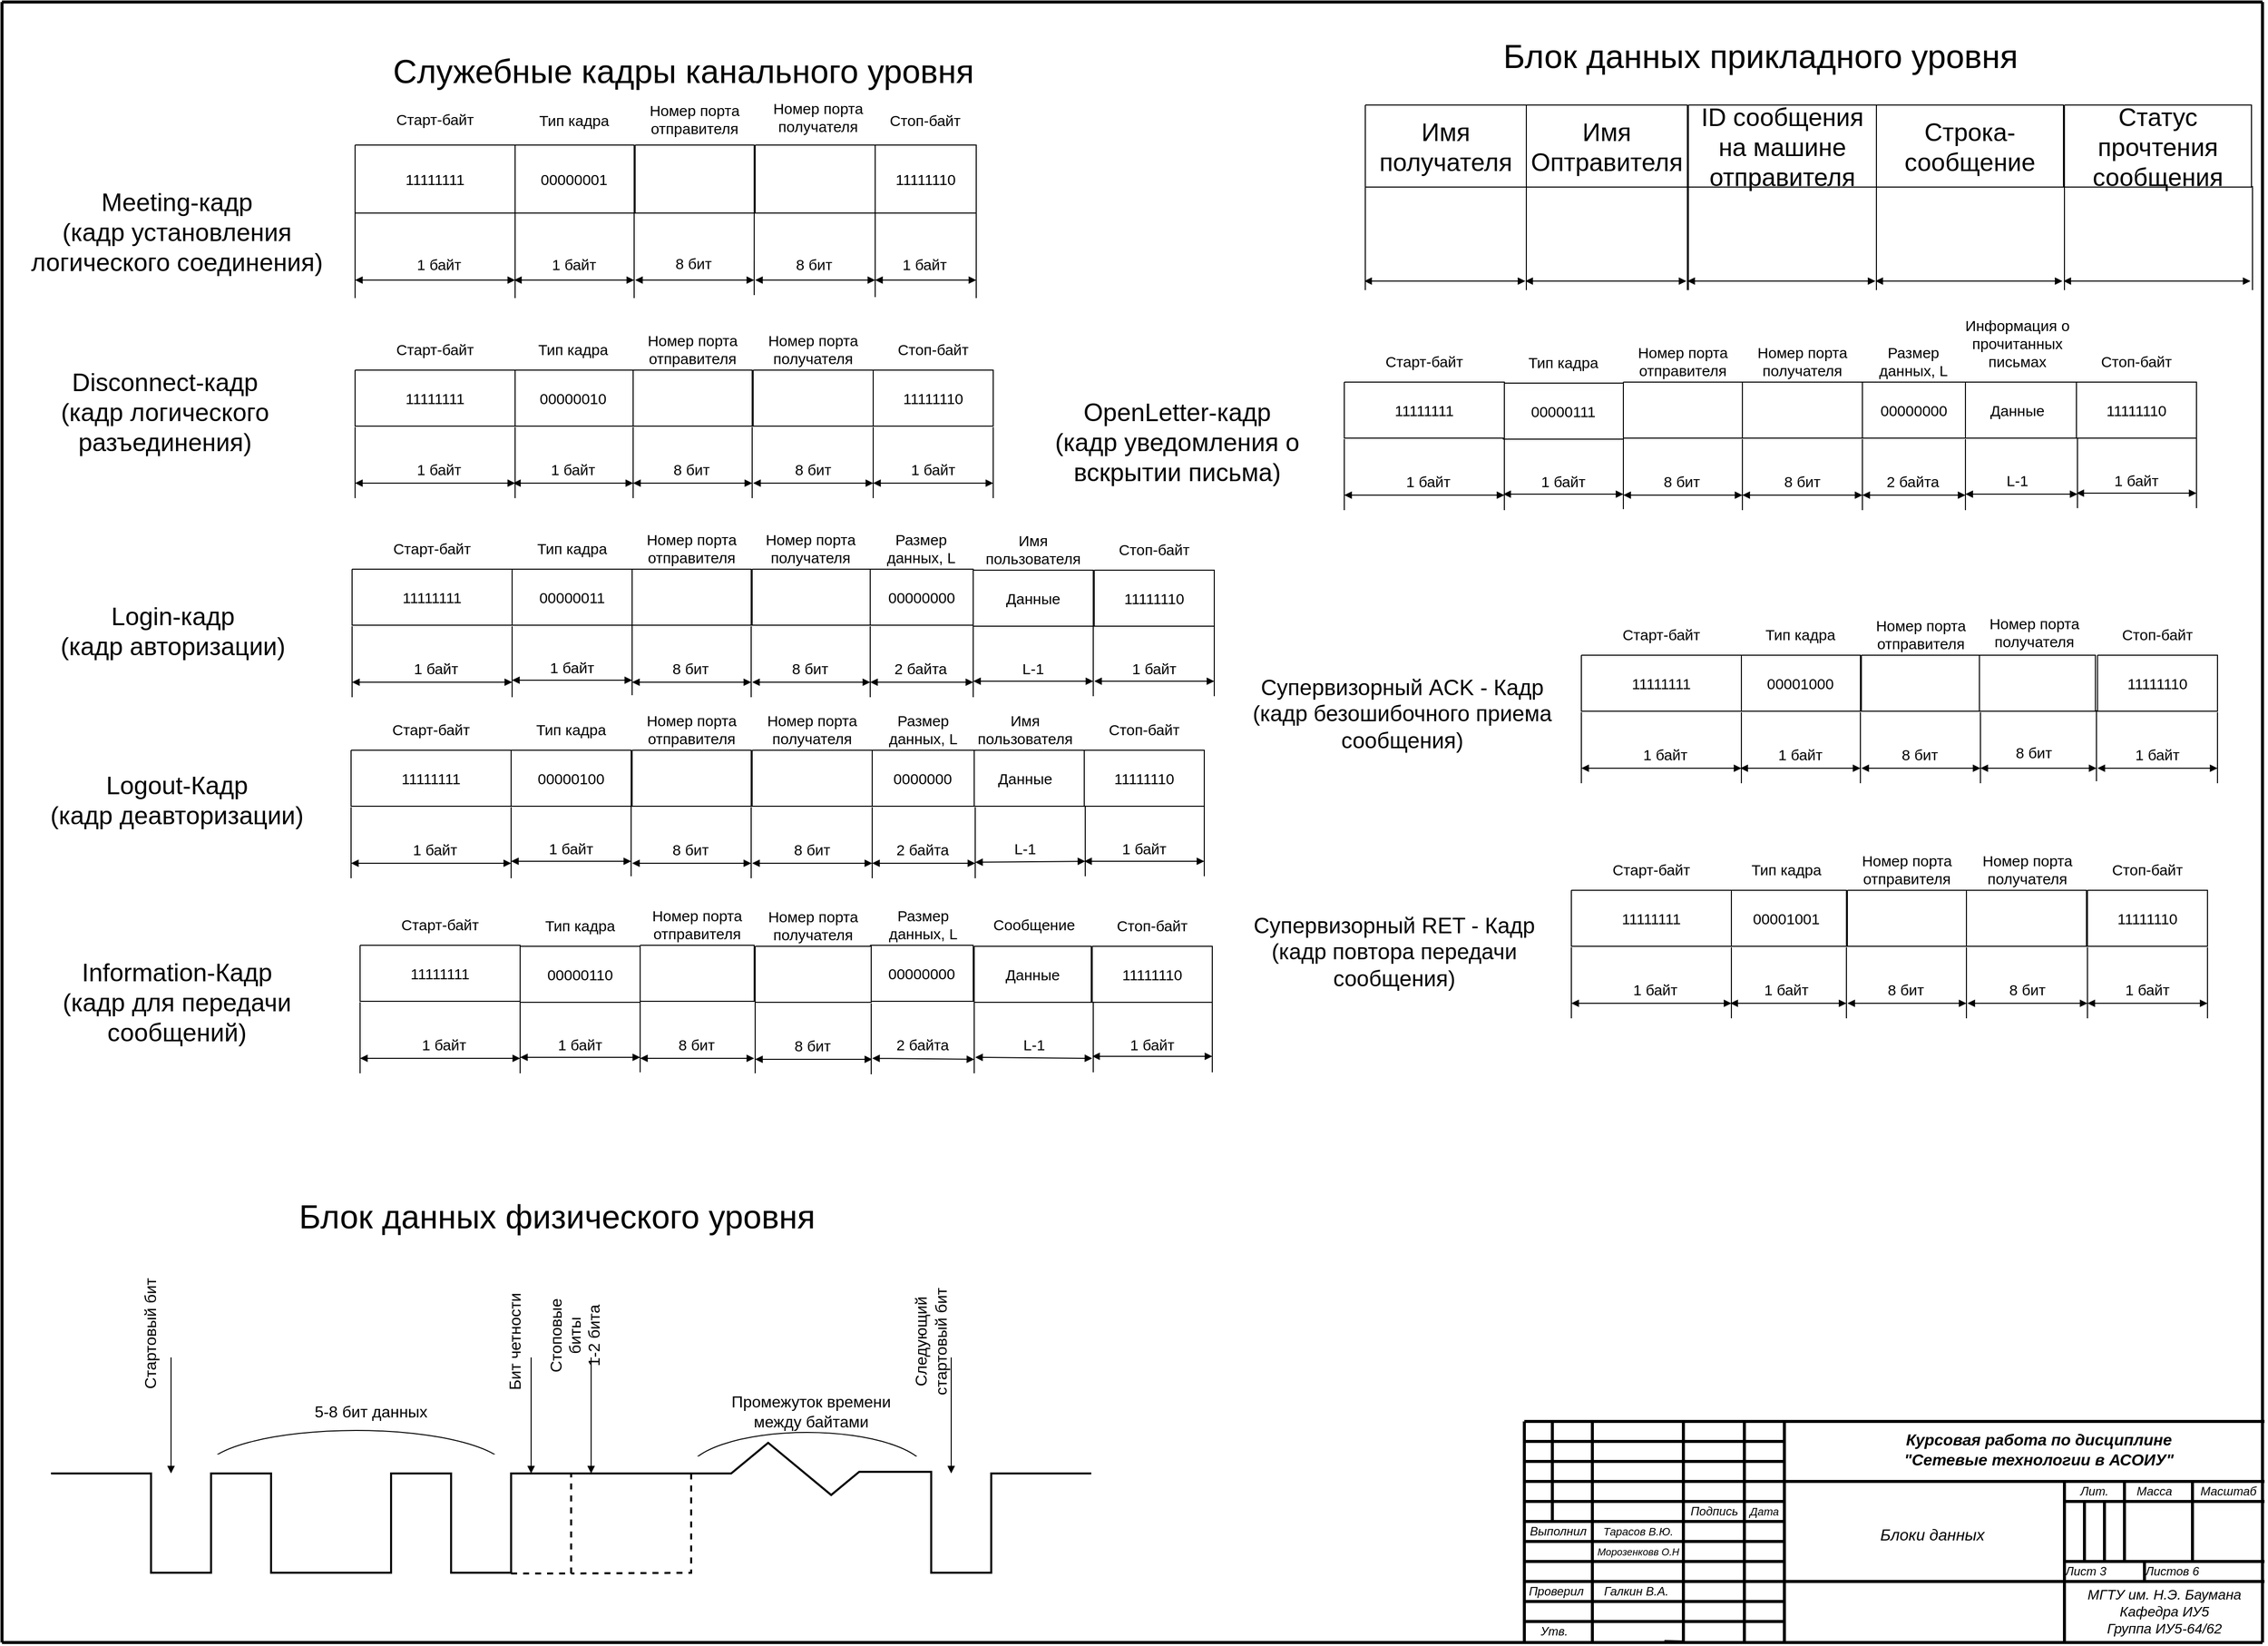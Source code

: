 <mxfile version="13.1.3" type="device"><diagram name="A2" id="A2"><mxGraphModel dx="4730" dy="2825" grid="1" gridSize="10" guides="1" tooltips="1" connect="1" arrows="1" fold="1" page="1" pageScale="1" pageWidth="827" pageHeight="1169" math="0" shadow="0"><root><mxCell id="0"/><mxCell id="1" value="Layer 1" parent="0"/><mxCell id="3" value="&lt;font style=&quot;font-size:16px;font-family:Arial;color:#000000;direction:ltr;letter-spacing:0px;line-height:120%;opacity:1&quot;&gt;&lt;i&gt;Блоки данных&lt;/i&gt;&lt;/font&gt;" style="verticalAlign=middle;align=center;vsdxID=5;fillColor=none;gradientColor=none;shape=stencil(nZBRDoQgDERP03+WHsHFe5iISyOCQdT19kIaIxq//Jtp3zTpAFaTaUYNUkwx+F6v1EYD+AUpyRkdKCYFqACrzgf9C352LfuxyWRWg1/yhT/nRE5IsZWuZtCSK8CPeI0e/hF+jV7AJM4PO7KWCyr390bSiNtEtQM=);strokeColor=none;strokeWidth=3;spacingTop=-3;spacingBottom=-3;spacingLeft=-1;spacingRight=-1;labelBackgroundColor=none;rounded=0;html=1;whiteSpace=wrap;" parent="1" vertex="1"><mxGeometry x="1883" y="1502" width="280" height="100" as="geometry"/></mxCell><mxCell id="345" style="vsdxID=75;edgeStyle=none;startArrow=none;endArrow=none;startSize=5;endSize=5;strokeWidth=3;strokeColor=#000000;spacingTop=-3;spacingBottom=-3;spacingLeft=-3;spacingRight=-3;verticalAlign=middle;html=1;labelBackgroundColor=none;rounded=0;" parent="1" edge="1"><mxGeometry relative="1" as="geometry"><mxPoint as="offset"/><Array as="points"/><mxPoint x="2235" y="1579" as="sourcePoint"/><mxPoint x="2235" y="1599" as="targetPoint"/></mxGeometry></mxCell><mxCell id="344" style="vsdxID=74;edgeStyle=none;startArrow=none;endArrow=none;startSize=5;endSize=5;strokeWidth=3;strokeColor=#000000;spacingTop=-3;spacingBottom=-3;spacingLeft=-3;spacingRight=-3;verticalAlign=middle;html=1;labelBackgroundColor=none;rounded=0;" parent="1" edge="1"><mxGeometry relative="1" as="geometry"><mxPoint as="offset"/><Array as="points"/><mxPoint x="2175" y="1519" as="sourcePoint"/><mxPoint x="2175" y="1579" as="targetPoint"/></mxGeometry></mxCell><mxCell id="343" style="vsdxID=73;edgeStyle=none;startArrow=none;endArrow=none;startSize=5;endSize=5;strokeWidth=3;strokeColor=#000000;spacingTop=-3;spacingBottom=-3;spacingLeft=-3;spacingRight=-3;verticalAlign=middle;html=1;labelBackgroundColor=none;rounded=0;" parent="1" edge="1"><mxGeometry relative="1" as="geometry"><mxPoint as="offset"/><Array as="points"/><mxPoint x="2195" y="1519" as="sourcePoint"/><mxPoint x="2195" y="1579" as="targetPoint"/></mxGeometry></mxCell><mxCell id="342" style="vsdxID=72;edgeStyle=none;startArrow=none;endArrow=none;startSize=5;endSize=5;strokeWidth=3;strokeColor=#000000;spacingTop=-3;spacingBottom=-3;spacingLeft=-3;spacingRight=-3;verticalAlign=middle;html=1;labelBackgroundColor=none;rounded=0;" parent="1" edge="1"><mxGeometry relative="1" as="geometry"><mxPoint as="offset"/><Array as="points"/><mxPoint x="2215" y="1519" as="sourcePoint"/><mxPoint x="2283" y="1519" as="targetPoint"/></mxGeometry></mxCell><mxCell id="341" style="vsdxID=71;edgeStyle=none;startArrow=none;endArrow=none;startSize=5;endSize=5;strokeWidth=3;strokeColor=#000000;spacingTop=-3;spacingBottom=-3;spacingLeft=-3;spacingRight=-3;verticalAlign=middle;html=1;labelBackgroundColor=none;rounded=0;" parent="1" edge="1"><mxGeometry relative="1" as="geometry"><mxPoint as="offset"/><Array as="points"/><mxPoint x="2215" y="1499" as="sourcePoint"/><mxPoint x="2215" y="1579" as="targetPoint"/></mxGeometry></mxCell><mxCell id="340" style="vsdxID=70;edgeStyle=none;startArrow=none;endArrow=none;startSize=5;endSize=5;strokeWidth=3;strokeColor=#000000;spacingTop=-3;spacingBottom=-3;spacingLeft=-3;spacingRight=-3;verticalAlign=middle;html=1;labelBackgroundColor=none;rounded=0;" parent="1" edge="1"><mxGeometry relative="1" as="geometry"><mxPoint as="offset"/><Array as="points"/><mxPoint x="2283" y="1499" as="sourcePoint"/><mxPoint x="2283" y="1579" as="targetPoint"/></mxGeometry></mxCell><mxCell id="339" style="vsdxID=69;edgeStyle=none;startArrow=none;endArrow=none;startSize=5;endSize=5;strokeWidth=3;strokeColor=#000000;spacingTop=-3;spacingBottom=-3;spacingLeft=-3;spacingRight=-3;verticalAlign=middle;html=1;labelBackgroundColor=none;rounded=0;" parent="1" edge="1"><mxGeometry relative="1" as="geometry"><mxPoint as="offset"/><Array as="points"/><mxPoint x="2155" y="1579" as="sourcePoint"/><mxPoint x="2355" y="1579" as="targetPoint"/></mxGeometry></mxCell><mxCell id="338" style="vsdxID=67;edgeStyle=none;startArrow=none;endArrow=none;startSize=5;endSize=5;strokeWidth=3;strokeColor=#000000;spacingTop=-3;spacingBottom=-3;spacingLeft=-3;spacingRight=-3;verticalAlign=middle;html=1;labelBackgroundColor=none;rounded=0;" parent="1" edge="1"><mxGeometry relative="1" as="geometry"><mxPoint as="offset"/><Array as="points"/><mxPoint x="2155" y="1519" as="sourcePoint"/><mxPoint x="2215" y="1519" as="targetPoint"/></mxGeometry></mxCell><mxCell id="337" style="vsdxID=66;edgeStyle=none;startArrow=none;endArrow=none;startSize=5;endSize=5;strokeWidth=3;strokeColor=#000000;spacingTop=-3;spacingBottom=-3;spacingLeft=-3;spacingRight=-3;verticalAlign=middle;html=1;labelBackgroundColor=none;rounded=0;" parent="1" edge="1"><mxGeometry relative="1" as="geometry"><mxPoint x="280" as="offset"/><Array as="points"/><mxPoint x="2155" y="1599" as="sourcePoint"/><mxPoint x="1875" y="1599" as="targetPoint"/></mxGeometry></mxCell><mxCell id="336" style="vsdxID=65;edgeStyle=none;startArrow=none;endArrow=none;startSize=5;endSize=5;strokeWidth=3;strokeColor=#000000;spacingTop=-3;spacingBottom=-3;spacingLeft=-3;spacingRight=-3;verticalAlign=middle;html=1;labelBackgroundColor=none;rounded=0;" parent="1" edge="1"><mxGeometry relative="1" as="geometry"><mxPoint as="offset"/><Array as="points"/><mxPoint x="2155" y="1499" as="sourcePoint"/><mxPoint x="2155" y="1659" as="targetPoint"/></mxGeometry></mxCell><mxCell id="335" style="vsdxID=64;edgeStyle=none;startArrow=none;endArrow=none;startSize=5;endSize=5;strokeWidth=3;strokeColor=#000000;spacingTop=-3;spacingBottom=-3;spacingLeft=-3;spacingRight=-3;verticalAlign=middle;html=1;labelBackgroundColor=none;rounded=0;" parent="1" edge="1"><mxGeometry relative="1" as="geometry"><mxPoint as="offset"/><Array as="points"/><mxPoint x="2155" y="1599" as="sourcePoint"/><mxPoint x="2355" y="1599" as="targetPoint"/></mxGeometry></mxCell><mxCell id="334" style="vsdxID=63;edgeStyle=none;startArrow=none;endArrow=none;startSize=5;endSize=5;strokeWidth=3;strokeColor=#000000;spacingTop=-3;spacingBottom=-3;spacingLeft=-3;spacingRight=-3;verticalAlign=middle;html=1;labelBackgroundColor=none;rounded=0;" parent="1" edge="1"><mxGeometry relative="1" as="geometry"><mxPoint as="offset"/><Array as="points"/><mxPoint x="1875" y="1499" as="sourcePoint"/><mxPoint x="2355" y="1499" as="targetPoint"/></mxGeometry></mxCell><mxCell id="346" style="vsdxID=88;edgeStyle=none;startArrow=none;endArrow=none;startSize=5;endSize=5;strokeWidth=3;strokeColor=#000000;spacingTop=-3;spacingBottom=-3;spacingLeft=-3;spacingRight=-3;verticalAlign=middle;html=1;labelBackgroundColor=none;rounded=0;" parent="1" edge="1"><mxGeometry relative="1" as="geometry"><mxPoint as="offset"/><Array as="points"/><mxPoint x="1683" y="1539" as="sourcePoint"/><mxPoint x="1775" y="1539" as="targetPoint"/></mxGeometry></mxCell><mxCell id="333" style="vsdxID=62;edgeStyle=none;startArrow=none;endArrow=none;startSize=5;endSize=5;strokeWidth=3;strokeColor=#000000;spacingTop=-3;spacingBottom=-3;spacingLeft=-3;spacingRight=-3;verticalAlign=middle;html=1;labelBackgroundColor=none;rounded=0;" parent="1" edge="1"><mxGeometry relative="1" as="geometry"><mxPoint as="offset"/><Array as="points"/><mxPoint x="1683" y="1639" as="sourcePoint"/><mxPoint x="1775" y="1639" as="targetPoint"/></mxGeometry></mxCell><mxCell id="332" style="vsdxID=61;edgeStyle=none;startArrow=none;endArrow=none;startSize=5;endSize=5;strokeWidth=3;strokeColor=#000000;spacingTop=-3;spacingBottom=-3;spacingLeft=-3;spacingRight=-3;verticalAlign=middle;html=1;labelBackgroundColor=none;rounded=0;" parent="1" edge="1"><mxGeometry relative="1" as="geometry"><mxPoint as="offset"/><Array as="points"/><mxPoint x="1643" y="1639" as="sourcePoint"/><mxPoint x="1683" y="1639" as="targetPoint"/></mxGeometry></mxCell><mxCell id="331" style="vsdxID=60;edgeStyle=none;startArrow=none;endArrow=none;startSize=5;endSize=5;strokeWidth=3;strokeColor=#000000;spacingTop=-3;spacingBottom=-3;spacingLeft=-3;spacingRight=-3;verticalAlign=middle;html=1;labelBackgroundColor=none;rounded=0;" parent="1" edge="1"><mxGeometry relative="1" as="geometry"><mxPoint as="offset"/><Array as="points"/><mxPoint x="1615" y="1639" as="sourcePoint"/><mxPoint x="1643" y="1639" as="targetPoint"/></mxGeometry></mxCell><mxCell id="330" style="vsdxID=59;edgeStyle=none;startArrow=none;endArrow=none;startSize=5;endSize=5;strokeWidth=3;strokeColor=#000000;spacingTop=-3;spacingBottom=-3;spacingLeft=-3;spacingRight=-3;verticalAlign=middle;html=1;labelBackgroundColor=none;rounded=0;" parent="1" edge="1"><mxGeometry relative="1" as="geometry"><mxPoint as="offset"/><Array as="points"/><mxPoint x="1835" y="1639" as="sourcePoint"/><mxPoint x="1875" y="1639" as="targetPoint"/></mxGeometry></mxCell><mxCell id="329" style="vsdxID=58;edgeStyle=none;startArrow=none;endArrow=none;startSize=5;endSize=5;strokeWidth=3;strokeColor=#000000;spacingTop=-3;spacingBottom=-3;spacingLeft=-3;spacingRight=-3;verticalAlign=middle;html=1;labelBackgroundColor=none;rounded=0;" parent="1" edge="1"><mxGeometry relative="1" as="geometry"><mxPoint as="offset"/><Array as="points"/><mxPoint x="1775" y="1639" as="sourcePoint"/><mxPoint x="1835" y="1639" as="targetPoint"/></mxGeometry></mxCell><mxCell id="328" style="vsdxID=57;edgeStyle=none;startArrow=none;endArrow=none;startSize=5;endSize=5;strokeWidth=3;strokeColor=#000000;spacingTop=-3;spacingBottom=-3;spacingLeft=-3;spacingRight=-3;verticalAlign=middle;html=1;labelBackgroundColor=none;rounded=0;" parent="1" edge="1"><mxGeometry relative="1" as="geometry"><mxPoint as="offset"/><Array as="points"/><mxPoint x="1683" y="1619" as="sourcePoint"/><mxPoint x="1775" y="1619" as="targetPoint"/></mxGeometry></mxCell><mxCell id="327" style="vsdxID=56;edgeStyle=none;startArrow=none;endArrow=none;startSize=5;endSize=5;strokeWidth=3;strokeColor=#000000;spacingTop=-3;spacingBottom=-3;spacingLeft=-3;spacingRight=-3;verticalAlign=middle;html=1;labelBackgroundColor=none;rounded=0;" parent="1" edge="1"><mxGeometry relative="1" as="geometry"><mxPoint as="offset"/><Array as="points"/><mxPoint x="1643" y="1619" as="sourcePoint"/><mxPoint x="1683" y="1619" as="targetPoint"/></mxGeometry></mxCell><mxCell id="326" style="vsdxID=55;edgeStyle=none;startArrow=none;endArrow=none;startSize=5;endSize=5;strokeWidth=3;strokeColor=#000000;spacingTop=-3;spacingBottom=-3;spacingLeft=-3;spacingRight=-3;verticalAlign=middle;html=1;labelBackgroundColor=none;rounded=0;" parent="1" edge="1"><mxGeometry relative="1" as="geometry"><mxPoint as="offset"/><Array as="points"/><mxPoint x="1615" y="1619" as="sourcePoint"/><mxPoint x="1643" y="1619" as="targetPoint"/></mxGeometry></mxCell><mxCell id="325" style="vsdxID=54;edgeStyle=none;startArrow=none;endArrow=none;startSize=5;endSize=5;strokeWidth=3;strokeColor=#000000;spacingTop=-3;spacingBottom=-3;spacingLeft=-3;spacingRight=-3;verticalAlign=middle;html=1;labelBackgroundColor=none;rounded=0;" parent="1" edge="1"><mxGeometry relative="1" as="geometry"><mxPoint as="offset"/><Array as="points"/><mxPoint x="1835" y="1619" as="sourcePoint"/><mxPoint x="1875" y="1619" as="targetPoint"/></mxGeometry></mxCell><mxCell id="324" style="vsdxID=53;edgeStyle=none;startArrow=none;endArrow=none;startSize=5;endSize=5;strokeWidth=3;strokeColor=#000000;spacingTop=-3;spacingBottom=-3;spacingLeft=-3;spacingRight=-3;verticalAlign=middle;html=1;labelBackgroundColor=none;rounded=0;" parent="1" edge="1"><mxGeometry relative="1" as="geometry"><mxPoint as="offset"/><Array as="points"/><mxPoint x="1775" y="1619" as="sourcePoint"/><mxPoint x="1835" y="1619" as="targetPoint"/></mxGeometry></mxCell><mxCell id="323" style="vsdxID=52;edgeStyle=none;startArrow=none;endArrow=none;startSize=5;endSize=5;strokeWidth=3;strokeColor=#000000;spacingTop=-3;spacingBottom=-3;spacingLeft=-3;spacingRight=-3;verticalAlign=middle;html=1;labelBackgroundColor=none;rounded=0;" parent="1" edge="1"><mxGeometry relative="1" as="geometry"><mxPoint as="offset"/><Array as="points"/><mxPoint x="1683" y="1599" as="sourcePoint"/><mxPoint x="1775" y="1599" as="targetPoint"/></mxGeometry></mxCell><mxCell id="322" style="vsdxID=51;edgeStyle=none;startArrow=none;endArrow=none;startSize=5;endSize=5;strokeWidth=3;strokeColor=#000000;spacingTop=-3;spacingBottom=-3;spacingLeft=-3;spacingRight=-3;verticalAlign=middle;html=1;labelBackgroundColor=none;rounded=0;" parent="1" edge="1"><mxGeometry relative="1" as="geometry"><mxPoint as="offset"/><Array as="points"/><mxPoint x="1643" y="1599" as="sourcePoint"/><mxPoint x="1683" y="1599" as="targetPoint"/></mxGeometry></mxCell><mxCell id="321" style="vsdxID=50;edgeStyle=none;startArrow=none;endArrow=none;startSize=5;endSize=5;strokeWidth=3;strokeColor=#000000;spacingTop=-3;spacingBottom=-3;spacingLeft=-3;spacingRight=-3;verticalAlign=middle;html=1;labelBackgroundColor=none;rounded=0;" parent="1" edge="1"><mxGeometry relative="1" as="geometry"><mxPoint as="offset"/><Array as="points"/><mxPoint x="1615" y="1599" as="sourcePoint"/><mxPoint x="1643" y="1599" as="targetPoint"/></mxGeometry></mxCell><mxCell id="320" style="vsdxID=49;edgeStyle=none;startArrow=none;endArrow=none;startSize=5;endSize=5;strokeWidth=3;strokeColor=#000000;spacingTop=-3;spacingBottom=-3;spacingLeft=-3;spacingRight=-3;verticalAlign=middle;html=1;labelBackgroundColor=none;rounded=0;" parent="1" edge="1"><mxGeometry relative="1" as="geometry"><mxPoint as="offset"/><Array as="points"/><mxPoint x="1835" y="1599" as="sourcePoint"/><mxPoint x="1875" y="1599" as="targetPoint"/></mxGeometry></mxCell><mxCell id="319" style="vsdxID=48;edgeStyle=none;startArrow=none;endArrow=none;startSize=5;endSize=5;strokeWidth=3;strokeColor=#000000;spacingTop=-3;spacingBottom=-3;spacingLeft=-3;spacingRight=-3;verticalAlign=middle;html=1;labelBackgroundColor=none;rounded=0;" parent="1" edge="1"><mxGeometry relative="1" as="geometry"><mxPoint as="offset"/><Array as="points"/><mxPoint x="1775" y="1599" as="sourcePoint"/><mxPoint x="1835" y="1599" as="targetPoint"/></mxGeometry></mxCell><mxCell id="318" style="vsdxID=47;edgeStyle=none;startArrow=none;endArrow=none;startSize=5;endSize=5;strokeWidth=3;strokeColor=#000000;spacingTop=-3;spacingBottom=-3;spacingLeft=-3;spacingRight=-3;verticalAlign=middle;html=1;labelBackgroundColor=none;rounded=0;" parent="1" edge="1"><mxGeometry relative="1" as="geometry"><mxPoint as="offset"/><Array as="points"/><mxPoint x="1683" y="1579" as="sourcePoint"/><mxPoint x="1775" y="1579" as="targetPoint"/></mxGeometry></mxCell><mxCell id="317" style="vsdxID=46;edgeStyle=none;startArrow=none;endArrow=none;startSize=5;endSize=5;strokeWidth=3;strokeColor=#000000;spacingTop=-3;spacingBottom=-3;spacingLeft=-3;spacingRight=-3;verticalAlign=middle;html=1;labelBackgroundColor=none;rounded=0;" parent="1" edge="1"><mxGeometry relative="1" as="geometry"><mxPoint as="offset"/><Array as="points"/><mxPoint x="1643" y="1579" as="sourcePoint"/><mxPoint x="1683" y="1579" as="targetPoint"/></mxGeometry></mxCell><mxCell id="316" style="vsdxID=45;edgeStyle=none;startArrow=none;endArrow=none;startSize=5;endSize=5;strokeWidth=3;strokeColor=#000000;spacingTop=-3;spacingBottom=-3;spacingLeft=-3;spacingRight=-3;verticalAlign=middle;html=1;labelBackgroundColor=none;rounded=0;" parent="1" edge="1"><mxGeometry relative="1" as="geometry"><mxPoint as="offset"/><Array as="points"/><mxPoint x="1615" y="1579" as="sourcePoint"/><mxPoint x="1643" y="1579" as="targetPoint"/></mxGeometry></mxCell><mxCell id="315" style="vsdxID=44;edgeStyle=none;startArrow=none;endArrow=none;startSize=5;endSize=5;strokeWidth=3;strokeColor=#000000;spacingTop=-3;spacingBottom=-3;spacingLeft=-3;spacingRight=-3;verticalAlign=middle;html=1;labelBackgroundColor=none;rounded=0;" parent="1" edge="1"><mxGeometry relative="1" as="geometry"><mxPoint as="offset"/><Array as="points"/><mxPoint x="1835" y="1579" as="sourcePoint"/><mxPoint x="1875" y="1579" as="targetPoint"/></mxGeometry></mxCell><mxCell id="314" style="vsdxID=43;edgeStyle=none;startArrow=none;endArrow=none;startSize=5;endSize=5;strokeWidth=3;strokeColor=#000000;spacingTop=-3;spacingBottom=-3;spacingLeft=-3;spacingRight=-3;verticalAlign=middle;html=1;labelBackgroundColor=none;rounded=0;" parent="1" edge="1"><mxGeometry relative="1" as="geometry"><mxPoint as="offset"/><Array as="points"/><mxPoint x="1775" y="1579" as="sourcePoint"/><mxPoint x="1835" y="1579" as="targetPoint"/></mxGeometry></mxCell><mxCell id="313" style="vsdxID=42;edgeStyle=none;startArrow=none;endArrow=none;startSize=5;endSize=5;strokeWidth=3;strokeColor=#000000;spacingTop=-3;spacingBottom=-3;spacingLeft=-3;spacingRight=-3;verticalAlign=middle;html=1;labelBackgroundColor=none;rounded=0;" parent="1" edge="1"><mxGeometry relative="1" as="geometry"><mxPoint as="offset"/><Array as="points"/><mxPoint x="1683" y="1559" as="sourcePoint"/><mxPoint x="1775" y="1559" as="targetPoint"/></mxGeometry></mxCell><mxCell id="312" style="vsdxID=41;edgeStyle=none;startArrow=none;endArrow=none;startSize=5;endSize=5;strokeWidth=3;strokeColor=#000000;spacingTop=-3;spacingBottom=-3;spacingLeft=-3;spacingRight=-3;verticalAlign=middle;html=1;labelBackgroundColor=none;rounded=0;" parent="1" edge="1"><mxGeometry relative="1" as="geometry"><mxPoint as="offset"/><Array as="points"/><mxPoint x="1643" y="1559" as="sourcePoint"/><mxPoint x="1683" y="1559" as="targetPoint"/></mxGeometry></mxCell><mxCell id="311" style="vsdxID=40;edgeStyle=none;startArrow=none;endArrow=none;startSize=5;endSize=5;strokeWidth=3;strokeColor=#000000;spacingTop=-3;spacingBottom=-3;spacingLeft=-3;spacingRight=-3;verticalAlign=middle;html=1;labelBackgroundColor=none;rounded=0;" parent="1" edge="1"><mxGeometry relative="1" as="geometry"><mxPoint as="offset"/><Array as="points"/><mxPoint x="1615" y="1559" as="sourcePoint"/><mxPoint x="1643" y="1559" as="targetPoint"/></mxGeometry></mxCell><mxCell id="310" style="vsdxID=39;edgeStyle=none;startArrow=none;endArrow=none;startSize=5;endSize=5;strokeWidth=3;strokeColor=#000000;spacingTop=-3;spacingBottom=-3;spacingLeft=-3;spacingRight=-3;verticalAlign=middle;html=1;labelBackgroundColor=none;rounded=0;" parent="1" edge="1"><mxGeometry relative="1" as="geometry"><mxPoint as="offset"/><Array as="points"/><mxPoint x="1835" y="1559" as="sourcePoint"/><mxPoint x="1875" y="1559" as="targetPoint"/></mxGeometry></mxCell><mxCell id="309" style="vsdxID=38;edgeStyle=none;startArrow=none;endArrow=none;startSize=5;endSize=5;strokeWidth=3;strokeColor=#000000;spacingTop=-3;spacingBottom=-3;spacingLeft=-3;spacingRight=-3;verticalAlign=middle;html=1;labelBackgroundColor=none;rounded=0;" parent="1" edge="1"><mxGeometry relative="1" as="geometry"><mxPoint as="offset"/><Array as="points"/><mxPoint x="1775" y="1559" as="sourcePoint"/><mxPoint x="1835" y="1559" as="targetPoint"/></mxGeometry></mxCell><mxCell id="308" style="vsdxID=37;edgeStyle=none;startArrow=none;endArrow=none;startSize=5;endSize=5;strokeWidth=3;strokeColor=#000000;spacingTop=-3;spacingBottom=-3;spacingLeft=-3;spacingRight=-3;verticalAlign=middle;html=1;labelBackgroundColor=none;rounded=0;" parent="1" edge="1"><mxGeometry relative="1" as="geometry"><mxPoint as="offset"/><Array as="points"/><mxPoint x="1683" y="1539" as="sourcePoint"/><mxPoint x="1775" y="1539" as="targetPoint"/></mxGeometry></mxCell><mxCell id="307" style="vsdxID=36;edgeStyle=none;startArrow=none;endArrow=none;startSize=5;endSize=5;strokeWidth=3;strokeColor=#000000;spacingTop=-3;spacingBottom=-3;spacingLeft=-3;spacingRight=-3;verticalAlign=middle;html=1;labelBackgroundColor=none;rounded=0;" parent="1" edge="1"><mxGeometry relative="1" as="geometry"><mxPoint as="offset"/><Array as="points"/><mxPoint x="1643" y="1539" as="sourcePoint"/><mxPoint x="1683" y="1539" as="targetPoint"/></mxGeometry></mxCell><mxCell id="306" style="vsdxID=35;edgeStyle=none;startArrow=none;endArrow=none;startSize=5;endSize=5;strokeWidth=3;strokeColor=#000000;spacingTop=-3;spacingBottom=-3;spacingLeft=-3;spacingRight=-3;verticalAlign=middle;html=1;labelBackgroundColor=none;rounded=0;" parent="1" edge="1"><mxGeometry relative="1" as="geometry"><mxPoint as="offset"/><Array as="points"/><mxPoint x="1615" y="1539" as="sourcePoint"/><mxPoint x="1643" y="1539" as="targetPoint"/></mxGeometry></mxCell><mxCell id="305" style="vsdxID=34;edgeStyle=none;startArrow=none;endArrow=none;startSize=5;endSize=5;strokeWidth=3;strokeColor=#000000;spacingTop=-3;spacingBottom=-3;spacingLeft=-3;spacingRight=-3;verticalAlign=middle;html=1;labelBackgroundColor=none;rounded=0;" parent="1" edge="1"><mxGeometry relative="1" as="geometry"><mxPoint as="offset"/><Array as="points"/><mxPoint x="1835" y="1539" as="sourcePoint"/><mxPoint x="1875" y="1539" as="targetPoint"/></mxGeometry></mxCell><mxCell id="304" style="vsdxID=33;edgeStyle=none;startArrow=none;endArrow=none;startSize=5;endSize=5;strokeWidth=3;strokeColor=#000000;spacingTop=-3;spacingBottom=-3;spacingLeft=-3;spacingRight=-3;verticalAlign=middle;html=1;labelBackgroundColor=none;rounded=0;" parent="1" edge="1"><mxGeometry relative="1" as="geometry"><mxPoint as="offset"/><Array as="points"/><mxPoint x="1775" y="1539" as="sourcePoint"/><mxPoint x="1835" y="1539" as="targetPoint"/></mxGeometry></mxCell><mxCell id="303" style="vsdxID=32;edgeStyle=none;startArrow=none;endArrow=none;startSize=5;endSize=5;strokeWidth=3;strokeColor=#000000;spacingTop=-3;spacingBottom=-3;spacingLeft=-3;spacingRight=-3;verticalAlign=middle;html=1;labelBackgroundColor=none;rounded=0;" parent="1" edge="1"><mxGeometry relative="1" as="geometry"><mxPoint as="offset"/><Array as="points"/><mxPoint x="1683" y="1519" as="sourcePoint"/><mxPoint x="1775" y="1519" as="targetPoint"/></mxGeometry></mxCell><mxCell id="302" style="vsdxID=31;edgeStyle=none;startArrow=none;endArrow=none;startSize=5;endSize=5;strokeWidth=3;strokeColor=#000000;spacingTop=-3;spacingBottom=-3;spacingLeft=-3;spacingRight=-3;verticalAlign=middle;html=1;labelBackgroundColor=none;rounded=0;" parent="1" edge="1"><mxGeometry relative="1" as="geometry"><mxPoint as="offset"/><Array as="points"/><mxPoint x="1643" y="1519" as="sourcePoint"/><mxPoint x="1683" y="1519" as="targetPoint"/></mxGeometry></mxCell><mxCell id="301" style="vsdxID=30;edgeStyle=none;startArrow=none;endArrow=none;startSize=5;endSize=5;strokeWidth=3;strokeColor=#000000;spacingTop=-3;spacingBottom=-3;spacingLeft=-3;spacingRight=-3;verticalAlign=middle;html=1;labelBackgroundColor=none;rounded=0;" parent="1" edge="1"><mxGeometry relative="1" as="geometry"><mxPoint as="offset"/><Array as="points"/><mxPoint x="1615" y="1519" as="sourcePoint"/><mxPoint x="1643" y="1519" as="targetPoint"/></mxGeometry></mxCell><mxCell id="300" style="vsdxID=29;edgeStyle=none;startArrow=none;endArrow=none;startSize=5;endSize=5;strokeWidth=3;strokeColor=#000000;spacingTop=-3;spacingBottom=-3;spacingLeft=-3;spacingRight=-3;verticalAlign=middle;html=1;labelBackgroundColor=none;rounded=0;" parent="1" edge="1"><mxGeometry relative="1" as="geometry"><mxPoint as="offset"/><Array as="points"/><mxPoint x="1835" y="1519" as="sourcePoint"/><mxPoint x="1875" y="1519" as="targetPoint"/></mxGeometry></mxCell><mxCell id="299" style="vsdxID=28;edgeStyle=none;startArrow=none;endArrow=none;startSize=5;endSize=5;strokeWidth=3;strokeColor=#000000;spacingTop=-3;spacingBottom=-3;spacingLeft=-3;spacingRight=-3;verticalAlign=middle;html=1;labelBackgroundColor=none;rounded=0;" parent="1" edge="1"><mxGeometry relative="1" as="geometry"><mxPoint as="offset"/><Array as="points"/><mxPoint x="1775" y="1519" as="sourcePoint"/><mxPoint x="1835" y="1519" as="targetPoint"/></mxGeometry></mxCell><mxCell id="298" style="vsdxID=27;edgeStyle=none;startArrow=none;endArrow=none;startSize=5;endSize=5;strokeWidth=3;strokeColor=#000000;spacingTop=-3;spacingBottom=-3;spacingLeft=-3;spacingRight=-3;verticalAlign=middle;html=1;labelBackgroundColor=none;rounded=0;" parent="1" edge="1"><mxGeometry relative="1" as="geometry"><mxPoint as="offset"/><Array as="points"/><mxPoint x="1683" y="1499" as="sourcePoint"/><mxPoint x="1775" y="1499" as="targetPoint"/></mxGeometry></mxCell><mxCell id="297" style="vsdxID=26;edgeStyle=none;startArrow=none;endArrow=none;startSize=5;endSize=5;strokeWidth=3;strokeColor=#000000;spacingTop=-3;spacingBottom=-3;spacingLeft=-3;spacingRight=-3;verticalAlign=middle;html=1;labelBackgroundColor=none;rounded=0;" parent="1" edge="1"><mxGeometry relative="1" as="geometry"><mxPoint as="offset"/><Array as="points"/><mxPoint x="1643" y="1499" as="sourcePoint"/><mxPoint x="1683" y="1499" as="targetPoint"/></mxGeometry></mxCell><mxCell id="296" style="vsdxID=25;edgeStyle=none;startArrow=none;endArrow=none;startSize=5;endSize=5;strokeWidth=3;strokeColor=#000000;spacingTop=-3;spacingBottom=-3;spacingLeft=-3;spacingRight=-3;verticalAlign=middle;html=1;labelBackgroundColor=none;rounded=0;" parent="1" edge="1"><mxGeometry relative="1" as="geometry"><mxPoint as="offset"/><Array as="points"/><mxPoint x="1615" y="1499" as="sourcePoint"/><mxPoint x="1643" y="1499" as="targetPoint"/></mxGeometry></mxCell><mxCell id="295" style="vsdxID=24;edgeStyle=none;startArrow=none;endArrow=none;startSize=5;endSize=5;strokeWidth=3;strokeColor=#000000;spacingTop=-3;spacingBottom=-3;spacingLeft=-3;spacingRight=-3;verticalAlign=middle;html=1;labelBackgroundColor=none;rounded=0;" parent="1" edge="1"><mxGeometry relative="1" as="geometry"><mxPoint as="offset"/><Array as="points"/><mxPoint x="1835" y="1499" as="sourcePoint"/><mxPoint x="1875" y="1499" as="targetPoint"/></mxGeometry></mxCell><mxCell id="294" style="vsdxID=23;edgeStyle=none;startArrow=none;endArrow=none;startSize=5;endSize=5;strokeWidth=3;strokeColor=#000000;spacingTop=-3;spacingBottom=-3;spacingLeft=-3;spacingRight=-3;verticalAlign=middle;html=1;labelBackgroundColor=none;rounded=0;" parent="1" edge="1"><mxGeometry relative="1" as="geometry"><mxPoint as="offset"/><Array as="points"/><mxPoint x="1775" y="1499" as="sourcePoint"/><mxPoint x="1835" y="1499" as="targetPoint"/></mxGeometry></mxCell><mxCell id="293" style="vsdxID=22;edgeStyle=none;startArrow=none;endArrow=none;startSize=5;endSize=5;strokeWidth=3;strokeColor=#000000;spacingTop=-3;spacingBottom=-3;spacingLeft=-3;spacingRight=-3;verticalAlign=middle;html=1;labelBackgroundColor=none;rounded=0;" parent="1" edge="1"><mxGeometry relative="1" as="geometry"><mxPoint as="offset"/><Array as="points"/><mxPoint x="1683" y="1479" as="sourcePoint"/><mxPoint x="1775" y="1479" as="targetPoint"/></mxGeometry></mxCell><mxCell id="292" style="vsdxID=21;edgeStyle=none;startArrow=none;endArrow=none;startSize=5;endSize=5;strokeWidth=3;strokeColor=#000000;spacingTop=-3;spacingBottom=-3;spacingLeft=-3;spacingRight=-3;verticalAlign=middle;html=1;labelBackgroundColor=none;rounded=0;" parent="1" edge="1"><mxGeometry relative="1" as="geometry"><mxPoint as="offset"/><Array as="points"/><mxPoint x="1643" y="1479" as="sourcePoint"/><mxPoint x="1683" y="1479" as="targetPoint"/></mxGeometry></mxCell><mxCell id="291" style="vsdxID=20;edgeStyle=none;startArrow=none;endArrow=none;startSize=5;endSize=5;strokeWidth=3;strokeColor=#000000;spacingTop=-3;spacingBottom=-3;spacingLeft=-3;spacingRight=-3;verticalAlign=middle;html=1;labelBackgroundColor=none;rounded=0;" parent="1" edge="1"><mxGeometry relative="1" as="geometry"><mxPoint as="offset"/><Array as="points"/><mxPoint x="1615" y="1479" as="sourcePoint"/><mxPoint x="1643" y="1479" as="targetPoint"/></mxGeometry></mxCell><mxCell id="420" style="vsdxID=396;edgeStyle=none;startArrow=none;endArrow=none;startSize=5;endSize=5;strokeColor=#000000;spacingTop=-3;spacingBottom=-3;spacingLeft=-3;spacingRight=-3;verticalAlign=middle;html=1;labelBackgroundColor=none;rounded=0;" parent="1" edge="1"><mxGeometry relative="1" as="geometry"><mxPoint x="20" y="70" as="offset"/><Array as="points"/><mxPoint x="1184" y="1020" as="sourcePoint"/><mxPoint x="1184" y="1090" as="targetPoint"/></mxGeometry></mxCell><mxCell id="290" style="vsdxID=19;edgeStyle=none;startArrow=none;endArrow=none;startSize=5;endSize=5;strokeWidth=3;strokeColor=#000000;spacingTop=-3;spacingBottom=-3;spacingLeft=-3;spacingRight=-3;verticalAlign=middle;html=1;labelBackgroundColor=none;rounded=0;" parent="1" edge="1"><mxGeometry relative="1" as="geometry"><mxPoint as="offset"/><Array as="points"/><mxPoint x="1835" y="1479" as="sourcePoint"/><mxPoint x="1875" y="1479" as="targetPoint"/></mxGeometry></mxCell><mxCell id="289" style="vsdxID=18;edgeStyle=none;startArrow=none;endArrow=none;startSize=5;endSize=5;strokeWidth=3;strokeColor=#000000;spacingTop=-3;spacingBottom=-3;spacingLeft=-3;spacingRight=-3;verticalAlign=middle;html=1;labelBackgroundColor=none;rounded=0;" parent="1" edge="1"><mxGeometry relative="1" as="geometry"><mxPoint as="offset"/><Array as="points"/><mxPoint x="1775" y="1479" as="sourcePoint"/><mxPoint x="1835" y="1479" as="targetPoint"/></mxGeometry></mxCell><mxCell id="288" style="vsdxID=17;edgeStyle=none;startArrow=none;endArrow=none;startSize=5;endSize=5;strokeWidth=3;strokeColor=#000000;spacingTop=-3;spacingBottom=-3;spacingLeft=-3;spacingRight=-3;verticalAlign=middle;html=1;labelBackgroundColor=none;rounded=0;" parent="1" edge="1"><mxGeometry relative="1" as="geometry"><mxPoint as="offset"/><Array as="points"/><mxPoint x="1683" y="1459" as="sourcePoint"/><mxPoint x="1775" y="1459" as="targetPoint"/></mxGeometry></mxCell><mxCell id="287" style="vsdxID=16;edgeStyle=none;startArrow=none;endArrow=none;startSize=5;endSize=5;strokeWidth=3;strokeColor=#000000;spacingTop=-3;spacingBottom=-3;spacingLeft=-3;spacingRight=-3;verticalAlign=middle;html=1;labelBackgroundColor=none;rounded=0;" parent="1" edge="1"><mxGeometry relative="1" as="geometry"><mxPoint as="offset"/><Array as="points"/><mxPoint x="1643" y="1459" as="sourcePoint"/><mxPoint x="1683" y="1459" as="targetPoint"/></mxGeometry></mxCell><mxCell id="286" style="vsdxID=15;edgeStyle=none;startArrow=none;endArrow=none;startSize=5;endSize=5;strokeWidth=3;strokeColor=#000000;spacingTop=-3;spacingBottom=-3;spacingLeft=-3;spacingRight=-3;verticalAlign=middle;html=1;labelBackgroundColor=none;rounded=0;" parent="1" edge="1"><mxGeometry relative="1" as="geometry"><mxPoint as="offset"/><Array as="points"/><mxPoint x="1615" y="1459" as="sourcePoint"/><mxPoint x="1643" y="1459" as="targetPoint"/></mxGeometry></mxCell><mxCell id="285" style="vsdxID=14;edgeStyle=none;startArrow=none;endArrow=none;startSize=5;endSize=5;strokeWidth=3;strokeColor=#000000;spacingTop=-3;spacingBottom=-3;spacingLeft=-3;spacingRight=-3;verticalAlign=middle;html=1;labelBackgroundColor=none;rounded=0;" parent="1" edge="1"><mxGeometry relative="1" as="geometry"><mxPoint as="offset"/><Array as="points"/><mxPoint x="1643" y="1439" as="sourcePoint"/><mxPoint x="1643" y="1539" as="targetPoint"/></mxGeometry></mxCell><mxCell id="284" style="vsdxID=13;edgeStyle=none;startArrow=none;endArrow=none;startSize=5;endSize=5;strokeWidth=3;strokeColor=#000000;spacingTop=-3;spacingBottom=-3;spacingLeft=-3;spacingRight=-3;verticalAlign=middle;html=1;labelBackgroundColor=none;rounded=0;" parent="1" edge="1"><mxGeometry relative="1" as="geometry"><mxPoint as="offset"/><Array as="points"/><mxPoint x="1683" y="1439" as="sourcePoint"/><mxPoint x="1683" y="1659" as="targetPoint"/></mxGeometry></mxCell><mxCell id="283" style="vsdxID=12;edgeStyle=none;startArrow=none;endArrow=none;startSize=5;endSize=5;strokeWidth=3;strokeColor=#000000;spacingTop=-3;spacingBottom=-3;spacingLeft=-3;spacingRight=-3;verticalAlign=middle;html=1;labelBackgroundColor=none;rounded=0;" parent="1" edge="1"><mxGeometry relative="1" as="geometry"><mxPoint as="offset"/><Array as="points"/><mxPoint x="1835" y="1459" as="sourcePoint"/><mxPoint x="1875" y="1459" as="targetPoint"/></mxGeometry></mxCell><mxCell id="282" style="vsdxID=11;edgeStyle=none;startArrow=none;endArrow=none;startSize=5;endSize=5;strokeWidth=3;strokeColor=#000000;spacingTop=-3;spacingBottom=-3;spacingLeft=-3;spacingRight=-3;verticalAlign=middle;html=1;labelBackgroundColor=none;rounded=0;" parent="1" edge="1"><mxGeometry relative="1" as="geometry"><mxPoint as="offset"/><Array as="points"/><mxPoint x="1775" y="1459" as="sourcePoint"/><mxPoint x="1835" y="1459" as="targetPoint"/></mxGeometry></mxCell><mxCell id="281" style="vsdxID=10;edgeStyle=none;startArrow=none;endArrow=none;startSize=5;endSize=5;strokeWidth=3;strokeColor=#000000;spacingTop=-3;spacingBottom=-3;spacingLeft=-3;spacingRight=-3;verticalAlign=middle;html=1;labelBackgroundColor=none;rounded=0;" parent="1" edge="1"><mxGeometry relative="1" as="geometry"><mxPoint y="220" as="offset"/><Array as="points"><mxPoint x="1774.05" y="1439"/><mxPoint x="1774.05" y="1659.45"/></Array><mxPoint x="1755" y="1439" as="sourcePoint"/><mxPoint x="1755" y="1659" as="targetPoint"/></mxGeometry></mxCell><mxCell id="280" style="vsdxID=9;edgeStyle=none;startArrow=none;endArrow=none;startSize=5;endSize=5;strokeWidth=3;strokeColor=#000000;spacingTop=-3;spacingBottom=-3;spacingLeft=-3;spacingRight=-3;verticalAlign=middle;html=1;labelBackgroundColor=none;rounded=0;" parent="1" edge="1"><mxGeometry relative="1" as="geometry"><mxPoint as="offset"/><Array as="points"/><mxPoint x="1835" y="1439" as="sourcePoint"/><mxPoint x="1835" y="1659" as="targetPoint"/></mxGeometry></mxCell><mxCell id="279" style="vsdxID=8;edgeStyle=none;startArrow=none;endArrow=none;startSize=5;endSize=5;strokeWidth=3;strokeColor=#000000;spacingTop=-3;spacingBottom=-3;spacingLeft=-3;spacingRight=-3;verticalAlign=middle;html=1;labelBackgroundColor=none;rounded=0;" parent="1" edge="1"><mxGeometry relative="1" as="geometry"><mxPoint as="offset"/><Array as="points"/><mxPoint x="1875" y="1439" as="sourcePoint"/><mxPoint x="1875" y="1659" as="targetPoint"/></mxGeometry></mxCell><mxCell id="278" style="vsdxID=7;edgeStyle=none;startArrow=none;endArrow=none;startSize=5;endSize=5;strokeWidth=3;strokeColor=#000000;spacingTop=-3;spacingBottom=-3;spacingLeft=-3;spacingRight=-3;verticalAlign=middle;html=1;labelBackgroundColor=none;rounded=0;" parent="1" edge="1"><mxGeometry relative="1" as="geometry"><mxPoint as="offset"/><Array as="points"/><mxPoint x="1615" y="1439" as="sourcePoint"/><mxPoint x="1615" y="1659" as="targetPoint"/></mxGeometry></mxCell><mxCell id="277" style="vsdxID=6;edgeStyle=none;startArrow=none;endArrow=none;startSize=5;endSize=5;strokeWidth=3;strokeColor=#000000;spacingTop=-3;spacingBottom=-3;spacingLeft=-3;spacingRight=-3;verticalAlign=middle;html=1;labelBackgroundColor=none;rounded=0;" parent="1" edge="1"><mxGeometry relative="1" as="geometry"><mxPoint x="740" as="offset"/><Array as="points"/><mxPoint x="2355" y="1439" as="sourcePoint"/><mxPoint x="1615" y="1439" as="targetPoint"/></mxGeometry></mxCell><mxCell id="4" value="&lt;font style=&quot;font-size:12px;font-family:Arial;color:#000000;direction:ltr;letter-spacing:0px;line-height:120%;opacity:1&quot;&gt;&lt;i&gt;Подпись&lt;/i&gt;&lt;/font&gt;" style="verticalAlign=middle;align=center;vsdxID=76;fillColor=none;gradientColor=none;shape=stencil(nZBRDoQgDERP03+WHsHFe5iISyOCQdT19kIaIxq//Jtp3zTpAFaTaUYNUkwx+F6v1EYD+AUpyRkdKCYFqACrzgf9C352LfuxyWRWg1/yhT/nRE5IsZWuZtCSK8CPeI0e/hF+jV7AJM4PO7KWCyr390bSiNtEtQM=);strokeColor=none;strokeWidth=3;spacingTop=-3;spacingBottom=-3;spacingLeft=-1;spacingRight=-1;labelBackgroundColor=none;rounded=0;html=1;whiteSpace=wrap;" parent="1" vertex="1"><mxGeometry x="1775" y="1519" width="60" height="20" as="geometry"/></mxCell><mxCell id="5" value="&lt;font style=&quot;font-size:11px;font-family:Arial;color:#000000;direction:ltr;letter-spacing:0px;line-height:120%;opacity:1&quot;&gt;&lt;i&gt;Дата&lt;/i&gt;&lt;/font&gt;" style="verticalAlign=middle;align=center;vsdxID=77;fillColor=none;gradientColor=none;shape=stencil(nZBRDoQgDERP03+WHsHFe5iISyOCQdT19kIaIxq//Jtp3zTpAFaTaUYNUkwx+F6v1EYD+AUpyRkdKCYFqACrzgf9C352LfuxyWRWg1/yhT/nRE5IsZWuZtCSK8CPeI0e/hF+jV7AJM4PO7KWCyr390bSiNtEtQM=);strokeColor=none;strokeWidth=3;spacingTop=-3;spacingBottom=-3;spacingLeft=-1;spacingRight=-1;labelBackgroundColor=none;rounded=0;html=1;whiteSpace=wrap;" parent="1" vertex="1"><mxGeometry x="1835" y="1519" width="40" height="20" as="geometry"/></mxCell><mxCell id="6" value="&lt;font style=&quot;font-size:12px;font-family:Arial;color:#000000;direction:ltr;letter-spacing:0px;line-height:120%;opacity:1&quot;&gt;&lt;i&gt;Выполнил&lt;/i&gt;&lt;/font&gt;" style="verticalAlign=middle;align=center;vsdxID=78;fillColor=none;gradientColor=none;shape=stencil(nZBRDoQgDERP03+WHsHFe5iISyOCQdT19kIaIxq//Jtp3zTpAFaTaUYNUkwx+F6v1EYD+AUpyRkdKCYFqACrzgf9C352LfuxyWRWg1/yhT/nRE5IsZWuZtCSK8CPeI0e/hF+jV7AJM4PO7KWCyr390bSiNtEtQM=);strokeColor=none;strokeWidth=3;spacingTop=-3;spacingBottom=-3;spacingLeft=-1;spacingRight=-1;labelBackgroundColor=none;rounded=0;html=1;whiteSpace=wrap;" parent="1" vertex="1"><mxGeometry x="1615" y="1539" width="68" height="20" as="geometry"/></mxCell><mxCell id="7" value="&lt;font style=&quot;font-size:12px;font-family:Arial;color:#000000;direction:ltr;letter-spacing:0px;line-height:120%;opacity:1&quot;&gt;&lt;i&gt;Проверил&lt;/i&gt;&lt;/font&gt;" style="verticalAlign=middle;align=center;vsdxID=79;fillColor=none;gradientColor=none;shape=stencil(nZBRDoQgDERP03+WHsHFe5iISyOCQdT19kIaIxq//Jtp3zTpAFaTaUYNUkwx+F6v1EYD+AUpyRkdKCYFqACrzgf9C352LfuxyWRWg1/yhT/nRE5IsZWuZtCSK8CPeI0e/hF+jV7AJM4PO7KWCyr390bSiNtEtQM=);strokeColor=none;strokeWidth=3;spacingTop=-3;spacingBottom=-3;spacingLeft=-1;spacingRight=-1;labelBackgroundColor=none;rounded=0;html=1;whiteSpace=wrap;" parent="1" vertex="1"><mxGeometry x="1613" y="1599" width="68" height="20" as="geometry"/></mxCell><mxCell id="8" value="&lt;font style=&quot;font-size:12px;font-family:Arial;color:#000000;direction:ltr;letter-spacing:0px;line-height:120%;opacity:1&quot;&gt;&lt;i&gt;Утв.&lt;/i&gt;&lt;/font&gt;" style="verticalAlign=middle;align=center;vsdxID=80;fillColor=none;gradientColor=none;shape=stencil(nZBRDoQgDERP03+WHsHFe5iISyOCQdT19kIaIxq//Jtp3zTpAFaTaUYNUkwx+F6v1EYD+AUpyRkdKCYFqACrzgf9C352LfuxyWRWg1/yhT/nRE5IsZWuZtCSK8CPeI0e/hF+jV7AJM4PO7KWCyr390bSiNtEtQM=);strokeColor=none;strokeWidth=3;spacingTop=-3;spacingBottom=-3;spacingLeft=-1;spacingRight=-1;labelBackgroundColor=none;rounded=0;html=1;whiteSpace=wrap;" parent="1" vertex="1"><mxGeometry x="1615" y="1639" width="60" height="19" as="geometry"/></mxCell><mxCell id="9" value="&lt;font style=&quot;font-size:12px;font-family:Arial;color:#000000;direction:ltr;letter-spacing:0px;line-height:120%;opacity:1&quot;&gt;&lt;i&gt;Лит.&lt;/i&gt;&lt;/font&gt;" style="verticalAlign=middle;align=center;vsdxID=81;fillColor=none;gradientColor=none;shape=stencil(nZBRDoQgDERP03+WHsHFe5iISyOCQdT19kIaIxq//Jtp3zTpAFaTaUYNUkwx+F6v1EYD+AUpyRkdKCYFqACrzgf9C352LfuxyWRWg1/yhT/nRE5IsZWuZtCSK8CPeI0e/hF+jV7AJM4PO7KWCyr390bSiNtEtQM=);strokeColor=none;strokeWidth=3;spacingTop=-3;spacingBottom=-3;spacingLeft=-1;spacingRight=-1;labelBackgroundColor=none;rounded=0;html=1;whiteSpace=wrap;" parent="1" vertex="1"><mxGeometry x="2155" y="1499" width="60" height="20" as="geometry"/></mxCell><mxCell id="10" value="&lt;font style=&quot;font-size:12px;font-family:Arial;color:#000000;direction:ltr;letter-spacing:0px;line-height:120%;opacity:1&quot;&gt;&lt;i&gt;Масса&lt;/i&gt;&lt;/font&gt;" style="verticalAlign=middle;align=center;vsdxID=82;fillColor=none;gradientColor=none;shape=stencil(nZBRDoQgDERP03+WHsHFe5iISyOCQdT19kIaIxq//Jtp3zTpAFaTaUYNUkwx+F6v1EYD+AUpyRkdKCYFqACrzgf9C352LfuxyWRWg1/yhT/nRE5IsZWuZtCSK8CPeI0e/hF+jV7AJM4PO7KWCyr390bSiNtEtQM=);strokeColor=none;strokeWidth=3;spacingTop=-3;spacingBottom=-3;spacingLeft=-1;spacingRight=-1;labelBackgroundColor=none;rounded=0;html=1;whiteSpace=wrap;" parent="1" vertex="1"><mxGeometry x="2215" y="1499" width="60" height="20" as="geometry"/></mxCell><mxCell id="11" value="&lt;font style=&quot;font-size:12px;font-family:Arial;color:#000000;direction:ltr;letter-spacing:0px;line-height:120%;opacity:1&quot;&gt;&lt;i&gt;Масштаб&lt;/i&gt;&lt;/font&gt;" style="verticalAlign=middle;align=center;vsdxID=83;fillColor=none;gradientColor=none;shape=stencil(nZBRDoQgDERP03+WHsHFe5iISyOCQdT19kIaIxq//Jtp3zTpAFaTaUYNUkwx+F6v1EYD+AUpyRkdKCYFqACrzgf9C352LfuxyWRWg1/yhT/nRE5IsZWuZtCSK8CPeI0e/hF+jV7AJM4PO7KWCyr390bSiNtEtQM=);strokeColor=none;strokeWidth=3;spacingTop=-3;spacingBottom=-3;spacingLeft=-1;spacingRight=-1;labelBackgroundColor=none;rounded=0;html=1;whiteSpace=wrap;" parent="1" vertex="1"><mxGeometry x="2283" y="1499" width="72" height="20" as="geometry"/></mxCell><mxCell id="12" value="&lt;p style=&quot;align:left;margin-left:0;margin-right:0;margin-top:0px;margin-bottom:0px;text-indent:0;valign:middle;direction:ltr;&quot;&gt;&lt;font style=&quot;font-size:12px;font-family:Arial;color:#000000;direction:ltr;letter-spacing:0px;line-height:120%;opacity:1&quot;&gt;&lt;i&gt;Лист 3&lt;/i&gt;&lt;/font&gt;&lt;/p&gt;" style="verticalAlign=middle;align=left;vsdxID=84;fillColor=none;gradientColor=none;shape=stencil(nZBRDoQgDERP03+WHsHFe5iISyOCQdT19kIaIxq//Jtp3zTpAFaTaUYNUkwx+F6v1EYD+AUpyRkdKCYFqACrzgf9C352LfuxyWRWg1/yhT/nRE5IsZWuZtCSK8CPeI0e/hF+jV7AJM4PO7KWCyr390bSiNtEtQM=);strokeColor=none;strokeWidth=3;spacingTop=-3;spacingBottom=-3;spacingLeft=-1;spacingRight=-1;labelBackgroundColor=none;rounded=0;html=1;whiteSpace=wrap;" parent="1" vertex="1"><mxGeometry x="2155" y="1579" width="80" height="20" as="geometry"/></mxCell><mxCell id="13" value="&lt;p style=&quot;align:left;margin-left:0;margin-right:0;margin-top:0px;margin-bottom:0px;text-indent:0;valign:middle;direction:ltr;&quot;&gt;&lt;font style=&quot;font-size:12px;font-family:Arial;color:#000000;direction:ltr;letter-spacing:0px;line-height:120%;opacity:1&quot;&gt;&lt;i&gt;Листов 6&lt;/i&gt;&lt;/font&gt;&lt;/p&gt;" style="verticalAlign=middle;align=left;vsdxID=85;fillColor=none;gradientColor=none;shape=stencil(nZBRDoQgDERP03+WHsHFe5iISyOCQdT19kIaIxq//Jtp3zTpAFaTaUYNUkwx+F6v1EYD+AUpyRkdKCYFqACrzgf9C352LfuxyWRWg1/yhT/nRE5IsZWuZtCSK8CPeI0e/hF+jV7AJM4PO7KWCyr390bSiNtEtQM=);strokeColor=none;strokeWidth=3;spacingTop=-3;spacingBottom=-3;spacingLeft=-1;spacingRight=-1;labelBackgroundColor=none;rounded=0;html=1;whiteSpace=wrap;" parent="1" vertex="1"><mxGeometry x="2235" y="1579" width="120" height="20" as="geometry"/></mxCell><mxCell id="14" value="&lt;font style=&quot;font-size: 14px ; font-family: &amp;#34;arial&amp;#34; ; color: #000000 ; direction: ltr ; letter-spacing: 0px ; line-height: 120% ; opacity: 1&quot;&gt;&lt;i&gt;МГТУ им. Н.Э. Баумана&lt;br&gt;Кафедра ИУ5 &lt;br&gt;Группа ИУ5-64/62&lt;/i&gt;&lt;/font&gt;" style="verticalAlign=middle;align=center;vsdxID=86;fillColor=none;gradientColor=none;shape=stencil(nZBRDoQgDERP03+WHsHFe5iISyOCQdT19kIaIxq//Jtp3zTpAFaTaUYNUkwx+F6v1EYD+AUpyRkdKCYFqACrzgf9C352LfuxyWRWg1/yhT/nRE5IsZWuZtCSK8CPeI0e/hF+jV7AJM4PO7KWCyr390bSiNtEtQM=);strokeColor=none;strokeWidth=3;spacingTop=-3;spacingBottom=-3;spacingLeft=-1;spacingRight=-1;labelBackgroundColor=none;rounded=0;html=1;whiteSpace=wrap;" parent="1" vertex="1"><mxGeometry x="2155" y="1599" width="200" height="60" as="geometry"/></mxCell><mxCell id="15" value="&lt;font style=&quot;font-size:12px;font-family:Arial;color:#000000;direction:ltr;letter-spacing:0px;line-height:120%;opacity:1&quot;&gt;&lt;i&gt;Галкин В.А.&lt;/i&gt;&lt;/font&gt;" style="verticalAlign=middle;align=center;vsdxID=87;fillColor=none;gradientColor=none;shape=stencil(nZBRDoQgDERP03+WHsHFe5iISyOCQdT19kIaIxq//Jtp3zTpAFaTaUYNUkwx+F6v1EYD+AUpyRkdKCYFqACrzgf9C352LfuxyWRWg1/yhT/nRE5IsZWuZtCSK8CPeI0e/hF+jV7AJM4PO7KWCyr390bSiNtEtQM=);strokeColor=none;strokeWidth=3;spacingTop=-3;spacingBottom=-3;spacingLeft=-1;spacingRight=-1;labelBackgroundColor=none;rounded=0;html=1;whiteSpace=wrap;" parent="1" vertex="1"><mxGeometry x="1681" y="1599" width="92" height="20" as="geometry"/></mxCell><mxCell id="16" value="&lt;p style=&quot;align:center;margin-left:0;margin-right:0;margin-top:0px;margin-bottom:0px;text-indent:0;valign:middle;direction:ltr;&quot;&gt;&lt;font style=&quot;font-size:16px;font-family:Arial;color:#000000;direction:ltr;letter-spacing:0px;line-height:120%;opacity:1&quot;&gt;&lt;i&gt;&lt;b&gt;Курсовая работа по дисциплине &lt;br/&gt;&amp;quot;&lt;/b&gt;&lt;/i&gt;&lt;/font&gt;&lt;font style=&quot;font-size:16px;font-family:Arial;color:#000000;direction:ltr;letter-spacing:0px;line-height:120%;opacity:1&quot;&gt;&lt;i&gt;&lt;b&gt;Сетевые технологии&lt;/b&gt;&lt;/i&gt;&lt;/font&gt;&lt;font style=&quot;font-size:16px;font-family:Arial;color:#000000;direction:ltr;letter-spacing:0px;line-height:120%;opacity:1&quot;&gt;&lt;i&gt;&lt;b&gt; &lt;/b&gt;&lt;/i&gt;&lt;/font&gt;&lt;font style=&quot;font-size:16px;font-family:Arial;color:#000000;direction:ltr;letter-spacing:0px;line-height:120%;opacity:1&quot;&gt;&lt;i&gt;&lt;b&gt;в АСОИУ&lt;/b&gt;&lt;/i&gt;&lt;/font&gt;&lt;font style=&quot;font-size:16px;font-family:Arial;color:#000000;direction:ltr;letter-spacing:0px;line-height:120%;opacity:1&quot;&gt;&lt;i&gt;&lt;b&gt;&amp;quot;&lt;/b&gt;&lt;/i&gt;&lt;/font&gt;&lt;/p&gt;" style="verticalAlign=middle;align=center;vsdxID=89;fillColor=none;gradientColor=none;shape=stencil(nZBRDoQgDERP03+WHsHFe5iISyOCQdT19kIaIxq//Jtp3zTpAFaTaUYNUkwx+F6v1EYD+AUpyRkdKCYFqACrzgf9C352LfuxyWRWg1/yhT/nRE5IsZWuZtCSK8CPeI0e/hF+jV7AJM4PO7KWCyr390bSiNtEtQM=);strokeColor=none;spacingTop=-3;spacingBottom=-3;labelBackgroundColor=none;rounded=0;html=1;whiteSpace=wrap;" parent="1" vertex="1"><mxGeometry x="1955" y="1447" width="349" height="40" as="geometry"/></mxCell><mxCell id="17" value="&lt;i style=&quot;font-family: &amp;#34;arial&amp;#34; ; font-size: x-small&quot;&gt;Морозенковв О.Н&lt;/i&gt;" style="verticalAlign=middle;align=center;vsdxID=90;fillColor=none;gradientColor=none;shape=stencil(nZBRDoQgDERP03+WHsHFe5iISyOCQdT19kIaIxq//Jtp3zTpAFaTaUYNUkwx+F6v1EYD+AUpyRkdKCYFqACrzgf9C352LfuxyWRWg1/yhT/nRE5IsZWuZtCSK8CPeI0e/hF+jV7AJM4PO7KWCyr390bSiNtEtQM=);strokeColor=none;strokeWidth=3;spacingTop=-3;spacingBottom=-3;spacingLeft=-1;spacingRight=-1;labelBackgroundColor=none;rounded=0;html=1;whiteSpace=wrap;" parent="1" vertex="1"><mxGeometry x="1683" y="1559" width="92" height="20" as="geometry"/></mxCell><mxCell id="18" value="&lt;font style=&quot;font-size: 11px ; font-family: &amp;#34;arial&amp;#34; ; color: #000000 ; direction: ltr ; letter-spacing: 0px ; line-height: 120% ; opacity: 1&quot;&gt;&lt;i&gt;Тарасов В.Ю.&lt;/i&gt;&lt;i&gt;&lt;br&gt;&lt;/i&gt;&lt;/font&gt;" style="verticalAlign=middle;align=center;vsdxID=91;fillColor=none;gradientColor=none;shape=stencil(nZBRDoQgDERP03+WHsHFe5iISyOCQdT19kIaIxq//Jtp3zTpAFaTaUYNUkwx+F6v1EYD+AUpyRkdKCYFqACrzgf9C352LfuxyWRWg1/yhT/nRE5IsZWuZtCSK8CPeI0e/hF+jV7AJM4PO7KWCyr390bSiNtEtQM=);strokeColor=none;strokeWidth=3;spacingTop=-3;spacingBottom=-3;spacingLeft=-1;spacingRight=-1;labelBackgroundColor=none;rounded=0;html=1;whiteSpace=wrap;" parent="1" vertex="1"><mxGeometry x="1683" y="1539" width="92" height="20" as="geometry"/></mxCell><mxCell id="19" value="&lt;p style=&quot;align:left;margin-left:0;margin-right:0;margin-top:0px;margin-bottom:0px;text-indent:0;valign:middle;direction:ltr;&quot;&gt;&lt;font style=&quot;font-size:33px;font-family:Arial;color:#000000;direction:ltr;letter-spacing:0px;line-height:120%;opacity:1&quot;&gt;Служебные кадры канального уровня&lt;/font&gt;&lt;/p&gt;" style="verticalAlign=middle;align=left;vsdxID=92;fillColor=none;gradientColor=none;shape=stencil(nZBRDoQgDERP03+WHsHFe5iISyOCQdT19kIaIxq//Jtp3zTpAFaTaUYNUkwx+F6v1EYD+AUpyRkdKCYFqACrzgf9C352LfuxyWRWg1/yhT/nRE5IsZWuZtCSK8CPeI0e/hF+jV7AJM4PO7KWCyr390bSiNtEtQM=);strokeColor=none;spacingTop=-3;spacingBottom=-3;spacingLeft=-3;spacingRight=-3;labelBackgroundColor=none;rounded=0;html=1;whiteSpace=wrap;" parent="1" vertex="1"><mxGeometry x="485" y="49" width="680" height="80" as="geometry"/></mxCell><mxCell id="20" value="&lt;font style=&quot;font-size:25px;font-family:Arial;color:#000000;direction:ltr;letter-spacing:0px;line-height:120%;opacity:1&quot;&gt;Login-кадр&lt;br/&gt;(кадр авторизации)&lt;/font&gt;" style="verticalAlign=middle;align=center;vsdxID=93;fillColor=none;gradientColor=none;shape=stencil(nZBRDoQgDERP03+WHsHFe5iISyOCQdT19kIaIxq//Jtp3zTpAFaTaUYNUkwx+F6v1EYD+AUpyRkdKCYFqACrzgf9C352LfuxyWRWg1/yhT/nRE5IsZWuZtCSK8CPeI0e/hF+jV7AJM4PO7KWCyr390bSiNtEtQM=);strokeColor=none;spacingTop=-3;spacingBottom=-3;spacingLeft=-3;spacingRight=-3;labelBackgroundColor=none;rounded=0;html=1;whiteSpace=wrap;" parent="1" vertex="1"><mxGeometry x="104" y="589" width="320" height="118" as="geometry"/></mxCell><mxCell id="21" value="&lt;font style=&quot;font-size:25px;font-family:Arial;color:#000000;direction:ltr;letter-spacing:0px;line-height:120%;opacity:1&quot;&gt;Meeting-кадр&lt;br/&gt;(кадр установления логического соединения)&lt;/font&gt;" style="verticalAlign=middle;align=center;vsdxID=94;fillColor=none;gradientColor=none;shape=stencil(nZBRDoQgDERP03+WHsHFe5iISyOCQdT19kIaIxq//Jtp3zTpAFaTaUYNUkwx+F6v1EYD+AUpyRkdKCYFqACrzgf9C352LfuxyWRWg1/yhT/nRE5IsZWuZtCSK8CPeI0e/hF+jV7AJM4PO7KWCyr390bSiNtEtQM=);strokeColor=none;spacingTop=-3;spacingBottom=-3;spacingLeft=-3;spacingRight=-3;labelBackgroundColor=none;rounded=0;html=1;whiteSpace=wrap;" parent="1" vertex="1"><mxGeometry x="108" y="169" width="320" height="160" as="geometry"/></mxCell><mxCell id="22" value="&lt;font style=&quot;font-size:25px;font-family:Arial;color:#000000;direction:ltr;letter-spacing:0px;line-height:120%;opacity:1&quot;&gt;Disconnect-кадр&lt;br/&gt;(кадр логического разъединения)&lt;/font&gt;" style="verticalAlign=middle;align=center;vsdxID=95;fillColor=none;gradientColor=none;shape=stencil(nZBRDoQgDERP03+WHsHFe5iISyOCQdT19kIaIxq//Jtp3zTpAFaTaUYNUkwx+F6v1EYD+AUpyRkdKCYFqACrzgf9C352LfuxyWRWg1/yhT/nRE5IsZWuZtCSK8CPeI0e/hF+jV7AJM4PO7KWCyr390bSiNtEtQM=);strokeColor=none;spacingTop=-3;spacingBottom=-3;spacingLeft=-3;spacingRight=-3;labelBackgroundColor=none;rounded=0;html=1;whiteSpace=wrap;" parent="1" vertex="1"><mxGeometry x="96" y="349" width="320" height="160" as="geometry"/></mxCell><mxCell id="23" value="&lt;font style=&quot;font-size:25px;font-family:Arial;color:#000000;direction:ltr;letter-spacing:0px;line-height:120%;opacity:1&quot;&gt;Logout-Кадр&lt;br/&gt;(кадр деавторизации)&lt;/font&gt;" style="verticalAlign=middle;align=center;vsdxID=96;fillColor=none;gradientColor=none;shape=stencil(nZBRDoQgDERP03+WHsHFe5iISyOCQdT19kIaIxq//Jtp3zTpAFaTaUYNUkwx+F6v1EYD+AUpyRkdKCYFqACrzgf9C352LfuxyWRWg1/yhT/nRE5IsZWuZtCSK8CPeI0e/hF+jV7AJM4PO7KWCyr390bSiNtEtQM=);strokeColor=none;spacingTop=-3;spacingBottom=-3;spacingLeft=-3;spacingRight=-3;labelBackgroundColor=none;rounded=0;html=1;whiteSpace=wrap;" parent="1" vertex="1"><mxGeometry x="108" y="737" width="320" height="160" as="geometry"/></mxCell><mxCell id="24" style="vsdxID=109;fillColor=none;gradientColor=none;strokeColor=none;spacingTop=-3;spacingBottom=-3;spacingLeft=-3;spacingRight=-3;labelBackgroundColor=none;rounded=0;html=1;whiteSpace=wrap;" parent="1" vertex="1"><mxGeometry x="605" y="112" width="121" height="204" as="geometry"/></mxCell><mxCell id="25" value="&lt;font style=&quot;font-size:15px;font-family:Arial;color:#000000;direction:ltr;letter-spacing:0px;line-height:120%;opacity:1&quot;&gt;Тип кадра&lt;/font&gt;" style="verticalAlign=middle;align=center;vsdxID=110;fillColor=none;gradientColor=none;shape=stencil(nZBRDoQgDERP03+WHsHFe5iISyOCQdT19kIaIxq//Jtp3zTpAFaTaUYNUkwx+F6v1EYD+AUpyRkdKCYFqACrzgf9C352LfuxyWRWg1/yhT/nRE5IsZWuZtCSK8CPeI0e/hF+jV7AJM4PO7KWCyr390bSiNtEtQM=);strokeColor=none;spacingTop=-3;spacingBottom=-3;labelBackgroundColor=none;rounded=0;html=1;whiteSpace=wrap;" parent="24" vertex="1"><mxGeometry width="120" height="51" as="geometry"/></mxCell><mxCell id="26" value="&lt;font style=&quot;font-size:15px;font-family:Arial;color:#000000;direction:ltr;letter-spacing:0px;line-height:120%;opacity:1&quot;&gt;00000001&lt;/font&gt;" style="verticalAlign=middle;align=center;vsdxID=111;fillColor=#ffffff;gradientColor=none;shape=stencil(nZBRDoQgDERP03+WHsHFe5iISyOCQdT19kIaIxq//Jtp3zTpAFaTaUYNUkwx+F6v1EYD+AUpyRkdKCYFqACrzgf9C352LfuxyWRWg1/yhT/nRE5IsZWuZtCSK8CPeI0e/hF+jV7AJM4PO7KWCyr390bSiNtEtQM=);strokeColor=#000000;spacingTop=-3;spacingBottom=-3;spacingLeft=-1;spacingRight=-1;labelBackgroundColor=none;rounded=0;html=1;whiteSpace=wrap;" parent="24" vertex="1"><mxGeometry y="51" width="120" height="68" as="geometry"/></mxCell><mxCell id="27" value="&lt;font style=&quot;font-size:15px;font-family:Arial;color:#000000;direction:ltr;letter-spacing:0px;line-height:120%;opacity:1&quot;&gt;1 байт&lt;/font&gt;" style="verticalAlign=middle;align=center;vsdxID=114;fillColor=none;gradientColor=none;shape=stencil(nZBRDoQgDERP03+WHsHFe5iISyOCQdT19kIaIxq//Jtp3zTpAFaTaUYNUkwx+F6v1EYD+AUpyRkdKCYFqACrzgf9C352LfuxyWRWg1/yhT/nRE5IsZWuZtCSK8CPeI0e/hF+jV7AJM4PO7KWCyr390bSiNtEtQM=);strokeColor=none;spacingTop=-3;spacingBottom=-3;spacingLeft=-3;spacingRight=-3;labelBackgroundColor=none;rounded=0;html=1;whiteSpace=wrap;" parent="24" vertex="1"><mxGeometry x="15" y="153" width="90" height="34" as="geometry"/></mxCell><mxCell id="347" style="vsdxID=112;edgeStyle=none;startArrow=none;endArrow=none;startSize=5;endSize=5;strokeColor=#000000;spacingTop=-3;spacingBottom=-3;spacingLeft=-3;spacingRight=-3;verticalAlign=middle;html=1;labelBackgroundColor=none;rounded=0;" parent="24" edge="1"><mxGeometry relative="1" as="geometry"><mxPoint x="20" y="84" as="offset"/><Array as="points"/><mxPoint x="120" y="118" as="sourcePoint"/><mxPoint x="120" y="204" as="targetPoint"/></mxGeometry></mxCell><mxCell id="348" style="vsdxID=113;edgeStyle=none;startArrow=block;endArrow=block;startSize=5;endSize=5;strokeColor=#000000;spacingTop=-3;spacingBottom=-3;spacingLeft=-3;spacingRight=-3;verticalAlign=middle;html=1;labelBackgroundColor=none;rounded=0;" parent="24" edge="1"><mxGeometry relative="1" as="geometry"><mxPoint y="-9" as="offset"/><Array as="points"/><mxPoint y="186" as="sourcePoint"/><mxPoint x="120" y="186" as="targetPoint"/></mxGeometry></mxCell><mxCell id="28" style="vsdxID=121;fillColor=none;gradientColor=none;strokeColor=none;spacingTop=-3;spacingBottom=-3;spacingLeft=-3;spacingRight=-3;labelBackgroundColor=none;rounded=0;html=1;whiteSpace=wrap;" parent="1" vertex="1"><mxGeometry x="966" y="113" width="102" height="203" as="geometry"/></mxCell><mxCell id="29" value="&lt;font style=&quot;font-size:15px;font-family:Arial;color:#000000;direction:ltr;letter-spacing:0px;line-height:120%;opacity:1&quot;&gt;Стоп-байт&lt;/font&gt;" style="verticalAlign=middle;align=center;vsdxID=122;fillColor=none;gradientColor=none;shape=stencil(nZBRDoQgDERP03+WHsHFe5iISyOCQdT19kIaIxq//Jtp3zTpAFaTaUYNUkwx+F6v1EYD+AUpyRkdKCYFqACrzgf9C352LfuxyWRWg1/yhT/nRE5IsZWuZtCSK8CPeI0e/hF+jV7AJM4PO7KWCyr390bSiNtEtQM=);strokeColor=none;spacingTop=-3;spacingBottom=-3;labelBackgroundColor=none;rounded=0;html=1;whiteSpace=wrap;" parent="28" vertex="1"><mxGeometry y="-1" width="100" height="51" as="geometry"/></mxCell><mxCell id="30" value="&lt;font style=&quot;font-size:15px;font-family:Arial;color:#000000;direction:ltr;letter-spacing:0px;line-height:120%;opacity:1&quot;&gt;11111110&lt;/font&gt;" style="verticalAlign=middle;align=center;vsdxID=123;fillColor=#ffffff;gradientColor=none;shape=stencil(nZBRDoQgDERP03+WHsHFe5iISyOCQdT19kIaIxq//Jtp3zTpAFaTaUYNUkwx+F6v1EYD+AUpyRkdKCYFqACrzgf9C352LfuxyWRWg1/yhT/nRE5IsZWuZtCSK8CPeI0e/hF+jV7AJM4PO7KWCyr390bSiNtEtQM=);strokeColor=#000000;spacingTop=-3;spacingBottom=-3;spacingLeft=-1;spacingRight=-1;labelBackgroundColor=none;rounded=0;html=1;whiteSpace=wrap;" parent="28" vertex="1"><mxGeometry y="50" width="101" height="68" as="geometry"/></mxCell><mxCell id="31" value="&lt;font style=&quot;font-size:15px;font-family:Arial;color:#000000;direction:ltr;letter-spacing:0px;line-height:120%;opacity:1&quot;&gt;1 байт&lt;/font&gt;" style="verticalAlign=middle;align=center;vsdxID=126;fillColor=none;gradientColor=none;shape=stencil(nZBRDoQgDERP03+WHsHFe5iISyOCQdT19kIaIxq//Jtp3zTpAFaTaUYNUkwx+F6v1EYD+AUpyRkdKCYFqACrzgf9C352LfuxyWRWg1/yhT/nRE5IsZWuZtCSK8CPeI0e/hF+jV7AJM4PO7KWCyr390bSiNtEtQM=);strokeColor=none;spacingTop=-3;spacingBottom=-3;spacingLeft=-3;spacingRight=-3;labelBackgroundColor=none;rounded=0;html=1;whiteSpace=wrap;" parent="28" vertex="1"><mxGeometry x="12" y="152" width="75" height="34" as="geometry"/></mxCell><mxCell id="349" style="vsdxID=124;edgeStyle=none;startArrow=none;endArrow=none;startSize=5;endSize=5;strokeColor=#000000;spacingTop=-3;spacingBottom=-3;spacingLeft=-3;spacingRight=-3;verticalAlign=middle;html=1;labelBackgroundColor=none;rounded=0;" parent="28" edge="1"><mxGeometry relative="1" as="geometry"><mxPoint y="-1" as="offset"/><Array as="points"/><mxPoint x="101" y="117" as="sourcePoint"/><mxPoint x="101" y="203" as="targetPoint"/></mxGeometry></mxCell><mxCell id="350" style="vsdxID=125;edgeStyle=none;startArrow=block;endArrow=block;startSize=5;endSize=5;strokeColor=#000000;spacingTop=-3;spacingBottom=-3;spacingLeft=-3;spacingRight=-3;verticalAlign=middle;html=1;labelBackgroundColor=none;rounded=0;" parent="28" edge="1"><mxGeometry relative="1" as="geometry"><mxPoint x="-1" as="offset"/><Array as="points"/><mxPoint y="185" as="sourcePoint"/><mxPoint x="101" y="185" as="targetPoint"/></mxGeometry></mxCell><mxCell id="32" style="vsdxID=127;fillColor=none;gradientColor=none;strokeColor=none;spacingTop=-3;spacingBottom=-3;spacingLeft=-3;spacingRight=-3;labelBackgroundColor=none;rounded=0;html=1;whiteSpace=wrap;" parent="1" vertex="1"><mxGeometry x="604" y="346" width="121" height="170" as="geometry"/></mxCell><mxCell id="33" value="&lt;font style=&quot;font-size:15px;font-family:Arial;color:#000000;direction:ltr;letter-spacing:0px;line-height:120%;opacity:1&quot;&gt;Тип кадра&lt;/font&gt;" style="verticalAlign=middle;align=center;vsdxID=128;fillColor=none;gradientColor=none;shape=stencil(nZBRDoQgDERP03+WHsHFe5iISyOCQdT19kIaIxq//Jtp3zTpAFaTaUYNUkwx+F6v1EYD+AUpyRkdKCYFqACrzgf9C352LfuxyWRWg1/yhT/nRE5IsZWuZtCSK8CPeI0e/hF+jV7AJM4PO7KWCyr390bSiNtEtQM=);strokeColor=none;spacingTop=-3;spacingBottom=-3;labelBackgroundColor=none;rounded=0;html=1;whiteSpace=wrap;" parent="32" vertex="1"><mxGeometry width="120" height="42" as="geometry"/></mxCell><mxCell id="34" value="&lt;font style=&quot;font-size:15px;font-family:Arial;color:#000000;direction:ltr;letter-spacing:0px;line-height:120%;opacity:1&quot;&gt;00000010&lt;/font&gt;" style="verticalAlign=middle;align=center;vsdxID=129;fillColor=#ffffff;gradientColor=none;shape=stencil(nZBRDoQgDERP03+WHsHFe5iISyOCQdT19kIaIxq//Jtp3zTpAFaTaUYNUkwx+F6v1EYD+AUpyRkdKCYFqACrzgf9C352LfuxyWRWg1/yhT/nRE5IsZWuZtCSK8CPeI0e/hF+jV7AJM4PO7KWCyr390bSiNtEtQM=);strokeColor=#000000;spacingTop=-3;spacingBottom=-3;spacingLeft=-1;spacingRight=-1;labelBackgroundColor=none;rounded=0;html=1;whiteSpace=wrap;" parent="32" vertex="1"><mxGeometry y="42" width="120" height="56" as="geometry"/></mxCell><mxCell id="35" value="&lt;font style=&quot;font-size:15px;font-family:Arial;color:#000000;direction:ltr;letter-spacing:0px;line-height:120%;opacity:1&quot;&gt;1 байт&lt;/font&gt;" style="verticalAlign=middle;align=center;vsdxID=132;fillColor=none;gradientColor=none;shape=stencil(nZBRDoQgDERP03+WHsHFe5iISyOCQdT19kIaIxq//Jtp3zTpAFaTaUYNUkwx+F6v1EYD+AUpyRkdKCYFqACrzgf9C352LfuxyWRWg1/yhT/nRE5IsZWuZtCSK8CPeI0e/hF+jV7AJM4PO7KWCyr390bSiNtEtQM=);strokeColor=none;spacingTop=-3;spacingBottom=-3;spacingLeft=-3;spacingRight=-3;labelBackgroundColor=none;rounded=0;html=1;whiteSpace=wrap;" parent="32" vertex="1"><mxGeometry x="15" y="127" width="90" height="28" as="geometry"/></mxCell><mxCell id="351" style="vsdxID=130;edgeStyle=none;startArrow=none;endArrow=none;startSize=5;endSize=5;strokeColor=#000000;spacingTop=-3;spacingBottom=-3;spacingLeft=-3;spacingRight=-3;verticalAlign=middle;html=1;labelBackgroundColor=none;rounded=0;" parent="32" edge="1"><mxGeometry relative="1" as="geometry"><mxPoint as="offset"/><Array as="points"/><mxPoint x="120" y="99" as="sourcePoint"/><mxPoint x="120" y="170" as="targetPoint"/></mxGeometry></mxCell><mxCell id="352" style="vsdxID=131;edgeStyle=none;startArrow=block;endArrow=block;startSize=5;endSize=5;strokeColor=#000000;spacingTop=-3;spacingBottom=-3;spacingLeft=-3;spacingRight=-3;verticalAlign=middle;html=1;labelBackgroundColor=none;rounded=0;" parent="32" edge="1"><mxGeometry relative="1" as="geometry"><mxPoint as="offset"/><Array as="points"/><mxPoint y="155" as="sourcePoint"/><mxPoint x="120" y="155" as="targetPoint"/></mxGeometry></mxCell><mxCell id="36" style="vsdxID=133;fillColor=none;gradientColor=none;strokeColor=none;spacingTop=-3;spacingBottom=-3;spacingLeft=-3;spacingRight=-3;labelBackgroundColor=none;rounded=0;html=1;whiteSpace=wrap;" parent="1" vertex="1"><mxGeometry x="964" y="346" width="121" height="170" as="geometry"/></mxCell><mxCell id="37" value="&lt;font style=&quot;font-size:15px;font-family:Arial;color:#000000;direction:ltr;letter-spacing:0px;line-height:120%;opacity:1&quot;&gt;Стоп-байт&lt;/font&gt;" style="verticalAlign=middle;align=center;vsdxID=134;fillColor=none;gradientColor=none;shape=stencil(nZBRDoQgDERP03+WHsHFe5iISyOCQdT19kIaIxq//Jtp3zTpAFaTaUYNUkwx+F6v1EYD+AUpyRkdKCYFqACrzgf9C352LfuxyWRWg1/yhT/nRE5IsZWuZtCSK8CPeI0e/hF+jV7AJM4PO7KWCyr390bSiNtEtQM=);strokeColor=none;spacingTop=-3;spacingBottom=-3;labelBackgroundColor=none;rounded=0;html=1;whiteSpace=wrap;" parent="36" vertex="1"><mxGeometry width="120" height="42" as="geometry"/></mxCell><mxCell id="38" value="&lt;font style=&quot;font-size:15px;font-family:Arial;color:#000000;direction:ltr;letter-spacing:0px;line-height:120%;opacity:1&quot;&gt;11111110&lt;/font&gt;" style="verticalAlign=middle;align=center;vsdxID=135;fillColor=#ffffff;gradientColor=none;shape=stencil(nZBRDoQgDERP03+WHsHFe5iISyOCQdT19kIaIxq//Jtp3zTpAFaTaUYNUkwx+F6v1EYD+AUpyRkdKCYFqACrzgf9C352LfuxyWRWg1/yhT/nRE5IsZWuZtCSK8CPeI0e/hF+jV7AJM4PO7KWCyr390bSiNtEtQM=);strokeColor=#000000;spacingTop=-3;spacingBottom=-3;spacingLeft=-1;spacingRight=-1;labelBackgroundColor=none;rounded=0;html=1;whiteSpace=wrap;" parent="36" vertex="1"><mxGeometry y="42" width="120" height="56" as="geometry"/></mxCell><mxCell id="39" value="&lt;font style=&quot;font-size:15px;font-family:Arial;color:#000000;direction:ltr;letter-spacing:0px;line-height:120%;opacity:1&quot;&gt;1 байт&lt;/font&gt;" style="verticalAlign=middle;align=center;vsdxID=138;fillColor=none;gradientColor=none;shape=stencil(nZBRDoQgDERP03+WHsHFe5iISyOCQdT19kIaIxq//Jtp3zTpAFaTaUYNUkwx+F6v1EYD+AUpyRkdKCYFqACrzgf9C352LfuxyWRWg1/yhT/nRE5IsZWuZtCSK8CPeI0e/hF+jV7AJM4PO7KWCyr390bSiNtEtQM=);strokeColor=none;spacingTop=-3;spacingBottom=-3;spacingLeft=-3;spacingRight=-3;labelBackgroundColor=none;rounded=0;html=1;whiteSpace=wrap;" parent="36" vertex="1"><mxGeometry x="15" y="127" width="90" height="28" as="geometry"/></mxCell><mxCell id="353" style="vsdxID=136;edgeStyle=none;startArrow=none;endArrow=none;startSize=5;endSize=5;strokeColor=#000000;spacingTop=-3;spacingBottom=-3;spacingLeft=-3;spacingRight=-3;verticalAlign=middle;html=1;labelBackgroundColor=none;rounded=0;" parent="36" edge="1"><mxGeometry relative="1" as="geometry"><mxPoint as="offset"/><Array as="points"/><mxPoint x="120" y="99" as="sourcePoint"/><mxPoint x="120" y="170" as="targetPoint"/></mxGeometry></mxCell><mxCell id="354" style="vsdxID=137;edgeStyle=none;startArrow=block;endArrow=block;startSize=5;endSize=5;strokeColor=#000000;spacingTop=-3;spacingBottom=-3;spacingLeft=-3;spacingRight=-3;verticalAlign=middle;html=1;labelBackgroundColor=none;rounded=0;" parent="36" edge="1"><mxGeometry relative="1" as="geometry"><mxPoint as="offset"/><Array as="points"/><mxPoint y="155" as="sourcePoint"/><mxPoint x="120" y="155" as="targetPoint"/></mxGeometry></mxCell><mxCell id="40" style="vsdxID=139;fillColor=none;gradientColor=none;strokeColor=none;spacingTop=-3;spacingBottom=-3;spacingLeft=-3;spacingRight=-3;labelBackgroundColor=none;rounded=0;html=1;whiteSpace=wrap;" parent="1" vertex="1"><mxGeometry x="603" y="545" width="121" height="168" as="geometry"/></mxCell><mxCell id="41" value="&lt;font style=&quot;font-size:15px;font-family:Arial;color:#000000;direction:ltr;letter-spacing:0px;line-height:120%;opacity:1&quot;&gt;Тип кадра&lt;/font&gt;" style="verticalAlign=middle;align=center;vsdxID=140;fillColor=none;gradientColor=none;shape=stencil(nZBRDoQgDERP03+WHsHFe5iISyOCQdT19kIaIxq//Jtp3zTpAFaTaUYNUkwx+F6v1EYD+AUpyRkdKCYFqACrzgf9C352LfuxyWRWg1/yhT/nRE5IsZWuZtCSK8CPeI0e/hF+jV7AJM4PO7KWCyr390bSiNtEtQM=);strokeColor=none;spacingTop=-3;spacingBottom=-3;labelBackgroundColor=none;rounded=0;html=1;whiteSpace=wrap;" parent="40" vertex="1"><mxGeometry width="120" height="42" as="geometry"/></mxCell><mxCell id="42" value="&lt;font style=&quot;font-size:15px;font-family:Arial;color:#000000;direction:ltr;letter-spacing:0px;line-height:120%;opacity:1&quot;&gt;00000011&lt;/font&gt;" style="verticalAlign=middle;align=center;vsdxID=141;fillColor=#ffffff;gradientColor=none;shape=stencil(nZBRDoQgDERP03+WHsHFe5iISyOCQdT19kIaIxq//Jtp3zTpAFaTaUYNUkwx+F6v1EYD+AUpyRkdKCYFqACrzgf9C352LfuxyWRWg1/yhT/nRE5IsZWuZtCSK8CPeI0e/hF+jV7AJM4PO7KWCyr390bSiNtEtQM=);strokeColor=#000000;spacingTop=-3;spacingBottom=-3;spacingLeft=-1;spacingRight=-1;labelBackgroundColor=none;rounded=0;html=1;whiteSpace=wrap;" parent="40" vertex="1"><mxGeometry y="42" width="120" height="56" as="geometry"/></mxCell><mxCell id="43" value="&lt;font style=&quot;font-size:15px;font-family:Arial;color:#000000;direction:ltr;letter-spacing:0px;line-height:120%;opacity:1&quot;&gt;1 байт&lt;/font&gt;" style="verticalAlign=middle;align=center;vsdxID=144;fillColor=none;gradientColor=none;shape=stencil(nZBRDoQgDERP03+WHsHFe5iISyOCQdT19kIaIxq//Jtp3zTpAFaTaUYNUkwx+F6v1EYD+AUpyRkdKCYFqACrzgf9C352LfuxyWRWg1/yhT/nRE5IsZWuZtCSK8CPeI0e/hF+jV7AJM4PO7KWCyr390bSiNtEtQM=);strokeColor=none;spacingTop=-3;spacingBottom=-3;spacingLeft=-3;spacingRight=-3;labelBackgroundColor=none;rounded=0;html=1;whiteSpace=wrap;" parent="40" vertex="1"><mxGeometry x="15" y="126" width="90" height="28" as="geometry"/></mxCell><mxCell id="355" style="vsdxID=142;edgeStyle=none;startArrow=none;endArrow=none;startSize=5;endSize=5;strokeColor=#000000;spacingTop=-3;spacingBottom=-3;spacingLeft=-3;spacingRight=-3;verticalAlign=middle;html=1;labelBackgroundColor=none;rounded=0;" parent="40" edge="1"><mxGeometry relative="1" as="geometry"><mxPoint as="offset"/><Array as="points"/><mxPoint x="120" y="97" as="sourcePoint"/><mxPoint x="120" y="168" as="targetPoint"/></mxGeometry></mxCell><mxCell id="356" style="vsdxID=143;edgeStyle=none;startArrow=block;endArrow=block;startSize=5;endSize=5;strokeColor=#000000;spacingTop=-3;spacingBottom=-3;spacingLeft=-3;spacingRight=-3;verticalAlign=middle;html=1;labelBackgroundColor=none;rounded=0;" parent="40" edge="1"><mxGeometry relative="1" as="geometry"><mxPoint as="offset"/><Array as="points"/><mxPoint y="153" as="sourcePoint"/><mxPoint x="120" y="153" as="targetPoint"/></mxGeometry></mxCell><mxCell id="44" style="vsdxID=145;fillColor=none;gradientColor=none;strokeColor=none;spacingTop=-3;spacingBottom=-3;spacingLeft=-3;spacingRight=-3;labelBackgroundColor=none;rounded=0;html=1;whiteSpace=wrap;" parent="1" vertex="1"><mxGeometry x="1064" y="546" width="121" height="168" as="geometry"/></mxCell><mxCell id="45" value="&lt;font style=&quot;font-size:15px;font-family:Arial;color:#000000;direction:ltr;letter-spacing:0px;line-height:120%;opacity:1&quot;&gt;Имя пользователя&lt;/font&gt;" style="verticalAlign=middle;align=center;vsdxID=146;fillColor=none;gradientColor=none;shape=stencil(nZBRDoQgDERP03+WHsHFe5iISyOCQdT19kIaIxq//Jtp3zTpAFaTaUYNUkwx+F6v1EYD+AUpyRkdKCYFqACrzgf9C352LfuxyWRWg1/yhT/nRE5IsZWuZtCSK8CPeI0e/hF+jV7AJM4PO7KWCyr390bSiNtEtQM=);strokeColor=none;spacingTop=-3;spacingBottom=-3;labelBackgroundColor=none;rounded=0;html=1;whiteSpace=wrap;" parent="44" vertex="1"><mxGeometry width="120" height="42" as="geometry"/></mxCell><mxCell id="46" value="&lt;font style=&quot;font-size:15px;font-family:Arial;color:#000000;direction:ltr;letter-spacing:0px;line-height:120%;opacity:1&quot;&gt;Данные&lt;/font&gt;" style="verticalAlign=middle;align=center;vsdxID=147;fillColor=#ffffff;gradientColor=none;shape=stencil(nZBRDoQgDERP03+WHsHFe5iISyOCQdT19kIaIxq//Jtp3zTpAFaTaUYNUkwx+F6v1EYD+AUpyRkdKCYFqACrzgf9C352LfuxyWRWg1/yhT/nRE5IsZWuZtCSK8CPeI0e/hF+jV7AJM4PO7KWCyr390bSiNtEtQM=);strokeColor=#000000;spacingTop=-3;spacingBottom=-3;spacingLeft=-1;spacingRight=-1;labelBackgroundColor=none;rounded=0;html=1;whiteSpace=wrap;" parent="44" vertex="1"><mxGeometry y="42" width="120" height="56" as="geometry"/></mxCell><mxCell id="47" value="&lt;font style=&quot;font-size:15px;font-family:Arial;color:#000000;direction:ltr;letter-spacing:0px;line-height:120%;opacity:1&quot;&gt;L-1&lt;/font&gt;" style="verticalAlign=middle;align=center;vsdxID=150;fillColor=none;gradientColor=none;shape=stencil(nZBRDoQgDERP03+WHsHFe5iISyOCQdT19kIaIxq//Jtp3zTpAFaTaUYNUkwx+F6v1EYD+AUpyRkdKCYFqACrzgf9C352LfuxyWRWg1/yhT/nRE5IsZWuZtCSK8CPeI0e/hF+jV7AJM4PO7KWCyr390bSiNtEtQM=);strokeColor=none;spacingTop=-3;spacingBottom=-3;spacingLeft=-3;spacingRight=-3;labelBackgroundColor=none;rounded=0;html=1;whiteSpace=wrap;" parent="44" vertex="1"><mxGeometry x="15" y="126" width="90" height="28" as="geometry"/></mxCell><mxCell id="357" style="vsdxID=148;edgeStyle=none;startArrow=none;endArrow=none;startSize=5;endSize=5;strokeColor=#000000;spacingTop=-3;spacingBottom=-3;spacingLeft=-3;spacingRight=-3;verticalAlign=middle;html=1;labelBackgroundColor=none;rounded=0;" parent="44" edge="1"><mxGeometry relative="1" as="geometry"><mxPoint as="offset"/><Array as="points"/><mxPoint x="120" y="97" as="sourcePoint"/><mxPoint x="120" y="168" as="targetPoint"/></mxGeometry></mxCell><mxCell id="358" style="vsdxID=149;edgeStyle=none;startArrow=block;endArrow=block;startSize=5;endSize=5;strokeColor=#000000;spacingTop=-3;spacingBottom=-3;spacingLeft=-3;spacingRight=-3;verticalAlign=middle;html=1;labelBackgroundColor=none;rounded=0;" parent="44" edge="1"><mxGeometry relative="1" as="geometry"><mxPoint as="offset"/><Array as="points"/><mxPoint y="153" as="sourcePoint"/><mxPoint x="120" y="153" as="targetPoint"/></mxGeometry></mxCell><mxCell id="48" style="vsdxID=151;fillColor=none;gradientColor=none;strokeColor=none;spacingTop=-3;spacingBottom=-3;spacingLeft=-3;spacingRight=-3;labelBackgroundColor=none;rounded=0;html=1;whiteSpace=wrap;" parent="1" vertex="1"><mxGeometry x="1185" y="546" width="121" height="168" as="geometry"/></mxCell><mxCell id="49" value="&lt;font style=&quot;font-size:15px;font-family:Arial;color:#000000;direction:ltr;letter-spacing:0px;line-height:120%;opacity:1&quot;&gt;Стоп-байт&lt;/font&gt;" style="verticalAlign=middle;align=center;vsdxID=152;fillColor=none;gradientColor=none;shape=stencil(nZBRDoQgDERP03+WHsHFe5iISyOCQdT19kIaIxq//Jtp3zTpAFaTaUYNUkwx+F6v1EYD+AUpyRkdKCYFqACrzgf9C352LfuxyWRWg1/yhT/nRE5IsZWuZtCSK8CPeI0e/hF+jV7AJM4PO7KWCyr390bSiNtEtQM=);strokeColor=none;spacingTop=-3;spacingBottom=-3;labelBackgroundColor=none;rounded=0;html=1;whiteSpace=wrap;" parent="48" vertex="1"><mxGeometry width="120" height="42" as="geometry"/></mxCell><mxCell id="50" value="&lt;font style=&quot;font-size:15px;font-family:Arial;color:#000000;direction:ltr;letter-spacing:0px;line-height:120%;opacity:1&quot;&gt;11111110&lt;/font&gt;" style="verticalAlign=middle;align=center;vsdxID=153;fillColor=#ffffff;gradientColor=none;shape=stencil(nZBRDoQgDERP03+WHsHFe5iISyOCQdT19kIaIxq//Jtp3zTpAFaTaUYNUkwx+F6v1EYD+AUpyRkdKCYFqACrzgf9C352LfuxyWRWg1/yhT/nRE5IsZWuZtCSK8CPeI0e/hF+jV7AJM4PO7KWCyr390bSiNtEtQM=);strokeColor=#000000;spacingTop=-3;spacingBottom=-3;spacingLeft=-1;spacingRight=-1;labelBackgroundColor=none;rounded=0;html=1;whiteSpace=wrap;" parent="48" vertex="1"><mxGeometry y="42" width="120" height="56" as="geometry"/></mxCell><mxCell id="51" value="&lt;font style=&quot;font-size:15px;font-family:Arial;color:#000000;direction:ltr;letter-spacing:0px;line-height:120%;opacity:1&quot;&gt;1 байт&lt;/font&gt;" style="verticalAlign=middle;align=center;vsdxID=156;fillColor=none;gradientColor=none;shape=stencil(nZBRDoQgDERP03+WHsHFe5iISyOCQdT19kIaIxq//Jtp3zTpAFaTaUYNUkwx+F6v1EYD+AUpyRkdKCYFqACrzgf9C352LfuxyWRWg1/yhT/nRE5IsZWuZtCSK8CPeI0e/hF+jV7AJM4PO7KWCyr390bSiNtEtQM=);strokeColor=none;spacingTop=-3;spacingBottom=-3;spacingLeft=-3;spacingRight=-3;labelBackgroundColor=none;rounded=0;html=1;whiteSpace=wrap;" parent="48" vertex="1"><mxGeometry x="15" y="126" width="90" height="28" as="geometry"/></mxCell><mxCell id="359" style="vsdxID=154;edgeStyle=none;startArrow=none;endArrow=none;startSize=5;endSize=5;strokeColor=#000000;spacingTop=-3;spacingBottom=-3;spacingLeft=-3;spacingRight=-3;verticalAlign=middle;html=1;labelBackgroundColor=none;rounded=0;" parent="48" edge="1"><mxGeometry relative="1" as="geometry"><mxPoint as="offset"/><Array as="points"/><mxPoint x="120" y="97" as="sourcePoint"/><mxPoint x="120" y="168" as="targetPoint"/></mxGeometry></mxCell><mxCell id="360" style="vsdxID=155;edgeStyle=none;startArrow=block;endArrow=block;startSize=5;endSize=5;strokeColor=#000000;spacingTop=-3;spacingBottom=-3;spacingLeft=-3;spacingRight=-3;verticalAlign=middle;html=1;labelBackgroundColor=none;rounded=0;" parent="48" edge="1"><mxGeometry relative="1" as="geometry"><mxPoint as="offset"/><Array as="points"/><mxPoint y="153" as="sourcePoint"/><mxPoint x="120" y="153" as="targetPoint"/></mxGeometry></mxCell><mxCell id="52" style="vsdxID=157;fillColor=none;gradientColor=none;strokeColor=none;spacingTop=-3;spacingBottom=-3;spacingLeft=-3;spacingRight=-3;labelBackgroundColor=none;rounded=0;html=1;whiteSpace=wrap;" parent="1" vertex="1"><mxGeometry x="446" y="112" width="161" height="204" as="geometry"/></mxCell><mxCell id="53" value="&lt;font style=&quot;font-size:15px;font-family:Arial;color:#000000;direction:ltr;letter-spacing:0px;line-height:120%;opacity:1&quot;&gt;Старт-байт&lt;/font&gt;" style="verticalAlign=middle;align=center;vsdxID=158;fillColor=none;gradientColor=none;shape=stencil(nZBRDoQgDERP03+WHsHFe5iISyOCQdT19kIaIxq//Jtp3zTpAFaTaUYNUkwx+F6v1EYD+AUpyRkdKCYFqACrzgf9C352LfuxyWRWg1/yhT/nRE5IsZWuZtCSK8CPeI0e/hF+jV7AJM4PO7KWCyr390bSiNtEtQM=);strokeColor=none;spacingTop=-3;spacingBottom=-3;labelBackgroundColor=none;rounded=0;html=1;whiteSpace=wrap;" parent="52" vertex="1"><mxGeometry width="160" height="49" as="geometry"/></mxCell><mxCell id="54" value="&lt;font style=&quot;font-size:15px;font-family:Arial;color:#000000;direction:ltr;letter-spacing:0px;line-height:120%;opacity:1&quot;&gt;11111111&lt;/font&gt;" style="verticalAlign=middle;align=center;vsdxID=159;fillColor=#ffffff;gradientColor=none;shape=stencil(nZBRDoQgDERP03+WHsHFe5iISyOCQdT19kIaIxq//Jtp3zTpAFaTaUYNUkwx+F6v1EYD+AUpyRkdKCYFqACrzgf9C352LfuxyWRWg1/yhT/nRE5IsZWuZtCSK8CPeI0e/hF+jV7AJM4PO7KWCyr390bSiNtEtQM=);strokeColor=#000000;spacingTop=-3;spacingBottom=-3;spacingLeft=-1;spacingRight=-1;labelBackgroundColor=none;rounded=0;html=1;whiteSpace=wrap;" parent="52" vertex="1"><mxGeometry y="51" width="160" height="68" as="geometry"/></mxCell><mxCell id="55" value="&lt;font style=&quot;font-size:15px;font-family:Arial;color:#000000;direction:ltr;letter-spacing:0px;line-height:120%;opacity:1&quot;&gt;1 байт&lt;/font&gt;" style="verticalAlign=middle;align=center;vsdxID=162;fillColor=none;gradientColor=none;shape=stencil(nZBRDoQgDERP03+WHsHFe5iISyOCQdT19kIaIxq//Jtp3zTpAFaTaUYNUkwx+F6v1EYD+AUpyRkdKCYFqACrzgf9C352LfuxyWRWg1/yhT/nRE5IsZWuZtCSK8CPeI0e/hF+jV7AJM4PO7KWCyr390bSiNtEtQM=);strokeColor=none;spacingTop=-3;spacingBottom=-3;spacingLeft=-3;spacingRight=-3;labelBackgroundColor=none;rounded=0;html=1;whiteSpace=wrap;" parent="52" vertex="1"><mxGeometry x="24" y="153" width="120" height="34" as="geometry"/></mxCell><mxCell id="361" style="vsdxID=160;edgeStyle=none;startArrow=none;endArrow=none;startSize=5;endSize=5;strokeColor=#000000;spacingTop=-3;spacingBottom=-3;spacingLeft=-3;spacingRight=-3;verticalAlign=middle;html=1;labelBackgroundColor=none;rounded=0;" parent="52" edge="1"><mxGeometry relative="1" as="geometry"><mxPoint y="-1" as="offset"/><Array as="points"/><mxPoint y="118" as="sourcePoint"/><mxPoint y="204" as="targetPoint"/></mxGeometry></mxCell><mxCell id="362" style="vsdxID=161;edgeStyle=none;startArrow=block;endArrow=block;startSize=5;endSize=5;strokeColor=#000000;spacingTop=-3;spacingBottom=-3;spacingLeft=-3;spacingRight=-3;verticalAlign=middle;html=1;labelBackgroundColor=none;rounded=0;" parent="52" edge="1"><mxGeometry relative="1" as="geometry"><mxPoint as="offset"/><Array as="points"/><mxPoint y="186" as="sourcePoint"/><mxPoint x="160" y="186" as="targetPoint"/></mxGeometry></mxCell><mxCell id="363" style="vsdxID=163;edgeStyle=none;startArrow=none;endArrow=none;startSize=5;endSize=5;strokeColor=#000000;spacingTop=-3;spacingBottom=-3;spacingLeft=-3;spacingRight=-3;verticalAlign=middle;html=1;labelBackgroundColor=none;rounded=0;" parent="52" edge="1"><mxGeometry relative="1" as="geometry"><mxPoint y="-1" as="offset"/><Array as="points"/><mxPoint x="160" y="118" as="sourcePoint"/><mxPoint x="160" y="204" as="targetPoint"/></mxGeometry></mxCell><mxCell id="56" style="vsdxID=164;fillColor=none;gradientColor=none;strokeColor=none;spacingTop=-3;spacingBottom=-3;spacingLeft=-3;spacingRight=-3;labelBackgroundColor=none;rounded=0;html=1;whiteSpace=wrap;" parent="1" vertex="1"><mxGeometry x="724" y="346" width="121" height="170" as="geometry"/></mxCell><mxCell id="57" value="&lt;font style=&quot;font-size:15px;font-family:Arial;color:#000000;direction:ltr;letter-spacing:0px;line-height:120%;opacity:1&quot;&gt;Номер порта отправителя&lt;/font&gt;" style="verticalAlign=middle;align=center;vsdxID=165;fillColor=none;gradientColor=none;shape=stencil(nZBRDoQgDERP03+WHsHFe5iISyOCQdT19kIaIxq//Jtp3zTpAFaTaUYNUkwx+F6v1EYD+AUpyRkdKCYFqACrzgf9C352LfuxyWRWg1/yhT/nRE5IsZWuZtCSK8CPeI0e/hF+jV7AJM4PO7KWCyr390bSiNtEtQM=);strokeColor=none;spacingTop=-3;spacingBottom=-3;labelBackgroundColor=none;rounded=0;html=1;whiteSpace=wrap;" parent="56" vertex="1"><mxGeometry width="119" height="42" as="geometry"/></mxCell><mxCell id="58" value="" style="verticalAlign=middle;align=center;vsdxID=166;fillColor=#ffffff;gradientColor=none;shape=stencil(nZBRDoQgDERP03+WHsHFe5iISyOCQdT19kIaIxq//Jtp3zTpAFaTaUYNUkwx+F6v1EYD+AUpyRkdKCYFqACrzgf9C352LfuxyWRWg1/yhT/nRE5IsZWuZtCSK8CPeI0e/hF+jV7AJM4PO7KWCyr390bSiNtEtQM=);strokeColor=#000000;spacingTop=-3;spacingBottom=-3;spacingLeft=-1;spacingRight=-1;labelBackgroundColor=none;rounded=0;html=1;whiteSpace=wrap;" parent="56" vertex="1"><mxGeometry y="42" width="119" height="56" as="geometry"/></mxCell><mxCell id="59" value="&lt;font style=&quot;font-size:15px;font-family:Arial;color:#000000;direction:ltr;letter-spacing:0px;line-height:120%;opacity:1&quot;&gt;8 бит&lt;/font&gt;" style="verticalAlign=middle;align=center;vsdxID=169;fillColor=none;gradientColor=none;shape=stencil(nZBRDoQgDERP03+WHsHFe5iISyOCQdT19kIaIxq//Jtp3zTpAFaTaUYNUkwx+F6v1EYD+AUpyRkdKCYFqACrzgf9C352LfuxyWRWg1/yhT/nRE5IsZWuZtCSK8CPeI0e/hF+jV7AJM4PO7KWCyr390bSiNtEtQM=);strokeColor=none;spacingTop=-3;spacingBottom=-3;spacingLeft=-3;spacingRight=-3;labelBackgroundColor=none;rounded=0;html=1;whiteSpace=wrap;" parent="56" vertex="1"><mxGeometry x="14" y="127" width="89" height="28" as="geometry"/></mxCell><mxCell id="364" style="vsdxID=167;edgeStyle=none;startArrow=none;endArrow=none;startSize=5;endSize=5;strokeColor=#000000;spacingTop=-3;spacingBottom=-3;spacingLeft=-3;spacingRight=-3;verticalAlign=middle;html=1;labelBackgroundColor=none;rounded=0;" parent="56" edge="1"><mxGeometry relative="1" as="geometry"><mxPoint as="offset"/><Array as="points"/><mxPoint x="119" y="99" as="sourcePoint"/><mxPoint x="119" y="170" as="targetPoint"/></mxGeometry></mxCell><mxCell id="365" style="vsdxID=168;edgeStyle=none;startArrow=block;endArrow=block;startSize=5;endSize=5;strokeColor=#000000;spacingTop=-3;spacingBottom=-3;spacingLeft=-3;spacingRight=-3;verticalAlign=middle;html=1;labelBackgroundColor=none;rounded=0;" parent="56" edge="1"><mxGeometry relative="1" as="geometry"><mxPoint x="-1" as="offset"/><Array as="points"/><mxPoint y="155" as="sourcePoint"/><mxPoint x="119" y="155" as="targetPoint"/></mxGeometry></mxCell><mxCell id="60" style="vsdxID=170;fillColor=none;gradientColor=none;strokeColor=none;spacingTop=-3;spacingBottom=-3;spacingLeft=-3;spacingRight=-3;labelBackgroundColor=none;rounded=0;html=1;whiteSpace=wrap;" parent="1" vertex="1"><mxGeometry x="844" y="346" width="121" height="170" as="geometry"/></mxCell><mxCell id="61" value="&lt;font style=&quot;font-size:15px;font-family:Arial;color:#000000;direction:ltr;letter-spacing:0px;line-height:120%;opacity:1&quot;&gt;Номер порта получателя&lt;/font&gt;" style="verticalAlign=middle;align=center;vsdxID=171;fillColor=none;gradientColor=none;shape=stencil(nZBRDoQgDERP03+WHsHFe5iISyOCQdT19kIaIxq//Jtp3zTpAFaTaUYNUkwx+F6v1EYD+AUpyRkdKCYFqACrzgf9C352LfuxyWRWg1/yhT/nRE5IsZWuZtCSK8CPeI0e/hF+jV7AJM4PO7KWCyr390bSiNtEtQM=);strokeColor=none;spacingTop=-3;spacingBottom=-3;labelBackgroundColor=none;rounded=0;html=1;whiteSpace=wrap;" parent="60" vertex="1"><mxGeometry width="120" height="42" as="geometry"/></mxCell><mxCell id="62" value="" style="verticalAlign=middle;align=center;vsdxID=172;fillColor=#ffffff;gradientColor=none;shape=stencil(nZBRDoQgDERP03+WHsHFe5iISyOCQdT19kIaIxq//Jtp3zTpAFaTaUYNUkwx+F6v1EYD+AUpyRkdKCYFqACrzgf9C352LfuxyWRWg1/yhT/nRE5IsZWuZtCSK8CPeI0e/hF+jV7AJM4PO7KWCyr390bSiNtEtQM=);strokeColor=#000000;spacingTop=-3;spacingBottom=-3;spacingLeft=-1;spacingRight=-1;labelBackgroundColor=none;rounded=0;html=1;whiteSpace=wrap;" parent="60" vertex="1"><mxGeometry y="42" width="120" height="56" as="geometry"/></mxCell><mxCell id="63" value="&lt;font style=&quot;font-size:15px;font-family:Arial;color:#000000;direction:ltr;letter-spacing:0px;line-height:120%;opacity:1&quot;&gt;8 бит&lt;/font&gt;" style="verticalAlign=middle;align=center;vsdxID=175;fillColor=none;gradientColor=none;shape=stencil(nZBRDoQgDERP03+WHsHFe5iISyOCQdT19kIaIxq//Jtp3zTpAFaTaUYNUkwx+F6v1EYD+AUpyRkdKCYFqACrzgf9C352LfuxyWRWg1/yhT/nRE5IsZWuZtCSK8CPeI0e/hF+jV7AJM4PO7KWCyr390bSiNtEtQM=);strokeColor=none;spacingTop=-3;spacingBottom=-3;spacingLeft=-3;spacingRight=-3;labelBackgroundColor=none;rounded=0;html=1;whiteSpace=wrap;" parent="60" vertex="1"><mxGeometry x="15" y="127" width="90" height="28" as="geometry"/></mxCell><mxCell id="366" style="vsdxID=173;edgeStyle=none;startArrow=none;endArrow=none;startSize=5;endSize=5;strokeColor=#000000;spacingTop=-3;spacingBottom=-3;spacingLeft=-3;spacingRight=-3;verticalAlign=middle;html=1;labelBackgroundColor=none;rounded=0;" parent="60" edge="1"><mxGeometry relative="1" as="geometry"><mxPoint as="offset"/><Array as="points"/><mxPoint x="120" y="99" as="sourcePoint"/><mxPoint x="120" y="170" as="targetPoint"/></mxGeometry></mxCell><mxCell id="367" style="vsdxID=174;edgeStyle=none;startArrow=block;endArrow=block;startSize=5;endSize=5;strokeColor=#000000;spacingTop=-3;spacingBottom=-3;spacingLeft=-3;spacingRight=-3;verticalAlign=middle;html=1;labelBackgroundColor=none;rounded=0;" parent="60" edge="1"><mxGeometry relative="1" as="geometry"><mxPoint as="offset"/><Array as="points"/><mxPoint y="155" as="sourcePoint"/><mxPoint x="120" y="155" as="targetPoint"/></mxGeometry></mxCell><mxCell id="64" style="vsdxID=176;fillColor=none;gradientColor=none;strokeColor=none;spacingTop=-3;spacingBottom=-3;spacingLeft=-3;spacingRight=-3;labelBackgroundColor=none;rounded=0;html=1;whiteSpace=wrap;" parent="1" vertex="1"><mxGeometry x="446" y="346" width="161" height="170" as="geometry"/></mxCell><mxCell id="65" value="&lt;font style=&quot;font-size:15px;font-family:Arial;color:#000000;direction:ltr;letter-spacing:0px;line-height:120%;opacity:1&quot;&gt;Старт-байт&lt;/font&gt;" style="verticalAlign=middle;align=center;vsdxID=177;fillColor=none;gradientColor=none;shape=stencil(nZBRDoQgDERP03+WHsHFe5iISyOCQdT19kIaIxq//Jtp3zTpAFaTaUYNUkwx+F6v1EYD+AUpyRkdKCYFqACrzgf9C352LfuxyWRWg1/yhT/nRE5IsZWuZtCSK8CPeI0e/hF+jV7AJM4PO7KWCyr390bSiNtEtQM=);strokeColor=none;spacingTop=-3;spacingBottom=-3;labelBackgroundColor=none;rounded=0;html=1;whiteSpace=wrap;" parent="64" vertex="1"><mxGeometry width="160" height="41" as="geometry"/></mxCell><mxCell id="66" value="&lt;font style=&quot;font-size:15px;font-family:Arial;color:#000000;direction:ltr;letter-spacing:0px;line-height:120%;opacity:1&quot;&gt;11111111&lt;/font&gt;" style="verticalAlign=middle;align=center;vsdxID=178;fillColor=#ffffff;gradientColor=none;shape=stencil(nZBRDoQgDERP03+WHsHFe5iISyOCQdT19kIaIxq//Jtp3zTpAFaTaUYNUkwx+F6v1EYD+AUpyRkdKCYFqACrzgf9C352LfuxyWRWg1/yhT/nRE5IsZWuZtCSK8CPeI0e/hF+jV7AJM4PO7KWCyr390bSiNtEtQM=);strokeColor=#000000;spacingTop=-3;spacingBottom=-3;spacingLeft=-1;spacingRight=-1;labelBackgroundColor=none;rounded=0;html=1;whiteSpace=wrap;" parent="64" vertex="1"><mxGeometry y="42" width="160" height="56" as="geometry"/></mxCell><mxCell id="67" value="&lt;font style=&quot;font-size:15px;font-family:Arial;color:#000000;direction:ltr;letter-spacing:0px;line-height:120%;opacity:1&quot;&gt;1 байт&lt;/font&gt;" style="verticalAlign=middle;align=center;vsdxID=181;fillColor=none;gradientColor=none;shape=stencil(nZBRDoQgDERP03+WHsHFe5iISyOCQdT19kIaIxq//Jtp3zTpAFaTaUYNUkwx+F6v1EYD+AUpyRkdKCYFqACrzgf9C352LfuxyWRWg1/yhT/nRE5IsZWuZtCSK8CPeI0e/hF+jV7AJM4PO7KWCyr390bSiNtEtQM=);strokeColor=none;spacingTop=-3;spacingBottom=-3;spacingLeft=-3;spacingRight=-3;labelBackgroundColor=none;rounded=0;html=1;whiteSpace=wrap;" parent="64" vertex="1"><mxGeometry x="24" y="127" width="120" height="28" as="geometry"/></mxCell><mxCell id="368" style="vsdxID=179;edgeStyle=none;startArrow=none;endArrow=none;startSize=5;endSize=5;strokeColor=#000000;spacingTop=-3;spacingBottom=-3;spacingLeft=-3;spacingRight=-3;verticalAlign=middle;html=1;labelBackgroundColor=none;rounded=0;" parent="64" edge="1"><mxGeometry relative="1" as="geometry"><mxPoint as="offset"/><Array as="points"/><mxPoint y="99" as="sourcePoint"/><mxPoint y="170" as="targetPoint"/></mxGeometry></mxCell><mxCell id="369" style="vsdxID=180;edgeStyle=none;startArrow=block;endArrow=block;startSize=5;endSize=5;strokeColor=#000000;spacingTop=-3;spacingBottom=-3;spacingLeft=-3;spacingRight=-3;verticalAlign=middle;html=1;labelBackgroundColor=none;rounded=0;" parent="64" edge="1"><mxGeometry relative="1" as="geometry"><mxPoint as="offset"/><Array as="points"/><mxPoint y="155" as="sourcePoint"/><mxPoint x="160" y="155" as="targetPoint"/></mxGeometry></mxCell><mxCell id="370" style="vsdxID=182;edgeStyle=none;startArrow=none;endArrow=none;startSize=5;endSize=5;strokeColor=#000000;spacingTop=-3;spacingBottom=-3;spacingLeft=-3;spacingRight=-3;verticalAlign=middle;html=1;labelBackgroundColor=none;rounded=0;" parent="64" edge="1"><mxGeometry relative="1" as="geometry"><mxPoint as="offset"/><Array as="points"/><mxPoint x="160" y="99" as="sourcePoint"/><mxPoint x="160" y="170" as="targetPoint"/></mxGeometry></mxCell><mxCell id="68" style="vsdxID=195;fillColor=none;gradientColor=none;strokeColor=none;spacingTop=-3;spacingBottom=-3;spacingLeft=-3;spacingRight=-3;labelBackgroundColor=none;rounded=0;html=1;whiteSpace=wrap;" parent="1" vertex="1"><mxGeometry x="961" y="545" width="104" height="170" as="geometry"/></mxCell><mxCell id="69" value="&lt;font style=&quot;font-size:15px;font-family:Arial;color:#000000;direction:ltr;letter-spacing:0px;line-height:120%;opacity:1&quot;&gt;Размер данных, L&lt;/font&gt;" style="verticalAlign=middle;align=center;vsdxID=196;fillColor=none;gradientColor=none;shape=stencil(nZBRDoQgDERP03+WHsHFe5iISyOCQdT19kIaIxq//Jtp3zTpAFaTaUYNUkwx+F6v1EYD+AUpyRkdKCYFqACrzgf9C352LfuxyWRWg1/yhT/nRE5IsZWuZtCSK8CPeI0e/hF+jV7AJM4PO7KWCyr390bSiNtEtQM=);strokeColor=none;spacingTop=-3;spacingBottom=-3;labelBackgroundColor=none;rounded=0;html=1;whiteSpace=wrap;" parent="68" vertex="1"><mxGeometry width="102" height="42" as="geometry"/></mxCell><mxCell id="70" value="&lt;font style=&quot;font-size:15px;font-family:Arial;color:#000000;direction:ltr;letter-spacing:0px;line-height:120%;opacity:1&quot;&gt;00000000&lt;/font&gt;" style="verticalAlign=middle;align=center;vsdxID=197;fillColor=#ffffff;gradientColor=none;shape=stencil(nZBRDoQgDERP03+WHsHFe5iISyOCQdT19kIaIxq//Jtp3zTpAFaTaUYNUkwx+F6v1EYD+AUpyRkdKCYFqACrzgf9C352LfuxyWRWg1/yhT/nRE5IsZWuZtCSK8CPeI0e/hF+jV7AJM4PO7KWCyr390bSiNtEtQM=);strokeColor=#000000;spacingTop=-3;spacingBottom=-3;spacingLeft=-1;spacingRight=-1;labelBackgroundColor=none;rounded=0;html=1;whiteSpace=wrap;" parent="68" vertex="1"><mxGeometry y="42" width="103" height="56" as="geometry"/></mxCell><mxCell id="71" value="&lt;font style=&quot;font-size:15px;font-family:Arial;color:#000000;direction:ltr;letter-spacing:0px;line-height:120%;opacity:1&quot;&gt;2 байта&lt;/font&gt;" style="verticalAlign=middle;align=center;vsdxID=200;fillColor=none;gradientColor=none;shape=stencil(nZBRDoQgDERP03+WHsHFe5iISyOCQdT19kIaIxq//Jtp3zTpAFaTaUYNUkwx+F6v1EYD+AUpyRkdKCYFqACrzgf9C352LfuxyWRWg1/yhT/nRE5IsZWuZtCSK8CPeI0e/hF+jV7AJM4PO7KWCyr390bSiNtEtQM=);strokeColor=none;spacingTop=-3;spacingBottom=-3;spacingLeft=-3;spacingRight=-3;labelBackgroundColor=none;rounded=0;html=1;whiteSpace=wrap;" parent="68" vertex="1"><mxGeometry x="12" y="127" width="77" height="28" as="geometry"/></mxCell><mxCell id="371" style="vsdxID=198;edgeStyle=none;startArrow=none;endArrow=none;startSize=5;endSize=5;strokeColor=#000000;spacingTop=-3;spacingBottom=-3;spacingLeft=-3;spacingRight=-3;verticalAlign=middle;html=1;labelBackgroundColor=none;rounded=0;" parent="68" edge="1"><mxGeometry relative="1" as="geometry"><mxPoint as="offset"/><Array as="points"/><mxPoint x="103" y="99" as="sourcePoint"/><mxPoint x="103" y="170" as="targetPoint"/></mxGeometry></mxCell><mxCell id="372" style="vsdxID=199;edgeStyle=none;startArrow=block;endArrow=block;startSize=5;endSize=5;strokeColor=#000000;spacingTop=-3;spacingBottom=-3;spacingLeft=-3;spacingRight=-3;verticalAlign=middle;html=1;labelBackgroundColor=none;rounded=0;" parent="68" edge="1"><mxGeometry relative="1" as="geometry"><mxPoint x="-1" y="-9" as="offset"/><Array as="points"/><mxPoint y="155" as="sourcePoint"/><mxPoint x="103" y="155" as="targetPoint"/></mxGeometry></mxCell><mxCell id="72" style="vsdxID=201;fillColor=none;gradientColor=none;strokeColor=none;spacingTop=-3;spacingBottom=-3;spacingLeft=-3;spacingRight=-3;labelBackgroundColor=none;rounded=0;html=1;whiteSpace=wrap;" parent="1" vertex="1"><mxGeometry x="443" y="545" width="161" height="170" as="geometry"/></mxCell><mxCell id="73" value="&lt;font style=&quot;font-size:15px;font-family:Arial;color:#000000;direction:ltr;letter-spacing:0px;line-height:120%;opacity:1&quot;&gt;Старт-байт&lt;/font&gt;" style="verticalAlign=middle;align=center;vsdxID=202;fillColor=none;gradientColor=none;shape=stencil(nZBRDoQgDERP03+WHsHFe5iISyOCQdT19kIaIxq//Jtp3zTpAFaTaUYNUkwx+F6v1EYD+AUpyRkdKCYFqACrzgf9C352LfuxyWRWg1/yhT/nRE5IsZWuZtCSK8CPeI0e/hF+jV7AJM4PO7KWCyr390bSiNtEtQM=);strokeColor=none;spacingTop=-3;spacingBottom=-3;labelBackgroundColor=none;rounded=0;html=1;whiteSpace=wrap;" parent="72" vertex="1"><mxGeometry width="160" height="41" as="geometry"/></mxCell><mxCell id="74" value="&lt;font style=&quot;font-size:15px;font-family:Arial;color:#000000;direction:ltr;letter-spacing:0px;line-height:120%;opacity:1&quot;&gt;11111111&lt;/font&gt;" style="verticalAlign=middle;align=center;vsdxID=203;fillColor=#ffffff;gradientColor=none;shape=stencil(nZBRDoQgDERP03+WHsHFe5iISyOCQdT19kIaIxq//Jtp3zTpAFaTaUYNUkwx+F6v1EYD+AUpyRkdKCYFqACrzgf9C352LfuxyWRWg1/yhT/nRE5IsZWuZtCSK8CPeI0e/hF+jV7AJM4PO7KWCyr390bSiNtEtQM=);strokeColor=#000000;spacingTop=-3;spacingBottom=-3;spacingLeft=-1;spacingRight=-1;labelBackgroundColor=none;rounded=0;html=1;whiteSpace=wrap;" parent="72" vertex="1"><mxGeometry y="42" width="160" height="56" as="geometry"/></mxCell><mxCell id="75" value="&lt;font style=&quot;font-size:15px;font-family:Arial;color:#000000;direction:ltr;letter-spacing:0px;line-height:120%;opacity:1&quot;&gt;1 байт&lt;/font&gt;" style="verticalAlign=middle;align=center;vsdxID=206;fillColor=none;gradientColor=none;shape=stencil(nZBRDoQgDERP03+WHsHFe5iISyOCQdT19kIaIxq//Jtp3zTpAFaTaUYNUkwx+F6v1EYD+AUpyRkdKCYFqACrzgf9C352LfuxyWRWg1/yhT/nRE5IsZWuZtCSK8CPeI0e/hF+jV7AJM4PO7KWCyr390bSiNtEtQM=);strokeColor=none;spacingTop=-3;spacingBottom=-3;spacingLeft=-3;spacingRight=-3;labelBackgroundColor=none;rounded=0;html=1;whiteSpace=wrap;" parent="72" vertex="1"><mxGeometry x="24" y="127" width="120" height="28" as="geometry"/></mxCell><mxCell id="373" style="vsdxID=204;edgeStyle=none;startArrow=none;endArrow=none;startSize=5;endSize=5;strokeColor=#000000;spacingTop=-3;spacingBottom=-3;spacingLeft=-3;spacingRight=-3;verticalAlign=middle;html=1;labelBackgroundColor=none;rounded=0;" parent="72" edge="1"><mxGeometry relative="1" as="geometry"><mxPoint as="offset"/><Array as="points"/><mxPoint y="99" as="sourcePoint"/><mxPoint y="170" as="targetPoint"/></mxGeometry></mxCell><mxCell id="374" style="vsdxID=205;edgeStyle=none;startArrow=block;endArrow=block;startSize=5;endSize=5;strokeColor=#000000;spacingTop=-3;spacingBottom=-3;spacingLeft=-3;spacingRight=-3;verticalAlign=middle;html=1;labelBackgroundColor=none;rounded=0;" parent="72" edge="1"><mxGeometry relative="1" as="geometry"><mxPoint as="offset"/><Array as="points"/><mxPoint y="155" as="sourcePoint"/><mxPoint x="160" y="155" as="targetPoint"/></mxGeometry></mxCell><mxCell id="375" style="vsdxID=207;edgeStyle=none;startArrow=none;endArrow=none;startSize=5;endSize=5;strokeColor=#000000;spacingTop=-3;spacingBottom=-3;spacingLeft=-3;spacingRight=-3;verticalAlign=middle;html=1;labelBackgroundColor=none;rounded=0;" parent="72" edge="1"><mxGeometry relative="1" as="geometry"><mxPoint as="offset"/><Array as="points"/><mxPoint x="160" y="99" as="sourcePoint"/><mxPoint x="160" y="170" as="targetPoint"/></mxGeometry></mxCell><mxCell id="76" style="vsdxID=208;fillColor=none;gradientColor=none;strokeColor=none;spacingTop=-3;spacingBottom=-3;spacingLeft=-3;spacingRight=-3;labelBackgroundColor=none;rounded=0;html=1;whiteSpace=wrap;" parent="1" vertex="1"><mxGeometry x="602" y="726" width="121" height="168" as="geometry"/></mxCell><mxCell id="77" value="&lt;font style=&quot;font-size:15px;font-family:Arial;color:#000000;direction:ltr;letter-spacing:0px;line-height:120%;opacity:1&quot;&gt;Тип кадра&lt;/font&gt;" style="verticalAlign=middle;align=center;vsdxID=209;fillColor=none;gradientColor=none;shape=stencil(nZBRDoQgDERP03+WHsHFe5iISyOCQdT19kIaIxq//Jtp3zTpAFaTaUYNUkwx+F6v1EYD+AUpyRkdKCYFqACrzgf9C352LfuxyWRWg1/yhT/nRE5IsZWuZtCSK8CPeI0e/hF+jV7AJM4PO7KWCyr390bSiNtEtQM=);strokeColor=none;spacingTop=-3;spacingBottom=-3;labelBackgroundColor=none;rounded=0;html=1;whiteSpace=wrap;" parent="76" vertex="1"><mxGeometry width="120" height="42" as="geometry"/></mxCell><mxCell id="78" value="&lt;font style=&quot;font-size:15px;font-family:Arial;color:#000000;direction:ltr;letter-spacing:0px;line-height:120%;opacity:1&quot;&gt;00000100&lt;/font&gt;" style="verticalAlign=middle;align=center;vsdxID=210;fillColor=#ffffff;gradientColor=none;shape=stencil(nZBRDoQgDERP03+WHsHFe5iISyOCQdT19kIaIxq//Jtp3zTpAFaTaUYNUkwx+F6v1EYD+AUpyRkdKCYFqACrzgf9C352LfuxyWRWg1/yhT/nRE5IsZWuZtCSK8CPeI0e/hF+jV7AJM4PO7KWCyr390bSiNtEtQM=);strokeColor=#000000;spacingTop=-3;spacingBottom=-3;spacingLeft=-1;spacingRight=-1;labelBackgroundColor=none;rounded=0;html=1;whiteSpace=wrap;" parent="76" vertex="1"><mxGeometry y="42" width="120" height="56" as="geometry"/></mxCell><mxCell id="79" value="&lt;font style=&quot;font-size:15px;font-family:Arial;color:#000000;direction:ltr;letter-spacing:0px;line-height:120%;opacity:1&quot;&gt;1 байт&lt;/font&gt;" style="verticalAlign=middle;align=center;vsdxID=213;fillColor=none;gradientColor=none;shape=stencil(nZBRDoQgDERP03+WHsHFe5iISyOCQdT19kIaIxq//Jtp3zTpAFaTaUYNUkwx+F6v1EYD+AUpyRkdKCYFqACrzgf9C352LfuxyWRWg1/yhT/nRE5IsZWuZtCSK8CPeI0e/hF+jV7AJM4PO7KWCyr390bSiNtEtQM=);strokeColor=none;spacingTop=-3;spacingBottom=-3;spacingLeft=-3;spacingRight=-3;labelBackgroundColor=none;rounded=0;html=1;whiteSpace=wrap;" parent="76" vertex="1"><mxGeometry x="15" y="126" width="90" height="28" as="geometry"/></mxCell><mxCell id="376" style="vsdxID=211;edgeStyle=none;startArrow=none;endArrow=none;startSize=5;endSize=5;strokeColor=#000000;spacingTop=-3;spacingBottom=-3;spacingLeft=-3;spacingRight=-3;verticalAlign=middle;html=1;labelBackgroundColor=none;rounded=0;" parent="76" edge="1"><mxGeometry relative="1" as="geometry"><mxPoint as="offset"/><Array as="points"/><mxPoint x="120" y="97" as="sourcePoint"/><mxPoint x="120" y="168" as="targetPoint"/></mxGeometry></mxCell><mxCell id="377" style="vsdxID=212;edgeStyle=none;startArrow=block;endArrow=block;startSize=5;endSize=5;strokeColor=#000000;spacingTop=-3;spacingBottom=-3;spacingLeft=-3;spacingRight=-3;verticalAlign=middle;html=1;labelBackgroundColor=none;rounded=0;" parent="76" edge="1"><mxGeometry relative="1" as="geometry"><mxPoint as="offset"/><Array as="points"/><mxPoint y="153" as="sourcePoint"/><mxPoint x="120" y="153" as="targetPoint"/></mxGeometry></mxCell><mxCell id="80" style="vsdxID=214;fillColor=none;gradientColor=none;strokeColor=none;spacingTop=-3;spacingBottom=-3;spacingLeft=-3;spacingRight=-3;labelBackgroundColor=none;rounded=0;html=1;whiteSpace=wrap;" parent="1" vertex="1"><mxGeometry x="1056" y="726" width="121" height="168" as="geometry"/></mxCell><mxCell id="81" value="&lt;font style=&quot;font-size:15px;font-family:Arial;color:#000000;direction:ltr;letter-spacing:0px;line-height:120%;opacity:1&quot;&gt;Имя пользователя&lt;/font&gt;" style="verticalAlign=middle;align=center;vsdxID=215;fillColor=none;gradientColor=none;shape=stencil(nZBRDoQgDERP03+WHsHFe5iISyOCQdT19kIaIxq//Jtp3zTpAFaTaUYNUkwx+F6v1EYD+AUpyRkdKCYFqACrzgf9C352LfuxyWRWg1/yhT/nRE5IsZWuZtCSK8CPeI0e/hF+jV7AJM4PO7KWCyr390bSiNtEtQM=);strokeColor=none;spacingTop=-3;spacingBottom=-3;labelBackgroundColor=none;rounded=0;html=1;whiteSpace=wrap;" parent="80" vertex="1"><mxGeometry width="120" height="42" as="geometry"/></mxCell><mxCell id="82" value="&lt;font style=&quot;font-size:15px;font-family:Arial;color:#000000;direction:ltr;letter-spacing:0px;line-height:120%;opacity:1&quot;&gt;Данные&lt;/font&gt;" style="verticalAlign=middle;align=center;vsdxID=216;fillColor=#ffffff;gradientColor=none;shape=stencil(nZBRDoQgDERP03+WHsHFe5iISyOCQdT19kIaIxq//Jtp3zTpAFaTaUYNUkwx+F6v1EYD+AUpyRkdKCYFqACrzgf9C352LfuxyWRWg1/yhT/nRE5IsZWuZtCSK8CPeI0e/hF+jV7AJM4PO7KWCyr390bSiNtEtQM=);strokeColor=#000000;spacingTop=-3;spacingBottom=-3;spacingLeft=-1;spacingRight=-1;labelBackgroundColor=none;rounded=0;html=1;whiteSpace=wrap;" parent="80" vertex="1"><mxGeometry y="42" width="120" height="56" as="geometry"/></mxCell><mxCell id="83" value="&lt;font style=&quot;font-size:15px;font-family:Arial;color:#000000;direction:ltr;letter-spacing:0px;line-height:120%;opacity:1&quot;&gt;L-1&lt;/font&gt;" style="verticalAlign=middle;align=center;vsdxID=219;fillColor=none;gradientColor=none;shape=stencil(nZBRDoQgDERP03+WHsHFe5iISyOCQdT19kIaIxq//Jtp3zTpAFaTaUYNUkwx+F6v1EYD+AUpyRkdKCYFqACrzgf9C352LfuxyWRWg1/yhT/nRE5IsZWuZtCSK8CPeI0e/hF+jV7AJM4PO7KWCyr390bSiNtEtQM=);strokeColor=none;spacingTop=-3;spacingBottom=-3;spacingLeft=-3;spacingRight=-3;labelBackgroundColor=none;rounded=0;html=1;whiteSpace=wrap;" parent="80" vertex="1"><mxGeometry x="15" y="126" width="90" height="28" as="geometry"/></mxCell><mxCell id="258" parent="80" vertex="1"><mxGeometry x="10" y="154" as="geometry"/></mxCell><mxCell id="259" parent="80" vertex="1"><mxGeometry x="120" y="153" as="geometry"/></mxCell><mxCell id="260" style="vsdxID=218;edgeStyle=none;startArrow=block;endArrow=block;startSize=5;endSize=5;strokeColor=#000000;spacingTop=-3;spacingBottom=-3;spacingLeft=-3;spacingRight=-3;verticalAlign=middle;html=1;labelBackgroundColor=none;rounded=0;" parent="80" source="258" target="259" edge="1"><mxGeometry relative="1" as="geometry"><mxPoint y="-9" as="offset"/><Array as="points"/></mxGeometry></mxCell><mxCell id="378" style="vsdxID=217;edgeStyle=none;startArrow=none;endArrow=none;startSize=5;endSize=5;strokeColor=#000000;spacingTop=-3;spacingBottom=-3;spacingLeft=-3;spacingRight=-3;verticalAlign=middle;html=1;labelBackgroundColor=none;rounded=0;" parent="80" edge="1"><mxGeometry relative="1" as="geometry"><mxPoint as="offset"/><Array as="points"/><mxPoint x="120" y="97" as="sourcePoint"/><mxPoint x="120" y="168" as="targetPoint"/></mxGeometry></mxCell><mxCell id="84" style="vsdxID=220;fillColor=none;gradientColor=none;strokeColor=none;spacingTop=-3;spacingBottom=-3;spacingLeft=-3;spacingRight=-3;labelBackgroundColor=none;rounded=0;html=1;whiteSpace=wrap;" parent="1" vertex="1"><mxGeometry x="1175" y="726" width="121" height="168" as="geometry"/></mxCell><mxCell id="85" value="&lt;font style=&quot;font-size:15px;font-family:Arial;color:#000000;direction:ltr;letter-spacing:0px;line-height:120%;opacity:1&quot;&gt;Стоп-байт&lt;/font&gt;" style="verticalAlign=middle;align=center;vsdxID=221;fillColor=none;gradientColor=none;shape=stencil(nZBRDoQgDERP03+WHsHFe5iISyOCQdT19kIaIxq//Jtp3zTpAFaTaUYNUkwx+F6v1EYD+AUpyRkdKCYFqACrzgf9C352LfuxyWRWg1/yhT/nRE5IsZWuZtCSK8CPeI0e/hF+jV7AJM4PO7KWCyr390bSiNtEtQM=);strokeColor=none;spacingTop=-3;spacingBottom=-3;labelBackgroundColor=none;rounded=0;html=1;whiteSpace=wrap;" parent="84" vertex="1"><mxGeometry width="120" height="42" as="geometry"/></mxCell><mxCell id="86" value="&lt;font style=&quot;font-size:15px;font-family:Arial;color:#000000;direction:ltr;letter-spacing:0px;line-height:120%;opacity:1&quot;&gt;11111110&lt;/font&gt;" style="verticalAlign=middle;align=center;vsdxID=222;fillColor=#ffffff;gradientColor=none;shape=stencil(nZBRDoQgDERP03+WHsHFe5iISyOCQdT19kIaIxq//Jtp3zTpAFaTaUYNUkwx+F6v1EYD+AUpyRkdKCYFqACrzgf9C352LfuxyWRWg1/yhT/nRE5IsZWuZtCSK8CPeI0e/hF+jV7AJM4PO7KWCyr390bSiNtEtQM=);strokeColor=#000000;spacingTop=-3;spacingBottom=-3;spacingLeft=-1;spacingRight=-1;labelBackgroundColor=none;rounded=0;html=1;whiteSpace=wrap;" parent="84" vertex="1"><mxGeometry y="42" width="120" height="56" as="geometry"/></mxCell><mxCell id="87" value="&lt;font style=&quot;font-size:15px;font-family:Arial;color:#000000;direction:ltr;letter-spacing:0px;line-height:120%;opacity:1&quot;&gt;1 байт&lt;/font&gt;" style="verticalAlign=middle;align=center;vsdxID=225;fillColor=none;gradientColor=none;shape=stencil(nZBRDoQgDERP03+WHsHFe5iISyOCQdT19kIaIxq//Jtp3zTpAFaTaUYNUkwx+F6v1EYD+AUpyRkdKCYFqACrzgf9C352LfuxyWRWg1/yhT/nRE5IsZWuZtCSK8CPeI0e/hF+jV7AJM4PO7KWCyr390bSiNtEtQM=);strokeColor=none;spacingTop=-3;spacingBottom=-3;spacingLeft=-3;spacingRight=-3;labelBackgroundColor=none;rounded=0;html=1;whiteSpace=wrap;" parent="84" vertex="1"><mxGeometry x="15" y="126" width="90" height="28" as="geometry"/></mxCell><mxCell id="379" style="vsdxID=223;edgeStyle=none;startArrow=none;endArrow=none;startSize=5;endSize=5;strokeColor=#000000;spacingTop=-3;spacingBottom=-3;spacingLeft=-3;spacingRight=-3;verticalAlign=middle;html=1;labelBackgroundColor=none;rounded=0;" parent="84" edge="1"><mxGeometry relative="1" as="geometry"><mxPoint as="offset"/><Array as="points"/><mxPoint x="120" y="97" as="sourcePoint"/><mxPoint x="120" y="168" as="targetPoint"/></mxGeometry></mxCell><mxCell id="380" style="vsdxID=224;edgeStyle=none;startArrow=block;endArrow=block;startSize=5;endSize=5;strokeColor=#000000;spacingTop=-3;spacingBottom=-3;spacingLeft=-3;spacingRight=-3;verticalAlign=middle;html=1;labelBackgroundColor=none;rounded=0;" parent="84" edge="1"><mxGeometry relative="1" as="geometry"><mxPoint as="offset"/><Array as="points"/><mxPoint y="153" as="sourcePoint"/><mxPoint x="120" y="153" as="targetPoint"/></mxGeometry></mxCell><mxCell id="88" style="vsdxID=238;fillColor=none;gradientColor=none;strokeColor=none;spacingTop=-3;spacingBottom=-3;spacingLeft=-3;spacingRight=-3;labelBackgroundColor=none;rounded=0;html=1;whiteSpace=wrap;" parent="1" vertex="1"><mxGeometry x="963" y="726" width="104" height="170" as="geometry"/></mxCell><mxCell id="89" value="&lt;font style=&quot;font-size:15px;font-family:Arial;color:#000000;direction:ltr;letter-spacing:0px;line-height:120%;opacity:1&quot;&gt;Размер данных, L&lt;/font&gt;" style="verticalAlign=middle;align=center;vsdxID=239;fillColor=none;gradientColor=none;shape=stencil(nZBRDoQgDERP03+WHsHFe5iISyOCQdT19kIaIxq//Jtp3zTpAFaTaUYNUkwx+F6v1EYD+AUpyRkdKCYFqACrzgf9C352LfuxyWRWg1/yhT/nRE5IsZWuZtCSK8CPeI0e/hF+jV7AJM4PO7KWCyr390bSiNtEtQM=);strokeColor=none;spacingTop=-3;spacingBottom=-3;labelBackgroundColor=none;rounded=0;html=1;whiteSpace=wrap;" parent="88" vertex="1"><mxGeometry width="102" height="42" as="geometry"/></mxCell><mxCell id="90" value="&lt;font style=&quot;font-size:15px;font-family:Arial;color:#000000;direction:ltr;letter-spacing:0px;line-height:120%;opacity:1&quot;&gt;0000000&lt;/font&gt;" style="verticalAlign=middle;align=center;vsdxID=240;fillColor=#ffffff;gradientColor=none;shape=stencil(nZBRDoQgDERP03+WHsHFe5iISyOCQdT19kIaIxq//Jtp3zTpAFaTaUYNUkwx+F6v1EYD+AUpyRkdKCYFqACrzgf9C352LfuxyWRWg1/yhT/nRE5IsZWuZtCSK8CPeI0e/hF+jV7AJM4PO7KWCyr390bSiNtEtQM=);strokeColor=#000000;spacingTop=-3;spacingBottom=-3;spacingLeft=-1;spacingRight=-1;labelBackgroundColor=none;rounded=0;html=1;whiteSpace=wrap;" parent="88" vertex="1"><mxGeometry x="-1" y="42" width="103" height="56" as="geometry"/></mxCell><mxCell id="91" value="&lt;font style=&quot;font-size:15px;font-family:Arial;color:#000000;direction:ltr;letter-spacing:0px;line-height:120%;opacity:1&quot;&gt;2 байта&lt;/font&gt;" style="verticalAlign=middle;align=center;vsdxID=243;fillColor=none;gradientColor=none;shape=stencil(nZBRDoQgDERP03+WHsHFe5iISyOCQdT19kIaIxq//Jtp3zTpAFaTaUYNUkwx+F6v1EYD+AUpyRkdKCYFqACrzgf9C352LfuxyWRWg1/yhT/nRE5IsZWuZtCSK8CPeI0e/hF+jV7AJM4PO7KWCyr390bSiNtEtQM=);strokeColor=none;spacingTop=-3;spacingBottom=-3;spacingLeft=-3;spacingRight=-3;labelBackgroundColor=none;rounded=0;html=1;whiteSpace=wrap;" parent="88" vertex="1"><mxGeometry x="12" y="127" width="77" height="28" as="geometry"/></mxCell><mxCell id="381" style="vsdxID=241;edgeStyle=none;startArrow=none;endArrow=none;startSize=5;endSize=5;strokeColor=#000000;spacingTop=-3;spacingBottom=-3;spacingLeft=-3;spacingRight=-3;verticalAlign=middle;html=1;labelBackgroundColor=none;rounded=0;" parent="88" edge="1"><mxGeometry relative="1" as="geometry"><mxPoint as="offset"/><Array as="points"/><mxPoint x="103" y="99" as="sourcePoint"/><mxPoint x="103" y="170" as="targetPoint"/></mxGeometry></mxCell><mxCell id="382" style="vsdxID=242;edgeStyle=none;startArrow=block;endArrow=block;startSize=5;endSize=5;strokeColor=#000000;spacingTop=-3;spacingBottom=-3;spacingLeft=-3;spacingRight=-3;verticalAlign=middle;html=1;labelBackgroundColor=none;rounded=0;" parent="88" edge="1"><mxGeometry relative="1" as="geometry"><mxPoint x="-1" y="-9" as="offset"/><Array as="points"/><mxPoint y="155" as="sourcePoint"/><mxPoint x="103" y="155" as="targetPoint"/></mxGeometry></mxCell><mxCell id="92" style="vsdxID=244;fillColor=none;gradientColor=none;strokeColor=none;spacingTop=-3;spacingBottom=-3;spacingLeft=-3;spacingRight=-3;labelBackgroundColor=none;rounded=0;html=1;whiteSpace=wrap;" parent="1" vertex="1"><mxGeometry x="442" y="726" width="161" height="170" as="geometry"/></mxCell><mxCell id="93" value="&lt;font style=&quot;font-size:15px;font-family:Arial;color:#000000;direction:ltr;letter-spacing:0px;line-height:120%;opacity:1&quot;&gt;Старт-байт&lt;/font&gt;" style="verticalAlign=middle;align=center;vsdxID=245;fillColor=none;gradientColor=none;shape=stencil(nZBRDoQgDERP03+WHsHFe5iISyOCQdT19kIaIxq//Jtp3zTpAFaTaUYNUkwx+F6v1EYD+AUpyRkdKCYFqACrzgf9C352LfuxyWRWg1/yhT/nRE5IsZWuZtCSK8CPeI0e/hF+jV7AJM4PO7KWCyr390bSiNtEtQM=);strokeColor=none;spacingTop=-3;spacingBottom=-3;labelBackgroundColor=none;rounded=0;html=1;whiteSpace=wrap;" parent="92" vertex="1"><mxGeometry width="160" height="41" as="geometry"/></mxCell><mxCell id="94" value="&lt;font style=&quot;font-size:15px;font-family:Arial;color:#000000;direction:ltr;letter-spacing:0px;line-height:120%;opacity:1&quot;&gt;11111111&lt;/font&gt;" style="verticalAlign=middle;align=center;vsdxID=246;fillColor=#ffffff;gradientColor=none;shape=stencil(nZBRDoQgDERP03+WHsHFe5iISyOCQdT19kIaIxq//Jtp3zTpAFaTaUYNUkwx+F6v1EYD+AUpyRkdKCYFqACrzgf9C352LfuxyWRWg1/yhT/nRE5IsZWuZtCSK8CPeI0e/hF+jV7AJM4PO7KWCyr390bSiNtEtQM=);strokeColor=#000000;spacingTop=-3;spacingBottom=-3;spacingLeft=-1;spacingRight=-1;labelBackgroundColor=none;rounded=0;html=1;whiteSpace=wrap;" parent="92" vertex="1"><mxGeometry y="42" width="160" height="56" as="geometry"/></mxCell><mxCell id="95" value="&lt;font style=&quot;font-size:15px;font-family:Arial;color:#000000;direction:ltr;letter-spacing:0px;line-height:120%;opacity:1&quot;&gt;1 байт&lt;/font&gt;" style="verticalAlign=middle;align=center;vsdxID=249;fillColor=none;gradientColor=none;shape=stencil(nZBRDoQgDERP03+WHsHFe5iISyOCQdT19kIaIxq//Jtp3zTpAFaTaUYNUkwx+F6v1EYD+AUpyRkdKCYFqACrzgf9C352LfuxyWRWg1/yhT/nRE5IsZWuZtCSK8CPeI0e/hF+jV7AJM4PO7KWCyr390bSiNtEtQM=);strokeColor=none;spacingTop=-3;spacingBottom=-3;spacingLeft=-3;spacingRight=-3;labelBackgroundColor=none;rounded=0;html=1;whiteSpace=wrap;" parent="92" vertex="1"><mxGeometry x="24" y="127" width="120" height="28" as="geometry"/></mxCell><mxCell id="383" style="vsdxID=247;edgeStyle=none;startArrow=none;endArrow=none;startSize=5;endSize=5;strokeColor=#000000;spacingTop=-3;spacingBottom=-3;spacingLeft=-3;spacingRight=-3;verticalAlign=middle;html=1;labelBackgroundColor=none;rounded=0;" parent="92" edge="1"><mxGeometry relative="1" as="geometry"><mxPoint as="offset"/><Array as="points"/><mxPoint y="99" as="sourcePoint"/><mxPoint y="170" as="targetPoint"/></mxGeometry></mxCell><mxCell id="384" style="vsdxID=248;edgeStyle=none;startArrow=block;endArrow=block;startSize=5;endSize=5;strokeColor=#000000;spacingTop=-3;spacingBottom=-3;spacingLeft=-3;spacingRight=-3;verticalAlign=middle;html=1;labelBackgroundColor=none;rounded=0;" parent="92" edge="1"><mxGeometry relative="1" as="geometry"><mxPoint as="offset"/><Array as="points"/><mxPoint y="155" as="sourcePoint"/><mxPoint x="160" y="155" as="targetPoint"/></mxGeometry></mxCell><mxCell id="385" style="vsdxID=250;edgeStyle=none;startArrow=none;endArrow=none;startSize=5;endSize=5;strokeColor=#000000;spacingTop=-3;spacingBottom=-3;spacingLeft=-3;spacingRight=-3;verticalAlign=middle;html=1;labelBackgroundColor=none;rounded=0;" parent="92" edge="1"><mxGeometry relative="1" as="geometry"><mxPoint as="offset"/><Array as="points"/><mxPoint x="160" y="99" as="sourcePoint"/><mxPoint x="160" y="170" as="targetPoint"/></mxGeometry></mxCell><mxCell id="96" value="&lt;font style=&quot;font-size:25px;font-family:Arial;color:#000000;direction:ltr;letter-spacing:0px;line-height:120%;opacity:1&quot;&gt;Information-Кадр&lt;br/&gt;(кадр для передачи сообщений)&lt;/font&gt;" style="verticalAlign=middle;align=center;vsdxID=251;fillColor=none;gradientColor=none;shape=stencil(nZBRDoQgDERP03+WHsHFe5iISyOCQdT19kIaIxq//Jtp3zTpAFaTaUYNUkwx+F6v1EYD+AUpyRkdKCYFqACrzgf9C352LfuxyWRWg1/yhT/nRE5IsZWuZtCSK8CPeI0e/hF+jV7AJM4PO7KWCyr390bSiNtEtQM=);strokeColor=none;spacingTop=-3;spacingBottom=-3;spacingLeft=-3;spacingRight=-3;labelBackgroundColor=none;rounded=0;html=1;whiteSpace=wrap;" parent="1" vertex="1"><mxGeometry x="108" y="939" width="320" height="160" as="geometry"/></mxCell><mxCell id="97" style="vsdxID=295;fillColor=none;gradientColor=none;strokeColor=none;spacingTop=-3;spacingBottom=-3;spacingLeft=-3;spacingRight=-3;labelBackgroundColor=none;rounded=0;html=1;whiteSpace=wrap;" parent="1" vertex="1"><mxGeometry x="142" y="1188" width="1056" height="403" as="geometry"/></mxCell><mxCell id="98" style="vsdxID=296;fillColor=none;gradientColor=none;strokeColor=none;spacingTop=-3;spacingBottom=-3;spacingLeft=-3;spacingRight=-3;labelBackgroundColor=none;rounded=0;html=1;whiteSpace=wrap;" parent="97" vertex="1"><mxGeometry x="140" y="260" width="360" height="140" as="geometry"/></mxCell><mxCell id="99" style="vsdxID=297;fillColor=#ffffff;gradientColor=none;shape=stencil(lZPbDoIwDIafZpcuWwtzXhoP70EEhHiADFR4e4FNYDA07qr7u7/50nYEd0US5BEBVpQqu0SvNCwTgnsCkN6TSKVlExE8ENzFmYrOKnvcQ33Pg/ZlG92yZ1uh0j7pUxStC1itFe5R4XXKURtOD6Ud3DxgHpWS+5v+GL/Jo0f5mhmxgh8mkxc+lbDh7HO4seMccyZ1nGzrQDVVbT6DImxATS0HPmEDTlw4bdZfXKtxrZp/bwG4PODq9TLUZKhOqMUOWNCjCYINaDcbfpiWB+tibeJhg+P0etUfoN/RJphufCPp34KHNw==);strokeColor=#000000;spacingTop=-3;spacingBottom=-3;spacingLeft=-3;spacingRight=-3;labelBackgroundColor=none;rounded=0;html=1;whiteSpace=wrap;" parent="98" vertex="1"><mxGeometry x="13" width="304" height="82" as="geometry"/></mxCell><mxCell id="100" style="vsdxID=298;fillColor=#ffffff;gradientColor=none;shape=stencil(nZBRDoQgDERP03+WHsHFe5iISyOCQdT19kIaIxq//Jtp3zTpAFaTaUYNUkwx+F6v1EYD+AUpyRkdKCYFqACrzgf9C352LfuxyWRWg1/yhT/nRE5IsZWuZtCSK8CPeI0e/hF+jV7AJM4PO7KWCyr390bSiNtEtQM=);strokeColor=none;spacingTop=-3;spacingBottom=-3;spacingLeft=-3;spacingRight=-3;labelBackgroundColor=none;rounded=0;html=1;whiteSpace=wrap;" parent="98" vertex="1"><mxGeometry y="24" width="360" height="115" as="geometry"/></mxCell><mxCell id="101" style="vsdxID=299;fillColor=none;gradientColor=none;strokeColor=none;spacingTop=-3;spacingBottom=-3;spacingLeft=-3;spacingRight=-3;labelBackgroundColor=none;rounded=0;html=1;whiteSpace=wrap;" parent="97" vertex="1"><mxGeometry x="626" y="262" width="284" height="140" as="geometry"/></mxCell><mxCell id="102" style="vsdxID=300;fillColor=#ffffff;gradientColor=none;shape=stencil(lZPbDoIwDIafZpcuWwtzXhoP70EEhHiADFR4e4FNYDA07qr7u7/50nYEd0US5BEBVpQqu0SvNCwTgnsCkN6TSKVlExE8ENzFmYrOKnvcQ33Pg/ZlG92yZ1uh0j7pUxStC1itFe5R4XXKURtOD6Ud3DxgHpWS+5v+GL/Jo0f5mhmxgh8mkxc+lbDh7HO4seMccyZ1nGzrQDVVbT6DImxATS0HPmEDTlw4bdZfXKtxrZp/bwG4PODq9TLUZKhOqMUOWNCjCYINaDcbfpiWB+tibeJhg+P0etUfoN/RJphufCPp34KHNw==);strokeColor=#000000;spacingTop=-3;spacingBottom=-3;spacingLeft=-3;spacingRight=-3;labelBackgroundColor=none;rounded=0;html=1;whiteSpace=wrap;" parent="101" vertex="1"><mxGeometry x="10" width="240" height="82" as="geometry"/></mxCell><mxCell id="103" style="vsdxID=301;fillColor=#ffffff;gradientColor=none;shape=stencil(nZBRDoQgDERP03+WHsHFe5iISyOCQdT19kIaIxq//Jtp3zTpAFaTaUYNUkwx+F6v1EYD+AUpyRkdKCYFqACrzgf9C352LfuxyWRWg1/yhT/nRE5IsZWuZtCSK8CPeI0e/hF+jV7AJM4PO7KWCyr390bSiNtEtQM=);strokeColor=none;spacingTop=-3;spacingBottom=-3;spacingLeft=-3;spacingRight=-3;labelBackgroundColor=none;rounded=0;html=1;whiteSpace=wrap;" parent="101" vertex="1"><mxGeometry y="24" width="284" height="115" as="geometry"/></mxCell><mxCell id="104" value="&lt;font style=&quot;font-size:33px;font-family:Arial;color:#000000;direction:ltr;letter-spacing:0px;line-height:120%;opacity:1&quot;&gt;Блок данных физического уровня&lt;/font&gt;" style="verticalAlign=middle;align=center;vsdxID=302;fillColor=none;gradientColor=none;shape=stencil(nZBRDoQgDERP03+WHsHFe5iISyOCQdT19kIaIxq//Jtp3zTpAFaTaUYNUkwx+F6v1EYD+AUpyRkdKCYFqACrzgf9C352LfuxyWRWg1/yhT/nRE5IsZWuZtCSK8CPeI0e/hF+jV7AJM4PO7KWCyr390bSiNtEtQM=);strokeColor=none;spacingTop=-3;spacingBottom=-3;spacingLeft=-3;spacingRight=-3;labelBackgroundColor=none;rounded=0;html=1;whiteSpace=wrap;" parent="97" vertex="1"><mxGeometry y="6" width="1012" height="80" as="geometry"/></mxCell><mxCell id="105" value="&lt;font style=&quot;font-size:16px;font-family:Arial;color:#000000;direction:ltr;letter-spacing:0px;line-height:120%;opacity:1&quot;&gt;Стартовый бит&lt;/font&gt;" style="verticalAlign=middle;align=center;vsdxID=310;rotation=270;fillColor=none;gradientColor=none;shape=stencil(nZBRDoQgDERP03+WHsHFe5iISyOCQdT19kIaIxq//Jtp3zTpAFaTaUYNUkwx+F6v1EYD+AUpyRkdKCYFqACrzgf9C352LfuxyWRWg1/yhT/nRE5IsZWuZtCSK8CPeI0e/hF+jV7AJM4PO7KWCyr390bSiNtEtQM=);strokeColor=none;spacingTop=-3;spacingBottom=-3;labelBackgroundColor=none;rounded=0;html=1;whiteSpace=wrap;" parent="97" vertex="1"><mxGeometry x="25" y="143" width="148" height="40" as="geometry"/></mxCell><mxCell id="106" value="&lt;font style=&quot;font-size:16px;font-family:Arial;color:#000000;direction:ltr;letter-spacing:0px;line-height:120%;opacity:1&quot;&gt;Бит четности&lt;/font&gt;" style="verticalAlign=middle;align=center;vsdxID=311;rotation=270;fillColor=none;gradientColor=none;shape=stencil(nZBRDoQgDERP03+WHsHFe5iISyOCQdT19kIaIxq//Jtp3zTpAFaTaUYNUkwx+F6v1EYD+AUpyRkdKCYFqACrzgf9C352LfuxyWRWg1/yhT/nRE5IsZWuZtCSK8CPeI0e/hF+jV7AJM4PO7KWCyr390bSiNtEtQM=);strokeColor=none;spacingTop=-3;spacingBottom=-3;labelBackgroundColor=none;rounded=0;html=1;whiteSpace=wrap;" parent="97" vertex="1"><mxGeometry x="406" y="151" width="115" height="40" as="geometry"/></mxCell><mxCell id="107" value="&lt;font style=&quot;font-size:16px;font-family:Arial;color:#000000;direction:ltr;letter-spacing:0px;line-height:120%;opacity:1&quot;&gt;Стоповые биты&lt;br/&gt;1-2 бита&lt;/font&gt;" style="verticalAlign=middle;align=center;vsdxID=312;rotation=270;fillColor=none;gradientColor=none;shape=stencil(nZBRDoQgDERP03+WHsHFe5iISyOCQdT19kIaIxq//Jtp3zTpAFaTaUYNUkwx+F6v1EYD+AUpyRkdKCYFqACrzgf9C352LfuxyWRWg1/yhT/nRE5IsZWuZtCSK8CPeI0e/hF+jV7AJM4PO7KWCyr390bSiNtEtQM=);strokeColor=none;spacingTop=-3;spacingBottom=-3;labelBackgroundColor=none;rounded=0;html=1;whiteSpace=wrap;" parent="97" vertex="1"><mxGeometry x="466" y="145" width="115" height="40" as="geometry"/></mxCell><mxCell id="108" value="&lt;font style=&quot;font-size:16px;font-family:Arial;color:#000000;direction:ltr;letter-spacing:0px;line-height:120%;opacity:1&quot;&gt;Следующий стартовый бит&lt;/font&gt;" style="verticalAlign=middle;align=center;vsdxID=313;rotation=270;fillColor=none;gradientColor=none;shape=stencil(nZBRDoQgDERP03+WHsHFe5iISyOCQdT19kIaIxq//Jtp3zTpAFaTaUYNUkwx+F6v1EYD+AUpyRkdKCYFqACrzgf9C352LfuxyWRWg1/yhT/nRE5IsZWuZtCSK8CPeI0e/hF+jV7AJM4PO7KWCyr390bSiNtEtQM=);strokeColor=none;spacingTop=-3;spacingBottom=-3;labelBackgroundColor=none;rounded=0;html=1;whiteSpace=wrap;" parent="97" vertex="1"><mxGeometry x="822" y="151" width="115" height="40" as="geometry"/></mxCell><mxCell id="109" value="&lt;font style=&quot;font-size:16px;font-family:Arial;color:#000000;direction:ltr;letter-spacing:0px;line-height:120%;opacity:1&quot;&gt;5-8 бит данных&lt;/font&gt;" style="verticalAlign=middle;align=center;vsdxID=314;fillColor=none;gradientColor=none;shape=stencil(nZBRDoQgDERP03+WHsHFe5iISyOCQdT19kIaIxq//Jtp3zTpAFaTaUYNUkwx+F6v1EYD+AUpyRkdKCYFqACrzgf9C352LfuxyWRWg1/yhT/nRE5IsZWuZtCSK8CPeI0e/hF+jV7AJM4PO7KWCyr390bSiNtEtQM=);strokeColor=none;spacingTop=-3;spacingBottom=-3;labelBackgroundColor=none;rounded=0;html=1;whiteSpace=wrap;" parent="97" vertex="1"><mxGeometry x="220" y="224" width="200" height="33" as="geometry"/></mxCell><mxCell id="110" value="&lt;font style=&quot;font-size:16px;font-family:Arial;color:#000000;direction:ltr;letter-spacing:0px;line-height:120%;opacity:1&quot;&gt;Промежуток времени между байтами&lt;/font&gt;" style="verticalAlign=middle;align=center;vsdxID=315;fillColor=none;gradientColor=none;shape=stencil(nZBRDoQgDERP03+WHsHFe5iISyOCQdT19kIaIxq//Jtp3zTpAFaTaUYNUkwx+F6v1EYD+AUpyRkdKCYFqACrzgf9C352LfuxyWRWg1/yhT/nRE5IsZWuZtCSK8CPeI0e/hF+jV7AJM4PO7KWCyr390bSiNtEtQM=);strokeColor=none;spacingTop=-3;spacingBottom=-3;labelBackgroundColor=none;rounded=0;html=1;whiteSpace=wrap;" parent="97" vertex="1"><mxGeometry x="660" y="224" width="200" height="33" as="geometry"/></mxCell><mxCell id="386" style="vsdxID=303;edgeStyle=none;startArrow=none;endArrow=none;startSize=5;endSize=5;strokeWidth=2;strokeColor=#000000;spacingTop=-3;spacingBottom=-3;spacingLeft=-3;spacingRight=-3;verticalAlign=middle;html=1;labelBackgroundColor=none;rounded=0;" parent="97" edge="1"><mxGeometry relative="1" as="geometry"><mxPoint x="79" y="-100" as="offset"/><Array as="points"><mxPoint x="100" y="303"/><mxPoint x="100" y="402.31"/><mxPoint x="160" y="402.31"/><mxPoint x="160" y="303"/><mxPoint x="220" y="303"/><mxPoint x="220" y="402.31"/><mxPoint x="340" y="402.31"/><mxPoint x="340" y="303"/><mxPoint x="400" y="303"/><mxPoint x="400" y="402.31"/><mxPoint x="460" y="402.31"/><mxPoint x="460" y="303"/><mxPoint x="580" y="303"/><mxPoint x="640" y="303"/><mxPoint x="680" y="303"/><mxPoint x="717" y="272.38"/><mxPoint x="780" y="324.52"/><mxPoint x="808" y="301.34"/><mxPoint x="880" y="301.34"/><mxPoint x="880" y="402.31"/><mxPoint x="940" y="402.31"/><mxPoint x="940" y="303"/></Array><mxPoint y="303" as="sourcePoint"/><mxPoint x="1040" y="303" as="targetPoint"/></mxGeometry></mxCell><mxCell id="387" style="vsdxID=304;edgeStyle=none;dashed=1;startArrow=none;endArrow=none;startSize=5;endSize=5;strokeWidth=2;strokeColor=#000000;spacingTop=-3;spacingBottom=-3;spacingLeft=-3;spacingRight=-3;verticalAlign=middle;html=1;labelBackgroundColor=none;rounded=0;" parent="97" edge="1"><mxGeometry relative="1" as="geometry"><mxPoint x="-30" y="-30" as="offset"/><Array as="points"><mxPoint x="520" y="403"/></Array><mxPoint x="460" y="403" as="sourcePoint"/><mxPoint x="520" y="303" as="targetPoint"/></mxGeometry></mxCell><mxCell id="388" style="vsdxID=305;edgeStyle=none;dashed=1;startArrow=none;endArrow=none;startSize=5;endSize=5;strokeWidth=2;strokeColor=#000000;spacingTop=-3;spacingBottom=-3;spacingLeft=-3;spacingRight=-3;verticalAlign=middle;html=1;labelBackgroundColor=none;rounded=0;" parent="97" edge="1"><mxGeometry relative="1" as="geometry"><mxPoint x="70" y="-50" as="offset"/><Array as="points"><mxPoint x="640" y="402.31"/></Array><mxPoint x="640" y="303" as="sourcePoint"/><mxPoint x="520" y="403" as="targetPoint"/></mxGeometry></mxCell><mxCell id="389" style="vsdxID=306;edgeStyle=none;startArrow=none;endArrow=block;startSize=5;endSize=5;strokeColor=#000000;spacingTop=-3;spacingBottom=-3;spacingLeft=-3;spacingRight=-3;verticalAlign=middle;html=1;labelBackgroundColor=none;rounded=0;" parent="97" edge="1"><mxGeometry relative="1" as="geometry"><mxPoint y="-1" as="offset"/><Array as="points"/><mxPoint x="120" y="187" as="sourcePoint"/><mxPoint x="120" y="303" as="targetPoint"/></mxGeometry></mxCell><mxCell id="390" style="vsdxID=307;edgeStyle=none;startArrow=none;endArrow=block;startSize=5;endSize=5;strokeColor=#000000;spacingTop=-3;spacingBottom=-3;spacingLeft=-3;spacingRight=-3;verticalAlign=middle;html=1;labelBackgroundColor=none;rounded=0;" parent="97" edge="1"><mxGeometry relative="1" as="geometry"><mxPoint y="-1" as="offset"/><Array as="points"/><mxPoint x="480" y="187" as="sourcePoint"/><mxPoint x="480" y="303" as="targetPoint"/></mxGeometry></mxCell><mxCell id="391" style="vsdxID=308;edgeStyle=none;startArrow=none;endArrow=block;startSize=5;endSize=5;strokeColor=#000000;spacingTop=-3;spacingBottom=-3;spacingLeft=-3;spacingRight=-3;verticalAlign=middle;html=1;labelBackgroundColor=none;rounded=0;" parent="97" edge="1"><mxGeometry relative="1" as="geometry"><mxPoint y="-1" as="offset"/><Array as="points"/><mxPoint x="540" y="187" as="sourcePoint"/><mxPoint x="540" y="303" as="targetPoint"/></mxGeometry></mxCell><mxCell id="392" style="vsdxID=309;edgeStyle=none;startArrow=none;endArrow=block;startSize=5;endSize=5;strokeColor=#000000;spacingTop=-3;spacingBottom=-3;spacingLeft=-3;spacingRight=-3;verticalAlign=middle;html=1;labelBackgroundColor=none;rounded=0;" parent="97" edge="1"><mxGeometry relative="1" as="geometry"><mxPoint y="-1" as="offset"/><Array as="points"/><mxPoint x="900" y="187" as="sourcePoint"/><mxPoint x="900" y="303" as="targetPoint"/></mxGeometry></mxCell><mxCell id="111" value="&lt;p style=&quot;align:left;margin-left:0;margin-right:0;margin-top:0px;margin-bottom:0px;text-indent:0;valign:middle;direction:ltr;&quot;&gt;&lt;font style=&quot;font-size:33px;font-family:Arial;color:#000000;direction:ltr;letter-spacing:0px;line-height:120%;opacity:1&quot;&gt;Блок данных прикладного уровня&lt;/font&gt;&lt;/p&gt;" style="verticalAlign=middle;align=left;vsdxID=316;fillColor=none;gradientColor=none;shape=stencil(nZBRDoQgDERP03+WHsHFe5iISyOCQdT19kIaIxq//Jtp3zTpAFaTaUYNUkwx+F6v1EYD+AUpyRkdKCYFqACrzgf9C352LfuxyWRWg1/yhT/nRE5IsZWuZtCSK8CPeI0e/hF+jV7AJM4PO7KWCyr390bSiNtEtQM=);strokeColor=none;spacingTop=-3;spacingBottom=-3;spacingLeft=-3;spacingRight=-3;labelBackgroundColor=none;rounded=0;html=1;whiteSpace=wrap;" parent="1" vertex="1"><mxGeometry x="1595" y="34" width="540" height="80" as="geometry"/></mxCell><mxCell id="112" style="vsdxID=317;fillColor=none;gradientColor=none;strokeColor=none;spacingTop=-3;spacingBottom=-3;spacingLeft=-3;spacingRight=-3;labelBackgroundColor=none;rounded=0;html=1;whiteSpace=wrap;" parent="1" vertex="1"><mxGeometry x="1966" y="123" width="190" height="185" as="geometry"/></mxCell><mxCell id="113" value="&lt;font style=&quot;font-size:25px;font-family:Arial;color:#000000;direction:ltr;letter-spacing:0px;line-height:120%;opacity:1&quot;&gt;Строка-сообщение&lt;/font&gt;" style="verticalAlign=middle;align=center;vsdxID=318;fillColor=#ffffff;gradientColor=none;shape=stencil(nZBRDoQgDERP03+WHsHFe5iISyOCQdT19kIaIxq//Jtp3zTpAFaTaUYNUkwx+F6v1EYD+AUpyRkdKCYFqACrzgf9C352LfuxyWRWg1/yhT/nRE5IsZWuZtCSK8CPeI0e/hF+jV7AJM4PO7KWCyr390bSiNtEtQM=);strokeColor=#000000;spacingTop=-3;spacingBottom=-3;spacingLeft=-1;spacingRight=-1;labelBackgroundColor=none;rounded=0;html=1;whiteSpace=wrap;" parent="112" vertex="1"><mxGeometry x="1" width="187" height="82" as="geometry"/></mxCell><mxCell id="393" style="vsdxID=319;edgeStyle=none;startArrow=none;endArrow=none;startSize=5;endSize=5;strokeColor=#000000;spacingTop=-3;spacingBottom=-3;spacingLeft=-3;spacingRight=-3;verticalAlign=middle;html=1;labelBackgroundColor=none;rounded=0;" parent="112" edge="1"><mxGeometry relative="1" as="geometry"><mxPoint y="-1" as="offset"/><Array as="points"/><mxPoint x="1" y="81" as="sourcePoint"/><mxPoint x="1" y="185" as="targetPoint"/></mxGeometry></mxCell><mxCell id="394" style="vsdxID=320;edgeStyle=none;startArrow=none;endArrow=none;startSize=5;endSize=5;strokeColor=#000000;spacingTop=-3;spacingBottom=-3;spacingLeft=-3;spacingRight=-3;verticalAlign=middle;html=1;labelBackgroundColor=none;rounded=0;" parent="112" edge="1"><mxGeometry relative="1" as="geometry"><mxPoint y="-1" as="offset"/><Array as="points"/><mxPoint x="189" y="81" as="sourcePoint"/><mxPoint x="189" y="185" as="targetPoint"/></mxGeometry></mxCell><mxCell id="395" style="vsdxID=321;edgeStyle=none;startArrow=block;endArrow=block;startSize=5;endSize=5;strokeColor=#000000;spacingTop=-3;spacingBottom=-3;spacingLeft=-3;spacingRight=-3;verticalAlign=middle;html=1;labelBackgroundColor=none;rounded=0;" parent="112" edge="1"><mxGeometry relative="1" as="geometry"><mxPoint x="-1" as="offset"/><Array as="points"/><mxPoint y="176" as="sourcePoint"/><mxPoint x="187" y="176" as="targetPoint"/></mxGeometry></mxCell><mxCell id="114" style="vsdxID=322;fillColor=none;gradientColor=none;strokeColor=none;spacingTop=-3;spacingBottom=-3;spacingLeft=-3;spacingRight=-3;labelBackgroundColor=none;rounded=0;html=1;whiteSpace=wrap;" parent="1" vertex="1"><mxGeometry x="1778" y="123" width="189" height="185" as="geometry"/></mxCell><mxCell id="115" value="&lt;font style=&quot;font-size:25px;font-family:Arial;color:#000000;direction:ltr;letter-spacing:0px;line-height:120%;opacity:1&quot;&gt;ID сообщения на машине отправителя&lt;/font&gt;" style="verticalAlign=middle;align=center;vsdxID=323;fillColor=#ffffff;gradientColor=none;shape=stencil(nZBRDoQgDERP03+WHsHFe5iISyOCQdT19kIaIxq//Jtp3zTpAFaTaUYNUkwx+F6v1EYD+AUpyRkdKCYFqACrzgf9C352LfuxyWRWg1/yhT/nRE5IsZWuZtCSK8CPeI0e/hF+jV7AJM4PO7KWCyr390bSiNtEtQM=);strokeColor=#000000;spacingTop=-3;spacingBottom=-3;spacingLeft=-1;spacingRight=-1;labelBackgroundColor=none;rounded=0;html=1;whiteSpace=wrap;" parent="114" vertex="1"><mxGeometry x="1" width="188" height="82" as="geometry"/></mxCell><mxCell id="396" style="vsdxID=324;edgeStyle=none;startArrow=none;endArrow=none;startSize=5;endSize=5;strokeColor=#000000;spacingTop=-3;spacingBottom=-3;spacingLeft=-3;spacingRight=-3;verticalAlign=middle;html=1;labelBackgroundColor=none;rounded=0;" parent="114" edge="1"><mxGeometry relative="1" as="geometry"><mxPoint y="-1" as="offset"/><Array as="points"/><mxPoint x="1" y="81" as="sourcePoint"/><mxPoint x="1" y="185" as="targetPoint"/></mxGeometry></mxCell><mxCell id="397" style="vsdxID=325;edgeStyle=none;startArrow=none;endArrow=none;startSize=5;endSize=5;strokeColor=#000000;spacingTop=-3;spacingBottom=-3;spacingLeft=-3;spacingRight=-3;verticalAlign=middle;html=1;labelBackgroundColor=none;rounded=0;" parent="114" edge="1"><mxGeometry relative="1" as="geometry"><mxPoint y="-1" as="offset"/><Array as="points"/><mxPoint x="189" y="81" as="sourcePoint"/><mxPoint x="189" y="185" as="targetPoint"/></mxGeometry></mxCell><mxCell id="398" style="vsdxID=326;edgeStyle=none;startArrow=block;endArrow=block;startSize=5;endSize=5;strokeColor=#000000;spacingTop=-3;spacingBottom=-3;spacingLeft=-3;spacingRight=-3;verticalAlign=middle;html=1;labelBackgroundColor=none;rounded=0;" parent="114" edge="1"><mxGeometry relative="1" as="geometry"><mxPoint as="offset"/><Array as="points"/><mxPoint y="176" as="sourcePoint"/><mxPoint x="188" y="176" as="targetPoint"/></mxGeometry></mxCell><mxCell id="117" style="vsdxID=328;fillColor=none;gradientColor=none;strokeColor=none;spacingTop=-3;spacingBottom=-3;spacingLeft=-3;spacingRight=-3;labelBackgroundColor=none;rounded=0;html=1;whiteSpace=wrap;" parent="1" vertex="1"><mxGeometry x="1616" y="123" width="164" height="185" as="geometry"/></mxCell><mxCell id="118" value="&lt;font style=&quot;font-size:25px;font-family:Arial;color:#000000;direction:ltr;letter-spacing:0px;line-height:120%;opacity:1&quot;&gt;Имя Оптравителя&lt;/font&gt;" style="verticalAlign=middle;align=center;vsdxID=329;fillColor=#ffffff;gradientColor=none;shape=stencil(nZBRDoQgDERP03+WHsHFe5iISyOCQdT19kIaIxq//Jtp3zTpAFaTaUYNUkwx+F6v1EYD+AUpyRkdKCYFqACrzgf9C352LfuxyWRWg1/yhT/nRE5IsZWuZtCSK8CPeI0e/hF+jV7AJM4PO7KWCyr390bSiNtEtQM=);strokeColor=#000000;spacingTop=-3;spacingBottom=-3;spacingLeft=-1;spacingRight=-1;labelBackgroundColor=none;rounded=0;html=1;whiteSpace=wrap;" parent="117" vertex="1"><mxGeometry x="1" width="161" height="82" as="geometry"/></mxCell><mxCell id="399" style="vsdxID=330;edgeStyle=none;startArrow=none;endArrow=none;startSize=5;endSize=5;strokeColor=#000000;spacingTop=-3;spacingBottom=-3;spacingLeft=-3;spacingRight=-3;verticalAlign=middle;html=1;labelBackgroundColor=none;rounded=0;" parent="117" edge="1"><mxGeometry relative="1" as="geometry"><mxPoint y="-1" as="offset"/><Array as="points"/><mxPoint x="1" y="81" as="sourcePoint"/><mxPoint x="1" y="185" as="targetPoint"/></mxGeometry></mxCell><mxCell id="400" style="vsdxID=331;edgeStyle=none;startArrow=none;endArrow=none;startSize=5;endSize=5;strokeColor=#000000;spacingTop=-3;spacingBottom=-3;spacingLeft=-3;spacingRight=-3;verticalAlign=middle;html=1;labelBackgroundColor=none;rounded=0;" parent="117" edge="1"><mxGeometry relative="1" as="geometry"><mxPoint y="-1" as="offset"/><Array as="points"/><mxPoint x="162" y="81" as="sourcePoint"/><mxPoint x="162" y="185" as="targetPoint"/></mxGeometry></mxCell><mxCell id="401" style="vsdxID=332;edgeStyle=none;startArrow=block;endArrow=block;startSize=5;endSize=5;strokeColor=#000000;spacingTop=-3;spacingBottom=-3;spacingLeft=-3;spacingRight=-3;verticalAlign=middle;html=1;labelBackgroundColor=none;rounded=0;" parent="117" edge="1"><mxGeometry relative="1" as="geometry"><mxPoint x="-1" as="offset"/><Array as="points"/><mxPoint y="176" as="sourcePoint"/><mxPoint x="161" y="176" as="targetPoint"/></mxGeometry></mxCell><mxCell id="119" style="vsdxID=333;fillColor=none;gradientColor=none;strokeColor=none;spacingTop=-3;spacingBottom=-3;spacingLeft=-3;spacingRight=-3;labelBackgroundColor=none;rounded=0;html=1;whiteSpace=wrap;" parent="1" vertex="1"><mxGeometry x="2154" y="123" width="190" height="185" as="geometry"/></mxCell><mxCell id="120" value="&lt;font style=&quot;font-size:25px;font-family:Arial;color:#000000;direction:ltr;letter-spacing:0px;line-height:120%;opacity:1&quot;&gt;Статус прочтения сообщения&lt;/font&gt;" style="verticalAlign=middle;align=center;vsdxID=334;fillColor=#ffffff;gradientColor=none;shape=stencil(nZBRDoQgDERP03+WHsHFe5iISyOCQdT19kIaIxq//Jtp3zTpAFaTaUYNUkwx+F6v1EYD+AUpyRkdKCYFqACrzgf9C352LfuxyWRWg1/yhT/nRE5IsZWuZtCSK8CPeI0e/hF+jV7AJM4PO7KWCyr390bSiNtEtQM=);strokeColor=#000000;spacingTop=-3;spacingBottom=-3;spacingLeft=-1;spacingRight=-1;labelBackgroundColor=none;rounded=0;html=1;whiteSpace=wrap;" parent="119" vertex="1"><mxGeometry x="1" width="187" height="82" as="geometry"/></mxCell><mxCell id="402" style="vsdxID=335;edgeStyle=none;startArrow=none;endArrow=none;startSize=5;endSize=5;strokeColor=#000000;spacingTop=-3;spacingBottom=-3;spacingLeft=-3;spacingRight=-3;verticalAlign=middle;html=1;labelBackgroundColor=none;rounded=0;" parent="119" edge="1"><mxGeometry relative="1" as="geometry"><mxPoint y="-1" as="offset"/><Array as="points"/><mxPoint x="1" y="81" as="sourcePoint"/><mxPoint x="1" y="185" as="targetPoint"/></mxGeometry></mxCell><mxCell id="403" style="vsdxID=336;edgeStyle=none;startArrow=none;endArrow=none;startSize=5;endSize=5;strokeColor=#000000;spacingTop=-3;spacingBottom=-3;spacingLeft=-3;spacingRight=-3;verticalAlign=middle;html=1;labelBackgroundColor=none;rounded=0;" parent="119" edge="1"><mxGeometry relative="1" as="geometry"><mxPoint y="-1" as="offset"/><Array as="points"/><mxPoint x="189" y="81" as="sourcePoint"/><mxPoint x="189" y="185" as="targetPoint"/></mxGeometry></mxCell><mxCell id="404" style="vsdxID=337;edgeStyle=none;startArrow=block;endArrow=block;startSize=5;endSize=5;strokeColor=#000000;spacingTop=-3;spacingBottom=-3;spacingLeft=-3;spacingRight=-3;verticalAlign=middle;html=1;labelBackgroundColor=none;rounded=0;" parent="119" edge="1"><mxGeometry relative="1" as="geometry"><mxPoint x="-1" as="offset"/><Array as="points"/><mxPoint y="176" as="sourcePoint"/><mxPoint x="187" y="176" as="targetPoint"/></mxGeometry></mxCell><mxCell id="121" style="vsdxID=338;fillColor=none;gradientColor=none;strokeColor=none;spacingTop=-3;spacingBottom=-3;spacingLeft=-3;spacingRight=-3;labelBackgroundColor=none;rounded=0;html=1;whiteSpace=wrap;" parent="1" vertex="1"><mxGeometry x="1455" y="123" width="164" height="185" as="geometry"/></mxCell><mxCell id="122" value="&lt;font style=&quot;font-size:25px;font-family:Arial;color:#000000;direction:ltr;letter-spacing:0px;line-height:120%;opacity:1&quot;&gt;Имя получателя&lt;br/&gt;&lt;/font&gt;" style="verticalAlign=middle;align=center;vsdxID=339;fillColor=#ffffff;gradientColor=none;shape=stencil(nZBRDoQgDERP03+WHsHFe5iISyOCQdT19kIaIxq//Jtp3zTpAFaTaUYNUkwx+F6v1EYD+AUpyRkdKCYFqACrzgf9C352LfuxyWRWg1/yhT/nRE5IsZWuZtCSK8CPeI0e/hF+jV7AJM4PO7KWCyr390bSiNtEtQM=);strokeColor=#000000;spacingTop=-3;spacingBottom=-3;spacingLeft=-1;spacingRight=-1;labelBackgroundColor=none;rounded=0;html=1;whiteSpace=wrap;" parent="121" vertex="1"><mxGeometry x="1" width="161" height="82" as="geometry"/></mxCell><mxCell id="405" style="vsdxID=340;edgeStyle=none;startArrow=none;endArrow=none;startSize=5;endSize=5;strokeColor=#000000;spacingTop=-3;spacingBottom=-3;spacingLeft=-3;spacingRight=-3;verticalAlign=middle;html=1;labelBackgroundColor=none;rounded=0;" parent="121" edge="1"><mxGeometry relative="1" as="geometry"><mxPoint y="-1" as="offset"/><Array as="points"/><mxPoint x="1" y="81" as="sourcePoint"/><mxPoint x="1" y="185" as="targetPoint"/></mxGeometry></mxCell><mxCell id="406" style="vsdxID=341;edgeStyle=none;startArrow=none;endArrow=none;startSize=5;endSize=5;strokeColor=#000000;spacingTop=-3;spacingBottom=-3;spacingLeft=-3;spacingRight=-3;verticalAlign=middle;html=1;labelBackgroundColor=none;rounded=0;" parent="121" edge="1"><mxGeometry relative="1" as="geometry"><mxPoint y="-1" as="offset"/><Array as="points"/><mxPoint x="162" y="81" as="sourcePoint"/><mxPoint x="162" y="185" as="targetPoint"/></mxGeometry></mxCell><mxCell id="407" style="vsdxID=342;edgeStyle=none;startArrow=block;endArrow=block;startSize=5;endSize=5;strokeColor=#000000;spacingTop=-3;spacingBottom=-3;spacingLeft=-3;spacingRight=-3;verticalAlign=middle;html=1;labelBackgroundColor=none;rounded=0;" parent="121" edge="1"><mxGeometry relative="1" as="geometry"><mxPoint x="-1" as="offset"/><Array as="points"/><mxPoint y="176" as="sourcePoint"/><mxPoint x="161" y="176" as="targetPoint"/></mxGeometry></mxCell><mxCell id="123" value="&lt;p style=&quot;align:center;margin-left:0;margin-right:0;margin-top:0px;margin-bottom:0px;text-indent:0;valign:middle;direction:ltr;&quot;&gt;&lt;font style=&quot;font-size:22px;font-family:Arial;color:#000000;direction:ltr;letter-spacing:0px;line-height:120%;opacity:1&quot;&gt;Супервизорный &lt;/font&gt;&lt;font style=&quot;font-size:22px;font-family:Arial;color:#000000;direction:ltr;letter-spacing:0px;line-height:120%;opacity:1&quot;&gt;ACK - Кадр&lt;br/&gt;(кадр безошибочного приема сообщения)&lt;/font&gt;&lt;/p&gt;" style="verticalAlign=middle;align=center;vsdxID=343;fillColor=none;gradientColor=none;shape=stencil(nZBRDoQgDERP03+WHsHFe5iISyOCQdT19kIaIxq//Jtp3zTpAFaTaUYNUkwx+F6v1EYD+AUpyRkdKCYFqACrzgf9C352LfuxyWRWg1/yhT/nRE5IsZWuZtCSK8CPeI0e/hF+jV7AJM4PO7KWCyr390bSiNtEtQM=);strokeColor=none;spacingTop=-3;spacingBottom=-3;spacingLeft=-3;spacingRight=-3;labelBackgroundColor=none;rounded=0;html=1;whiteSpace=wrap;" parent="1" vertex="1"><mxGeometry x="1315" y="652" width="356" height="160" as="geometry"/></mxCell><mxCell id="124" style="vsdxID=344;fillColor=none;gradientColor=none;strokeColor=none;spacingTop=-3;spacingBottom=-3;spacingLeft=-3;spacingRight=-3;labelBackgroundColor=none;rounded=0;html=1;whiteSpace=wrap;" parent="1" vertex="1"><mxGeometry x="1594" y="359" width="121" height="168" as="geometry"/></mxCell><mxCell id="125" value="&lt;font style=&quot;font-size:15px;font-family:Arial;color:#000000;direction:ltr;letter-spacing:0px;line-height:120%;opacity:1&quot;&gt;Тип кадра&lt;/font&gt;" style="verticalAlign=middle;align=center;vsdxID=345;fillColor=none;gradientColor=none;shape=stencil(nZBRDoQgDERP03+WHsHFe5iISyOCQdT19kIaIxq//Jtp3zTpAFaTaUYNUkwx+F6v1EYD+AUpyRkdKCYFqACrzgf9C352LfuxyWRWg1/yhT/nRE5IsZWuZtCSK8CPeI0e/hF+jV7AJM4PO7KWCyr390bSiNtEtQM=);strokeColor=none;spacingTop=-3;spacingBottom=-3;labelBackgroundColor=none;rounded=0;html=1;whiteSpace=wrap;" parent="124" vertex="1"><mxGeometry width="120" height="42" as="geometry"/></mxCell><mxCell id="126" value="&lt;p style=&quot;align:center;margin-left:0;margin-right:0;margin-top:0px;margin-bottom:0px;text-indent:0;valign:middle;direction:ltr;&quot;&gt;&lt;font style=&quot;font-size:15px;font-family:Arial;color:#000000;direction:ltr;letter-spacing:0px;line-height:120%;opacity:1&quot;&gt;00000&lt;/font&gt;&lt;font style=&quot;font-size:15px;font-family:Arial;color:#000000;direction:ltr;letter-spacing:0px;line-height:120%;opacity:1&quot;&gt;1&lt;/font&gt;&lt;font style=&quot;font-size:15px;font-family:Arial;color:#000000;direction:ltr;letter-spacing:0px;line-height:120%;opacity:1&quot;&gt;11&lt;/font&gt;&lt;/p&gt;" style="verticalAlign=middle;align=center;vsdxID=346;fillColor=#ffffff;gradientColor=none;shape=stencil(nZBRDoQgDERP03+WHsHFe5iISyOCQdT19kIaIxq//Jtp3zTpAFaTaUYNUkwx+F6v1EYD+AUpyRkdKCYFqACrzgf9C352LfuxyWRWg1/yhT/nRE5IsZWuZtCSK8CPeI0e/hF+jV7AJM4PO7KWCyr390bSiNtEtQM=);strokeColor=#000000;spacingTop=-3;spacingBottom=-3;spacingLeft=-1;spacingRight=-1;labelBackgroundColor=none;rounded=0;html=1;whiteSpace=wrap;" parent="124" vertex="1"><mxGeometry y="42" width="120" height="56" as="geometry"/></mxCell><mxCell id="127" value="&lt;font style=&quot;font-size:15px;font-family:Arial;color:#000000;direction:ltr;letter-spacing:0px;line-height:120%;opacity:1&quot;&gt;1 байт&lt;/font&gt;" style="verticalAlign=middle;align=center;vsdxID=349;fillColor=none;gradientColor=none;shape=stencil(nZBRDoQgDERP03+WHsHFe5iISyOCQdT19kIaIxq//Jtp3zTpAFaTaUYNUkwx+F6v1EYD+AUpyRkdKCYFqACrzgf9C352LfuxyWRWg1/yhT/nRE5IsZWuZtCSK8CPeI0e/hF+jV7AJM4PO7KWCyr390bSiNtEtQM=);strokeColor=none;spacingTop=-3;spacingBottom=-3;spacingLeft=-3;spacingRight=-3;labelBackgroundColor=none;rounded=0;html=1;whiteSpace=wrap;" parent="124" vertex="1"><mxGeometry x="15" y="126" width="90" height="28" as="geometry"/></mxCell><mxCell id="408" style="vsdxID=347;edgeStyle=none;startArrow=none;endArrow=none;startSize=5;endSize=5;strokeColor=#000000;spacingTop=-3;spacingBottom=-3;spacingLeft=-3;spacingRight=-3;verticalAlign=middle;html=1;labelBackgroundColor=none;rounded=0;" parent="124" edge="1"><mxGeometry relative="1" as="geometry"><mxPoint x="-20" y="70" as="offset"/><Array as="points"/><mxPoint x="120" y="97" as="sourcePoint"/><mxPoint x="120" y="168" as="targetPoint"/></mxGeometry></mxCell><mxCell id="409" style="vsdxID=348;edgeStyle=none;startArrow=block;endArrow=block;startSize=5;endSize=5;strokeColor=#000000;spacingTop=-3;spacingBottom=-3;spacingLeft=-3;spacingRight=-3;verticalAlign=middle;html=1;labelBackgroundColor=none;rounded=0;" parent="124" edge="1"><mxGeometry relative="1" as="geometry"><mxPoint y="-9" as="offset"/><Array as="points"/><mxPoint y="153" as="sourcePoint"/><mxPoint x="120" y="153" as="targetPoint"/></mxGeometry></mxCell><mxCell id="128" style="vsdxID=350;fillColor=none;gradientColor=none;strokeColor=none;spacingTop=-3;spacingBottom=-3;spacingLeft=-3;spacingRight=-3;labelBackgroundColor=none;rounded=0;html=1;whiteSpace=wrap;" parent="1" vertex="1"><mxGeometry x="2048" y="358" width="121" height="168" as="geometry"/></mxCell><mxCell id="129" value="&lt;font style=&quot;font-size:15px;font-family:Arial;color:#000000;direction:ltr;letter-spacing:0px;line-height:120%;opacity:1&quot;&gt;Информация о прочитанных письмах&lt;br/&gt;&lt;/font&gt;" style="verticalAlign=middle;align=center;vsdxID=351;fillColor=none;gradientColor=none;shape=stencil(nZBRDoQgDERP03+WHsHFe5iISyOCQdT19kIaIxq//Jtp3zTpAFaTaUYNUkwx+F6v1EYD+AUpyRkdKCYFqACrzgf9C352LfuxyWRWg1/yhT/nRE5IsZWuZtCSK8CPeI0e/hF+jV7AJM4PO7KWCyr390bSiNtEtQM=);strokeColor=none;spacingTop=-3;spacingBottom=-3;labelBackgroundColor=none;rounded=0;html=1;whiteSpace=wrap;" parent="128" vertex="1"><mxGeometry y="-18" width="120" height="42" as="geometry"/></mxCell><mxCell id="130" value="&lt;font style=&quot;font-size:15px;font-family:Arial;color:#000000;direction:ltr;letter-spacing:0px;line-height:120%;opacity:1&quot;&gt;Данные&lt;/font&gt;" style="verticalAlign=middle;align=center;vsdxID=352;fillColor=#ffffff;gradientColor=none;shape=stencil(nZBRDoQgDERP03+WHsHFe5iISyOCQdT19kIaIxq//Jtp3zTpAFaTaUYNUkwx+F6v1EYD+AUpyRkdKCYFqACrzgf9C352LfuxyWRWg1/yhT/nRE5IsZWuZtCSK8CPeI0e/hF+jV7AJM4PO7KWCyr390bSiNtEtQM=);strokeColor=#000000;spacingTop=-3;spacingBottom=-3;spacingLeft=-1;spacingRight=-1;labelBackgroundColor=none;rounded=0;html=1;whiteSpace=wrap;" parent="128" vertex="1"><mxGeometry y="42" width="120" height="56" as="geometry"/></mxCell><mxCell id="131" value="&lt;font style=&quot;font-size:15px;font-family:Arial;color:#000000;direction:ltr;letter-spacing:0px;line-height:120%;opacity:1&quot;&gt;L-1&lt;/font&gt;" style="verticalAlign=middle;align=center;vsdxID=355;fillColor=none;gradientColor=none;shape=stencil(nZBRDoQgDERP03+WHsHFe5iISyOCQdT19kIaIxq//Jtp3zTpAFaTaUYNUkwx+F6v1EYD+AUpyRkdKCYFqACrzgf9C352LfuxyWRWg1/yhT/nRE5IsZWuZtCSK8CPeI0e/hF+jV7AJM4PO7KWCyr390bSiNtEtQM=);strokeColor=none;spacingTop=-3;spacingBottom=-3;spacingLeft=-3;spacingRight=-3;labelBackgroundColor=none;rounded=0;html=1;whiteSpace=wrap;" parent="128" vertex="1"><mxGeometry x="15" y="126" width="90" height="28" as="geometry"/></mxCell><mxCell id="270" parent="128" vertex="1"><mxGeometry x="8" y="154" as="geometry"/></mxCell><mxCell id="271" parent="128" vertex="1"><mxGeometry x="120" y="154" as="geometry"/></mxCell><mxCell id="272" style="vsdxID=354;edgeStyle=none;startArrow=block;endArrow=block;startSize=5;endSize=5;strokeColor=#000000;spacingTop=-3;spacingBottom=-3;spacingLeft=-3;spacingRight=-3;verticalAlign=middle;html=1;labelBackgroundColor=none;rounded=0;" parent="128" source="270" target="271" edge="1"><mxGeometry relative="1" as="geometry"><mxPoint x="-1" y="-9" as="offset"/><Array as="points"/></mxGeometry></mxCell><mxCell id="410" style="vsdxID=353;edgeStyle=none;startArrow=none;endArrow=none;startSize=5;endSize=5;strokeColor=#000000;spacingTop=-3;spacingBottom=-3;spacingLeft=-3;spacingRight=-3;verticalAlign=middle;html=1;labelBackgroundColor=none;rounded=0;" parent="128" edge="1"><mxGeometry relative="1" as="geometry"><mxPoint x="20" y="70" as="offset"/><Array as="points"/><mxPoint x="120" y="97" as="sourcePoint"/><mxPoint x="120" y="168" as="targetPoint"/></mxGeometry></mxCell><mxCell id="132" style="vsdxID=356;fillColor=none;gradientColor=none;strokeColor=none;spacingTop=-3;spacingBottom=-3;spacingLeft=-3;spacingRight=-3;labelBackgroundColor=none;rounded=0;html=1;whiteSpace=wrap;" parent="1" vertex="1"><mxGeometry x="2167" y="358" width="121" height="168" as="geometry"/></mxCell><mxCell id="133" value="&lt;font style=&quot;font-size:15px;font-family:Arial;color:#000000;direction:ltr;letter-spacing:0px;line-height:120%;opacity:1&quot;&gt;Стоп-байт&lt;/font&gt;" style="verticalAlign=middle;align=center;vsdxID=357;fillColor=none;gradientColor=none;shape=stencil(nZBRDoQgDERP03+WHsHFe5iISyOCQdT19kIaIxq//Jtp3zTpAFaTaUYNUkwx+F6v1EYD+AUpyRkdKCYFqACrzgf9C352LfuxyWRWg1/yhT/nRE5IsZWuZtCSK8CPeI0e/hF+jV7AJM4PO7KWCyr390bSiNtEtQM=);strokeColor=none;spacingTop=-3;spacingBottom=-3;labelBackgroundColor=none;rounded=0;html=1;whiteSpace=wrap;" parent="132" vertex="1"><mxGeometry width="120" height="42" as="geometry"/></mxCell><mxCell id="134" value="&lt;font style=&quot;font-size:15px;font-family:Arial;color:#000000;direction:ltr;letter-spacing:0px;line-height:120%;opacity:1&quot;&gt;11111110&lt;/font&gt;" style="verticalAlign=middle;align=center;vsdxID=358;fillColor=#ffffff;gradientColor=none;shape=stencil(nZBRDoQgDERP03+WHsHFe5iISyOCQdT19kIaIxq//Jtp3zTpAFaTaUYNUkwx+F6v1EYD+AUpyRkdKCYFqACrzgf9C352LfuxyWRWg1/yhT/nRE5IsZWuZtCSK8CPeI0e/hF+jV7AJM4PO7KWCyr390bSiNtEtQM=);strokeColor=#000000;spacingTop=-3;spacingBottom=-3;spacingLeft=-1;spacingRight=-1;labelBackgroundColor=none;rounded=0;html=1;whiteSpace=wrap;" parent="132" vertex="1"><mxGeometry y="42" width="120" height="56" as="geometry"/></mxCell><mxCell id="135" value="&lt;font style=&quot;font-size:15px;font-family:Arial;color:#000000;direction:ltr;letter-spacing:0px;line-height:120%;opacity:1&quot;&gt;1 байт&lt;/font&gt;" style="verticalAlign=middle;align=center;vsdxID=361;fillColor=none;gradientColor=none;shape=stencil(nZBRDoQgDERP03+WHsHFe5iISyOCQdT19kIaIxq//Jtp3zTpAFaTaUYNUkwx+F6v1EYD+AUpyRkdKCYFqACrzgf9C352LfuxyWRWg1/yhT/nRE5IsZWuZtCSK8CPeI0e/hF+jV7AJM4PO7KWCyr390bSiNtEtQM=);strokeColor=none;spacingTop=-3;spacingBottom=-3;spacingLeft=-3;spacingRight=-3;labelBackgroundColor=none;rounded=0;html=1;whiteSpace=wrap;" parent="132" vertex="1"><mxGeometry x="15" y="126" width="90" height="28" as="geometry"/></mxCell><mxCell id="411" style="vsdxID=359;edgeStyle=none;startArrow=none;endArrow=none;startSize=5;endSize=5;strokeColor=#000000;spacingTop=-3;spacingBottom=-3;spacingLeft=-3;spacingRight=-3;verticalAlign=middle;html=1;labelBackgroundColor=none;rounded=0;" parent="132" edge="1"><mxGeometry relative="1" as="geometry"><mxPoint as="offset"/><Array as="points"/><mxPoint x="120" y="97" as="sourcePoint"/><mxPoint x="120" y="168" as="targetPoint"/></mxGeometry></mxCell><mxCell id="412" style="vsdxID=360;edgeStyle=none;startArrow=block;endArrow=block;startSize=5;endSize=5;strokeColor=#000000;spacingTop=-3;spacingBottom=-3;spacingLeft=-3;spacingRight=-3;verticalAlign=middle;html=1;labelBackgroundColor=none;rounded=0;" parent="132" edge="1"><mxGeometry relative="1" as="geometry"><mxPoint as="offset"/><Array as="points"/><mxPoint y="153" as="sourcePoint"/><mxPoint x="120" y="153" as="targetPoint"/></mxGeometry></mxCell><mxCell id="136" style="vsdxID=374;fillColor=none;gradientColor=none;strokeColor=none;spacingTop=-3;spacingBottom=-3;spacingLeft=-3;spacingRight=-3;labelBackgroundColor=none;rounded=0;html=1;whiteSpace=wrap;" parent="1" vertex="1"><mxGeometry x="1953" y="358" width="104" height="170" as="geometry"/></mxCell><mxCell id="137" value="&lt;font style=&quot;font-size:15px;font-family:Arial;color:#000000;direction:ltr;letter-spacing:0px;line-height:120%;opacity:1&quot;&gt;Размер данных, L&lt;/font&gt;" style="verticalAlign=middle;align=center;vsdxID=375;fillColor=none;gradientColor=none;shape=stencil(nZBRDoQgDERP03+WHsHFe5iISyOCQdT19kIaIxq//Jtp3zTpAFaTaUYNUkwx+F6v1EYD+AUpyRkdKCYFqACrzgf9C352LfuxyWRWg1/yhT/nRE5IsZWuZtCSK8CPeI0e/hF+jV7AJM4PO7KWCyr390bSiNtEtQM=);strokeColor=none;spacingTop=-3;spacingBottom=-3;labelBackgroundColor=none;rounded=0;html=1;whiteSpace=wrap;" parent="136" vertex="1"><mxGeometry width="102" height="42" as="geometry"/></mxCell><mxCell id="138" value="&lt;font style=&quot;font-size:15px;font-family:Arial;color:#000000;direction:ltr;letter-spacing:0px;line-height:120%;opacity:1&quot;&gt;00000000&lt;/font&gt;" style="verticalAlign=middle;align=center;vsdxID=376;fillColor=#ffffff;gradientColor=none;shape=stencil(nZBRDoQgDERP03+WHsHFe5iISyOCQdT19kIaIxq//Jtp3zTpAFaTaUYNUkwx+F6v1EYD+AUpyRkdKCYFqACrzgf9C352LfuxyWRWg1/yhT/nRE5IsZWuZtCSK8CPeI0e/hF+jV7AJM4PO7KWCyr390bSiNtEtQM=);strokeColor=#000000;spacingTop=-3;spacingBottom=-3;spacingLeft=-1;spacingRight=-1;labelBackgroundColor=none;rounded=0;html=1;whiteSpace=wrap;" parent="136" vertex="1"><mxGeometry y="42" width="103" height="56" as="geometry"/></mxCell><mxCell id="139" value="&lt;font style=&quot;font-size:15px;font-family:Arial;color:#000000;direction:ltr;letter-spacing:0px;line-height:120%;opacity:1&quot;&gt;2 байта&lt;/font&gt;" style="verticalAlign=middle;align=center;vsdxID=379;fillColor=none;gradientColor=none;shape=stencil(nZBRDoQgDERP03+WHsHFe5iISyOCQdT19kIaIxq//Jtp3zTpAFaTaUYNUkwx+F6v1EYD+AUpyRkdKCYFqACrzgf9C352LfuxyWRWg1/yhT/nRE5IsZWuZtCSK8CPeI0e/hF+jV7AJM4PO7KWCyr390bSiNtEtQM=);strokeColor=none;spacingTop=-3;spacingBottom=-3;spacingLeft=-3;spacingRight=-3;labelBackgroundColor=none;rounded=0;html=1;whiteSpace=wrap;" parent="136" vertex="1"><mxGeometry x="12" y="127" width="77" height="28" as="geometry"/></mxCell><mxCell id="413" style="vsdxID=377;edgeStyle=none;startArrow=none;endArrow=none;startSize=5;endSize=5;strokeColor=#000000;spacingTop=-3;spacingBottom=-3;spacingLeft=-3;spacingRight=-3;verticalAlign=middle;html=1;labelBackgroundColor=none;rounded=0;" parent="136" edge="1"><mxGeometry relative="1" as="geometry"><mxPoint as="offset"/><Array as="points"/><mxPoint x="103" y="99" as="sourcePoint"/><mxPoint x="103" y="170" as="targetPoint"/></mxGeometry></mxCell><mxCell id="414" style="vsdxID=378;edgeStyle=none;startArrow=block;endArrow=block;startSize=5;endSize=5;strokeColor=#000000;spacingTop=-3;spacingBottom=-3;spacingLeft=-3;spacingRight=-3;verticalAlign=middle;html=1;labelBackgroundColor=none;rounded=0;" parent="136" edge="1"><mxGeometry relative="1" as="geometry"><mxPoint x="-1" y="-9" as="offset"/><Array as="points"/><mxPoint y="155" as="sourcePoint"/><mxPoint x="103" y="155" as="targetPoint"/></mxGeometry></mxCell><mxCell id="140" style="vsdxID=380;fillColor=none;gradientColor=none;strokeColor=none;spacingTop=-3;spacingBottom=-3;spacingLeft=-3;spacingRight=-3;labelBackgroundColor=none;rounded=0;html=1;whiteSpace=wrap;" parent="1" vertex="1"><mxGeometry x="1435" y="358" width="161" height="170" as="geometry"/></mxCell><mxCell id="141" value="&lt;font style=&quot;font-size:15px;font-family:Arial;color:#000000;direction:ltr;letter-spacing:0px;line-height:120%;opacity:1&quot;&gt;Старт-байт&lt;/font&gt;" style="verticalAlign=middle;align=center;vsdxID=381;fillColor=none;gradientColor=none;shape=stencil(nZBRDoQgDERP03+WHsHFe5iISyOCQdT19kIaIxq//Jtp3zTpAFaTaUYNUkwx+F6v1EYD+AUpyRkdKCYFqACrzgf9C352LfuxyWRWg1/yhT/nRE5IsZWuZtCSK8CPeI0e/hF+jV7AJM4PO7KWCyr390bSiNtEtQM=);strokeColor=none;spacingTop=-3;spacingBottom=-3;labelBackgroundColor=none;rounded=0;html=1;whiteSpace=wrap;" parent="140" vertex="1"><mxGeometry width="160" height="41" as="geometry"/></mxCell><mxCell id="142" value="&lt;font style=&quot;font-size:15px;font-family:Arial;color:#000000;direction:ltr;letter-spacing:0px;line-height:120%;opacity:1&quot;&gt;11111111&lt;/font&gt;" style="verticalAlign=middle;align=center;vsdxID=382;fillColor=#ffffff;gradientColor=none;shape=stencil(nZBRDoQgDERP03+WHsHFe5iISyOCQdT19kIaIxq//Jtp3zTpAFaTaUYNUkwx+F6v1EYD+AUpyRkdKCYFqACrzgf9C352LfuxyWRWg1/yhT/nRE5IsZWuZtCSK8CPeI0e/hF+jV7AJM4PO7KWCyr390bSiNtEtQM=);strokeColor=#000000;spacingTop=-3;spacingBottom=-3;spacingLeft=-1;spacingRight=-1;labelBackgroundColor=none;rounded=0;html=1;whiteSpace=wrap;" parent="140" vertex="1"><mxGeometry y="42" width="160" height="56" as="geometry"/></mxCell><mxCell id="143" value="&lt;font style=&quot;font-size:15px;font-family:Arial;color:#000000;direction:ltr;letter-spacing:0px;line-height:120%;opacity:1&quot;&gt;1 байт&lt;/font&gt;" style="verticalAlign=middle;align=center;vsdxID=385;fillColor=none;gradientColor=none;shape=stencil(nZBRDoQgDERP03+WHsHFe5iISyOCQdT19kIaIxq//Jtp3zTpAFaTaUYNUkwx+F6v1EYD+AUpyRkdKCYFqACrzgf9C352LfuxyWRWg1/yhT/nRE5IsZWuZtCSK8CPeI0e/hF+jV7AJM4PO7KWCyr390bSiNtEtQM=);strokeColor=none;spacingTop=-3;spacingBottom=-3;spacingLeft=-3;spacingRight=-3;labelBackgroundColor=none;rounded=0;html=1;whiteSpace=wrap;" parent="140" vertex="1"><mxGeometry x="24" y="127" width="120" height="28" as="geometry"/></mxCell><mxCell id="415" style="vsdxID=383;edgeStyle=none;startArrow=none;endArrow=none;startSize=5;endSize=5;strokeColor=#000000;spacingTop=-3;spacingBottom=-3;spacingLeft=-3;spacingRight=-3;verticalAlign=middle;html=1;labelBackgroundColor=none;rounded=0;" parent="140" edge="1"><mxGeometry relative="1" as="geometry"><mxPoint as="offset"/><Array as="points"/><mxPoint y="99" as="sourcePoint"/><mxPoint y="170" as="targetPoint"/></mxGeometry></mxCell><mxCell id="416" style="vsdxID=384;edgeStyle=none;startArrow=block;endArrow=block;startSize=5;endSize=5;strokeColor=#000000;spacingTop=-3;spacingBottom=-3;spacingLeft=-3;spacingRight=-3;verticalAlign=middle;html=1;labelBackgroundColor=none;rounded=0;" parent="140" edge="1"><mxGeometry relative="1" as="geometry"><mxPoint as="offset"/><Array as="points"/><mxPoint y="155" as="sourcePoint"/><mxPoint x="160" y="155" as="targetPoint"/></mxGeometry></mxCell><mxCell id="417" style="vsdxID=386;edgeStyle=none;startArrow=none;endArrow=none;startSize=5;endSize=5;strokeColor=#000000;spacingTop=-3;spacingBottom=-3;spacingLeft=-3;spacingRight=-3;verticalAlign=middle;html=1;labelBackgroundColor=none;rounded=0;" parent="140" edge="1"><mxGeometry relative="1" as="geometry"><mxPoint as="offset"/><Array as="points"/><mxPoint x="160" y="99" as="sourcePoint"/><mxPoint x="160" y="170" as="targetPoint"/></mxGeometry></mxCell><mxCell id="144" style="vsdxID=387;fillColor=none;gradientColor=none;strokeColor=none;spacingTop=-3;spacingBottom=-3;spacingLeft=-3;spacingRight=-3;labelBackgroundColor=none;rounded=0;html=1;whiteSpace=wrap;" parent="1" vertex="1"><mxGeometry x="611" y="922" width="121" height="168" as="geometry"/></mxCell><mxCell id="145" value="&lt;font style=&quot;font-size:15px;font-family:Arial;color:#000000;direction:ltr;letter-spacing:0px;line-height:120%;opacity:1&quot;&gt;Тип кадра&lt;/font&gt;" style="verticalAlign=middle;align=center;vsdxID=388;fillColor=none;gradientColor=none;shape=stencil(nZBRDoQgDERP03+WHsHFe5iISyOCQdT19kIaIxq//Jtp3zTpAFaTaUYNUkwx+F6v1EYD+AUpyRkdKCYFqACrzgf9C352LfuxyWRWg1/yhT/nRE5IsZWuZtCSK8CPeI0e/hF+jV7AJM4PO7KWCyr390bSiNtEtQM=);strokeColor=none;spacingTop=-3;spacingBottom=-3;labelBackgroundColor=none;rounded=0;html=1;whiteSpace=wrap;" parent="144" vertex="1"><mxGeometry width="120" height="42" as="geometry"/></mxCell><mxCell id="146" value="&lt;font style=&quot;font-size:15px;font-family:Arial;color:#000000;direction:ltr;letter-spacing:0px;line-height:120%;opacity:1&quot;&gt;00000110&lt;/font&gt;" style="verticalAlign=middle;align=center;vsdxID=389;fillColor=#ffffff;gradientColor=none;shape=stencil(nZBRDoQgDERP03+WHsHFe5iISyOCQdT19kIaIxq//Jtp3zTpAFaTaUYNUkwx+F6v1EYD+AUpyRkdKCYFqACrzgf9C352LfuxyWRWg1/yhT/nRE5IsZWuZtCSK8CPeI0e/hF+jV7AJM4PO7KWCyr390bSiNtEtQM=);strokeColor=#000000;spacingTop=-3;spacingBottom=-3;spacingLeft=-1;spacingRight=-1;labelBackgroundColor=none;rounded=0;html=1;whiteSpace=wrap;" parent="144" vertex="1"><mxGeometry y="42" width="120" height="56" as="geometry"/></mxCell><mxCell id="147" value="&lt;font style=&quot;font-size:15px;font-family:Arial;color:#000000;direction:ltr;letter-spacing:0px;line-height:120%;opacity:1&quot;&gt;1 байт&lt;/font&gt;" style="verticalAlign=middle;align=center;vsdxID=392;fillColor=none;gradientColor=none;shape=stencil(nZBRDoQgDERP03+WHsHFe5iISyOCQdT19kIaIxq//Jtp3zTpAFaTaUYNUkwx+F6v1EYD+AUpyRkdKCYFqACrzgf9C352LfuxyWRWg1/yhT/nRE5IsZWuZtCSK8CPeI0e/hF+jV7AJM4PO7KWCyr390bSiNtEtQM=);strokeColor=none;spacingTop=-3;spacingBottom=-3;spacingLeft=-3;spacingRight=-3;labelBackgroundColor=none;rounded=0;html=1;whiteSpace=wrap;" parent="144" vertex="1"><mxGeometry x="15" y="126" width="90" height="28" as="geometry"/></mxCell><mxCell id="418" style="vsdxID=390;edgeStyle=none;startArrow=none;endArrow=none;startSize=5;endSize=5;strokeColor=#000000;spacingTop=-3;spacingBottom=-3;spacingLeft=-3;spacingRight=-3;verticalAlign=middle;html=1;labelBackgroundColor=none;rounded=0;" parent="144" edge="1"><mxGeometry relative="1" as="geometry"><mxPoint as="offset"/><Array as="points"/><mxPoint x="120" y="97" as="sourcePoint"/><mxPoint x="120" y="168" as="targetPoint"/></mxGeometry></mxCell><mxCell id="419" style="vsdxID=391;edgeStyle=none;startArrow=block;endArrow=block;startSize=5;endSize=5;strokeColor=#000000;spacingTop=-3;spacingBottom=-3;spacingLeft=-3;spacingRight=-3;verticalAlign=middle;html=1;labelBackgroundColor=none;rounded=0;" parent="144" edge="1"><mxGeometry relative="1" as="geometry"><mxPoint as="offset"/><Array as="points"/><mxPoint y="153" as="sourcePoint"/><mxPoint x="120" y="153" as="targetPoint"/></mxGeometry></mxCell><mxCell id="148" value="&lt;font style=&quot;font-size:15px;font-family:Arial;color:#000000;direction:ltr;letter-spacing:0px;line-height:120%;opacity:1&quot;&gt;Сообщение&lt;br/&gt;&lt;/font&gt;" style="verticalAlign=middle;align=center;vsdxID=394;fillColor=none;gradientColor=none;shape=stencil(nZBRDoQgDERP03+WHsHFe5iISyOCQdT19kIaIxq//Jtp3zTpAFaTaUYNUkwx+F6v1EYD+AUpyRkdKCYFqACrzgf9C352LfuxyWRWg1/yhT/nRE5IsZWuZtCSK8CPeI0e/hF+jV7AJM4PO7KWCyr390bSiNtEtQM=);strokeColor=none;spacingTop=-3;spacingBottom=-3;labelBackgroundColor=none;rounded=0;html=1;whiteSpace=wrap;" parent="1" vertex="1"><mxGeometry x="1065" y="921" width="120" height="42" as="geometry"/></mxCell><mxCell id="149" value="&lt;font style=&quot;font-size:15px;font-family:Arial;color:#000000;direction:ltr;letter-spacing:0px;line-height:120%;opacity:1&quot;&gt;Данные&lt;/font&gt;" style="verticalAlign=middle;align=center;vsdxID=395;fillColor=#ffffff;gradientColor=none;shape=stencil(nZBRDoQgDERP03+WHsHFe5iISyOCQdT19kIaIxq//Jtp3zTpAFaTaUYNUkwx+F6v1EYD+AUpyRkdKCYFqACrzgf9C352LfuxyWRWg1/yhT/nRE5IsZWuZtCSK8CPeI0e/hF+jV7AJM4PO7KWCyr390bSiNtEtQM=);strokeColor=#000000;spacingTop=-3;spacingBottom=-3;spacingLeft=-1;spacingRight=-1;labelBackgroundColor=none;rounded=0;html=1;whiteSpace=wrap;" parent="1" vertex="1"><mxGeometry x="1065" y="964" width="117" height="56" as="geometry"/></mxCell><mxCell id="150" value="&lt;font style=&quot;font-size:15px;font-family:Arial;color:#000000;direction:ltr;letter-spacing:0px;line-height:120%;opacity:1&quot;&gt;L-1&lt;/font&gt;" style="verticalAlign=middle;align=center;vsdxID=398;fillColor=none;gradientColor=none;shape=stencil(nZBRDoQgDERP03+WHsHFe5iISyOCQdT19kIaIxq//Jtp3zTpAFaTaUYNUkwx+F6v1EYD+AUpyRkdKCYFqACrzgf9C352LfuxyWRWg1/yhT/nRE5IsZWuZtCSK8CPeI0e/hF+jV7AJM4PO7KWCyr390bSiNtEtQM=);strokeColor=none;spacingTop=-3;spacingBottom=-3;spacingLeft=-3;spacingRight=-3;labelBackgroundColor=none;rounded=0;html=1;whiteSpace=wrap;" parent="1" vertex="1"><mxGeometry x="1080" y="1048" width="90" height="28" as="geometry"/></mxCell><mxCell id="151" style="vsdxID=399;fillColor=none;gradientColor=none;strokeColor=none;spacingTop=-3;spacingBottom=-3;spacingLeft=-3;spacingRight=-3;labelBackgroundColor=none;rounded=0;html=1;whiteSpace=wrap;" parent="1" vertex="1"><mxGeometry x="1183" y="922" width="121" height="168" as="geometry"/></mxCell><mxCell id="152" value="&lt;font style=&quot;font-size:15px;font-family:Arial;color:#000000;direction:ltr;letter-spacing:0px;line-height:120%;opacity:1&quot;&gt;Стоп-байт&lt;/font&gt;" style="verticalAlign=middle;align=center;vsdxID=400;fillColor=none;gradientColor=none;shape=stencil(nZBRDoQgDERP03+WHsHFe5iISyOCQdT19kIaIxq//Jtp3zTpAFaTaUYNUkwx+F6v1EYD+AUpyRkdKCYFqACrzgf9C352LfuxyWRWg1/yhT/nRE5IsZWuZtCSK8CPeI0e/hF+jV7AJM4PO7KWCyr390bSiNtEtQM=);strokeColor=none;spacingTop=-3;spacingBottom=-3;labelBackgroundColor=none;rounded=0;html=1;whiteSpace=wrap;" parent="151" vertex="1"><mxGeometry width="120" height="42" as="geometry"/></mxCell><mxCell id="153" value="&lt;font style=&quot;font-size:15px;font-family:Arial;color:#000000;direction:ltr;letter-spacing:0px;line-height:120%;opacity:1&quot;&gt;11111110&lt;/font&gt;" style="verticalAlign=middle;align=center;vsdxID=401;fillColor=#ffffff;gradientColor=none;shape=stencil(nZBRDoQgDERP03+WHsHFe5iISyOCQdT19kIaIxq//Jtp3zTpAFaTaUYNUkwx+F6v1EYD+AUpyRkdKCYFqACrzgf9C352LfuxyWRWg1/yhT/nRE5IsZWuZtCSK8CPeI0e/hF+jV7AJM4PO7KWCyr390bSiNtEtQM=);strokeColor=#000000;spacingTop=-3;spacingBottom=-3;spacingLeft=-1;spacingRight=-1;labelBackgroundColor=none;rounded=0;html=1;whiteSpace=wrap;" parent="151" vertex="1"><mxGeometry y="42" width="120" height="56" as="geometry"/></mxCell><mxCell id="154" value="&lt;font style=&quot;font-size:15px;font-family:Arial;color:#000000;direction:ltr;letter-spacing:0px;line-height:120%;opacity:1&quot;&gt;1 байт&lt;/font&gt;" style="verticalAlign=middle;align=center;vsdxID=404;fillColor=none;gradientColor=none;shape=stencil(nZBRDoQgDERP03+WHsHFe5iISyOCQdT19kIaIxq//Jtp3zTpAFaTaUYNUkwx+F6v1EYD+AUpyRkdKCYFqACrzgf9C352LfuxyWRWg1/yhT/nRE5IsZWuZtCSK8CPeI0e/hF+jV7AJM4PO7KWCyr390bSiNtEtQM=);strokeColor=none;spacingTop=-3;spacingBottom=-3;spacingLeft=-3;spacingRight=-3;labelBackgroundColor=none;rounded=0;html=1;whiteSpace=wrap;" parent="151" vertex="1"><mxGeometry x="15" y="126" width="90" height="28" as="geometry"/></mxCell><mxCell id="421" style="vsdxID=402;edgeStyle=none;startArrow=none;endArrow=none;startSize=5;endSize=5;strokeColor=#000000;spacingTop=-3;spacingBottom=-3;spacingLeft=-3;spacingRight=-3;verticalAlign=middle;html=1;labelBackgroundColor=none;rounded=0;" parent="151" edge="1"><mxGeometry relative="1" as="geometry"><mxPoint x="20" y="70" as="offset"/><Array as="points"/><mxPoint x="120" y="97" as="sourcePoint"/><mxPoint x="120" y="168" as="targetPoint"/></mxGeometry></mxCell><mxCell id="422" style="vsdxID=403;edgeStyle=none;startArrow=block;endArrow=block;startSize=5;endSize=5;strokeColor=#000000;spacingTop=-3;spacingBottom=-3;spacingLeft=-3;spacingRight=-3;verticalAlign=middle;html=1;labelBackgroundColor=none;rounded=0;" parent="151" edge="1"><mxGeometry relative="1" as="geometry"><mxPoint as="offset"/><Array as="points"/><mxPoint y="152" as="sourcePoint"/><mxPoint x="120" y="152" as="targetPoint"/></mxGeometry></mxCell><mxCell id="155" style="vsdxID=417;fillColor=none;gradientColor=none;strokeColor=none;spacingTop=-3;spacingBottom=-3;spacingLeft=-3;spacingRight=-3;labelBackgroundColor=none;rounded=0;html=1;whiteSpace=wrap;" parent="1" vertex="1"><mxGeometry x="963" y="921" width="104" height="170" as="geometry"/></mxCell><mxCell id="156" value="&lt;font style=&quot;font-size:15px;font-family:Arial;color:#000000;direction:ltr;letter-spacing:0px;line-height:120%;opacity:1&quot;&gt;Размер данных, L&lt;/font&gt;" style="verticalAlign=middle;align=center;vsdxID=418;fillColor=none;gradientColor=none;shape=stencil(nZBRDoQgDERP03+WHsHFe5iISyOCQdT19kIaIxq//Jtp3zTpAFaTaUYNUkwx+F6v1EYD+AUpyRkdKCYFqACrzgf9C352LfuxyWRWg1/yhT/nRE5IsZWuZtCSK8CPeI0e/hF+jV7AJM4PO7KWCyr390bSiNtEtQM=);strokeColor=none;spacingTop=-3;spacingBottom=-3;labelBackgroundColor=none;rounded=0;html=1;whiteSpace=wrap;" parent="155" vertex="1"><mxGeometry width="102" height="42" as="geometry"/></mxCell><mxCell id="157" value="&lt;font style=&quot;font-size:15px;font-family:Arial;color:#000000;direction:ltr;letter-spacing:0px;line-height:120%;opacity:1&quot;&gt;00000000&lt;/font&gt;" style="verticalAlign=middle;align=center;vsdxID=419;fillColor=#ffffff;gradientColor=none;shape=stencil(nZBRDoQgDERP03+WHsHFe5iISyOCQdT19kIaIxq//Jtp3zTpAFaTaUYNUkwx+F6v1EYD+AUpyRkdKCYFqACrzgf9C352LfuxyWRWg1/yhT/nRE5IsZWuZtCSK8CPeI0e/hF+jV7AJM4PO7KWCyr390bSiNtEtQM=);strokeColor=#000000;spacingTop=-3;spacingBottom=-3;spacingLeft=-1;spacingRight=-1;labelBackgroundColor=none;rounded=0;html=1;whiteSpace=wrap;" parent="155" vertex="1"><mxGeometry x="-2" y="42" width="103" height="56" as="geometry"/></mxCell><mxCell id="158" value="&lt;font style=&quot;font-size:15px;font-family:Arial;color:#000000;direction:ltr;letter-spacing:0px;line-height:120%;opacity:1&quot;&gt;2 байта&lt;/font&gt;" style="verticalAlign=middle;align=center;vsdxID=422;fillColor=none;gradientColor=none;shape=stencil(nZBRDoQgDERP03+WHsHFe5iISyOCQdT19kIaIxq//Jtp3zTpAFaTaUYNUkwx+F6v1EYD+AUpyRkdKCYFqACrzgf9C352LfuxyWRWg1/yhT/nRE5IsZWuZtCSK8CPeI0e/hF+jV7AJM4PO7KWCyr390bSiNtEtQM=);strokeColor=none;spacingTop=-3;spacingBottom=-3;spacingLeft=-3;spacingRight=-3;labelBackgroundColor=none;rounded=0;html=1;whiteSpace=wrap;" parent="155" vertex="1"><mxGeometry x="12" y="127" width="77" height="28" as="geometry"/></mxCell><mxCell id="423" style="vsdxID=420;edgeStyle=none;startArrow=none;endArrow=none;startSize=5;endSize=5;strokeColor=#000000;spacingTop=-3;spacingBottom=-3;spacingLeft=-3;spacingRight=-3;verticalAlign=middle;html=1;labelBackgroundColor=none;rounded=0;" parent="155" edge="1"><mxGeometry relative="1" as="geometry"><mxPoint x="20" y="71" as="offset"/><Array as="points"/><mxPoint x="102" y="99" as="sourcePoint"/><mxPoint x="102" y="170" as="targetPoint"/></mxGeometry></mxCell><mxCell id="424" style="vsdxID=421;edgeStyle=none;startArrow=block;endArrow=block;startSize=5;endSize=5;strokeColor=#000000;spacingTop=-3;spacingBottom=-3;spacingLeft=-3;spacingRight=-3;verticalAlign=middle;html=1;labelBackgroundColor=none;rounded=0;" parent="155" edge="1"><mxGeometry relative="1" as="geometry"><mxPoint y="11" as="offset"/><Array as="points"/><mxPoint y="155" as="sourcePoint"/><mxPoint x="102" y="156" as="targetPoint"/></mxGeometry></mxCell><mxCell id="159" style="vsdxID=423;fillColor=none;gradientColor=none;strokeColor=none;spacingTop=-3;spacingBottom=-3;spacingLeft=-3;spacingRight=-3;labelBackgroundColor=none;rounded=0;html=1;whiteSpace=wrap;" parent="1" vertex="1"><mxGeometry x="451" y="921" width="161" height="170" as="geometry"/></mxCell><mxCell id="160" value="&lt;font style=&quot;font-size:15px;font-family:Arial;color:#000000;direction:ltr;letter-spacing:0px;line-height:120%;opacity:1&quot;&gt;Старт-байт&lt;/font&gt;" style="verticalAlign=middle;align=center;vsdxID=424;fillColor=none;gradientColor=none;shape=stencil(nZBRDoQgDERP03+WHsHFe5iISyOCQdT19kIaIxq//Jtp3zTpAFaTaUYNUkwx+F6v1EYD+AUpyRkdKCYFqACrzgf9C352LfuxyWRWg1/yhT/nRE5IsZWuZtCSK8CPeI0e/hF+jV7AJM4PO7KWCyr390bSiNtEtQM=);strokeColor=none;spacingTop=-3;spacingBottom=-3;labelBackgroundColor=none;rounded=0;html=1;whiteSpace=wrap;" parent="159" vertex="1"><mxGeometry width="160" height="41" as="geometry"/></mxCell><mxCell id="161" value="&lt;font style=&quot;font-size:15px;font-family:Arial;color:#000000;direction:ltr;letter-spacing:0px;line-height:120%;opacity:1&quot;&gt;11111111&lt;/font&gt;" style="verticalAlign=middle;align=center;vsdxID=425;fillColor=#ffffff;gradientColor=none;shape=stencil(nZBRDoQgDERP03+WHsHFe5iISyOCQdT19kIaIxq//Jtp3zTpAFaTaUYNUkwx+F6v1EYD+AUpyRkdKCYFqACrzgf9C352LfuxyWRWg1/yhT/nRE5IsZWuZtCSK8CPeI0e/hF+jV7AJM4PO7KWCyr390bSiNtEtQM=);strokeColor=#000000;spacingTop=-3;spacingBottom=-3;spacingLeft=-1;spacingRight=-1;labelBackgroundColor=none;rounded=0;html=1;whiteSpace=wrap;" parent="159" vertex="1"><mxGeometry y="42" width="160" height="56" as="geometry"/></mxCell><mxCell id="162" value="&lt;font style=&quot;font-size:15px;font-family:Arial;color:#000000;direction:ltr;letter-spacing:0px;line-height:120%;opacity:1&quot;&gt;1 байт&lt;/font&gt;" style="verticalAlign=middle;align=center;vsdxID=428;fillColor=none;gradientColor=none;shape=stencil(nZBRDoQgDERP03+WHsHFe5iISyOCQdT19kIaIxq//Jtp3zTpAFaTaUYNUkwx+F6v1EYD+AUpyRkdKCYFqACrzgf9C352LfuxyWRWg1/yhT/nRE5IsZWuZtCSK8CPeI0e/hF+jV7AJM4PO7KWCyr390bSiNtEtQM=);strokeColor=none;spacingTop=-3;spacingBottom=-3;spacingLeft=-3;spacingRight=-3;labelBackgroundColor=none;rounded=0;html=1;whiteSpace=wrap;" parent="159" vertex="1"><mxGeometry x="24" y="127" width="120" height="28" as="geometry"/></mxCell><mxCell id="425" style="vsdxID=426;edgeStyle=none;startArrow=none;endArrow=none;startSize=5;endSize=5;strokeColor=#000000;spacingTop=-3;spacingBottom=-3;spacingLeft=-3;spacingRight=-3;verticalAlign=middle;html=1;labelBackgroundColor=none;rounded=0;" parent="159" edge="1"><mxGeometry relative="1" as="geometry"><mxPoint as="offset"/><Array as="points"/><mxPoint y="99" as="sourcePoint"/><mxPoint y="170" as="targetPoint"/></mxGeometry></mxCell><mxCell id="426" style="vsdxID=427;edgeStyle=none;startArrow=block;endArrow=block;startSize=5;endSize=5;strokeColor=#000000;spacingTop=-3;spacingBottom=-3;spacingLeft=-3;spacingRight=-3;verticalAlign=middle;html=1;labelBackgroundColor=none;rounded=0;" parent="159" edge="1"><mxGeometry relative="1" as="geometry"><mxPoint as="offset"/><Array as="points"/><mxPoint y="155" as="sourcePoint"/><mxPoint x="160" y="155" as="targetPoint"/></mxGeometry></mxCell><mxCell id="427" style="vsdxID=429;edgeStyle=none;startArrow=none;endArrow=none;startSize=5;endSize=5;strokeColor=#000000;spacingTop=-3;spacingBottom=-3;spacingLeft=-3;spacingRight=-3;verticalAlign=middle;html=1;labelBackgroundColor=none;rounded=0;" parent="159" edge="1"><mxGeometry relative="1" as="geometry"><mxPoint as="offset"/><Array as="points"/><mxPoint x="160" y="99" as="sourcePoint"/><mxPoint x="160" y="170" as="targetPoint"/></mxGeometry></mxCell><mxCell id="163" value="&lt;p style=&quot;align:center;margin-left:0;margin-right:0;margin-top:0px;margin-bottom:0px;text-indent:0;valign:middle;direction:ltr;&quot;&gt;&lt;font style=&quot;font-size:25px;font-family:Arial;color:#000000;direction:ltr;letter-spacing:0px;line-height:120%;opacity:1&quot;&gt;OpenLetter-кадр&lt;br/&gt;(кадр &lt;/font&gt;&lt;font style=&quot;font-size:25px;font-family:Arial;color:#000000;direction:ltr;letter-spacing:0px;line-height:120%;opacity:1&quot;&gt;уведомления о вскрытии письма&lt;/font&gt;&lt;font style=&quot;font-size:25px;font-family:Arial;color:#000000;direction:ltr;letter-spacing:0px;line-height:120%;opacity:1&quot;&gt;)&lt;/font&gt;&lt;/p&gt;" style="verticalAlign=middle;align=center;vsdxID=478;fillColor=none;gradientColor=none;shape=stencil(nZBRDoQgDERP03+WHsHFe5iISyOCQdT19kIaIxq//Jtp3zTpAFaTaUYNUkwx+F6v1EYD+AUpyRkdKCYFqACrzgf9C352LfuxyWRWg1/yhT/nRE5IsZWuZtCSK8CPeI0e/hF+jV7AJM4PO7KWCyr390bSiNtEtQM=);strokeColor=none;spacingTop=-3;spacingBottom=-3;spacingLeft=-3;spacingRight=-3;labelBackgroundColor=none;rounded=0;html=1;whiteSpace=wrap;" parent="1" vertex="1"><mxGeometry x="1108" y="379" width="320" height="160" as="geometry"/></mxCell><mxCell id="164" style="vsdxID=479;fillColor=none;gradientColor=none;strokeColor=none;spacingTop=-3;spacingBottom=-3;spacingLeft=-3;spacingRight=-3;labelBackgroundColor=none;rounded=0;html=1;whiteSpace=wrap;" parent="1" vertex="1"><mxGeometry x="1831" y="631" width="121" height="170" as="geometry"/></mxCell><mxCell id="165" value="&lt;font style=&quot;font-size:15px;font-family:Arial;color:#000000;direction:ltr;letter-spacing:0px;line-height:120%;opacity:1&quot;&gt;Тип кадра&lt;/font&gt;" style="verticalAlign=middle;align=center;vsdxID=480;fillColor=none;gradientColor=none;shape=stencil(nZBRDoQgDERP03+WHsHFe5iISyOCQdT19kIaIxq//Jtp3zTpAFaTaUYNUkwx+F6v1EYD+AUpyRkdKCYFqACrzgf9C352LfuxyWRWg1/yhT/nRE5IsZWuZtCSK8CPeI0e/hF+jV7AJM4PO7KWCyr390bSiNtEtQM=);strokeColor=none;spacingTop=-3;spacingBottom=-3;labelBackgroundColor=none;rounded=0;html=1;whiteSpace=wrap;" parent="164" vertex="1"><mxGeometry width="120" height="42" as="geometry"/></mxCell><mxCell id="166" value="&lt;p style=&quot;align:center;margin-left:0;margin-right:0;margin-top:0px;margin-bottom:0px;text-indent:0;valign:middle;direction:ltr;&quot;&gt;&lt;font style=&quot;font-size:15px;font-family:Arial;color:#000000;direction:ltr;letter-spacing:0px;line-height:120%;opacity:1&quot;&gt;0000&lt;/font&gt;&lt;font style=&quot;font-size:15px;font-family:Arial;color:#000000;direction:ltr;letter-spacing:0px;line-height:120%;opacity:1&quot;&gt;1000&lt;/font&gt;&lt;/p&gt;" style="verticalAlign=middle;align=center;vsdxID=481;fillColor=#ffffff;gradientColor=none;shape=stencil(nZBRDoQgDERP03+WHsHFe5iISyOCQdT19kIaIxq//Jtp3zTpAFaTaUYNUkwx+F6v1EYD+AUpyRkdKCYFqACrzgf9C352LfuxyWRWg1/yhT/nRE5IsZWuZtCSK8CPeI0e/hF+jV7AJM4PO7KWCyr390bSiNtEtQM=);strokeColor=#000000;spacingTop=-3;spacingBottom=-3;spacingLeft=-1;spacingRight=-1;labelBackgroundColor=none;rounded=0;html=1;whiteSpace=wrap;" parent="164" vertex="1"><mxGeometry y="42" width="120" height="56" as="geometry"/></mxCell><mxCell id="167" value="&lt;font style=&quot;font-size:15px;font-family:Arial;color:#000000;direction:ltr;letter-spacing:0px;line-height:120%;opacity:1&quot;&gt;1 байт&lt;/font&gt;" style="verticalAlign=middle;align=center;vsdxID=484;fillColor=none;gradientColor=none;shape=stencil(nZBRDoQgDERP03+WHsHFe5iISyOCQdT19kIaIxq//Jtp3zTpAFaTaUYNUkwx+F6v1EYD+AUpyRkdKCYFqACrzgf9C352LfuxyWRWg1/yhT/nRE5IsZWuZtCSK8CPeI0e/hF+jV7AJM4PO7KWCyr390bSiNtEtQM=);strokeColor=none;spacingTop=-3;spacingBottom=-3;spacingLeft=-3;spacingRight=-3;labelBackgroundColor=none;rounded=0;html=1;whiteSpace=wrap;" parent="164" vertex="1"><mxGeometry x="15" y="127" width="90" height="28" as="geometry"/></mxCell><mxCell id="428" style="vsdxID=482;edgeStyle=none;startArrow=none;endArrow=none;startSize=5;endSize=5;strokeColor=#000000;spacingTop=-3;spacingBottom=-3;spacingLeft=-3;spacingRight=-3;verticalAlign=middle;html=1;labelBackgroundColor=none;rounded=0;" parent="164" edge="1"><mxGeometry relative="1" as="geometry"><mxPoint x="20" y="71" as="offset"/><Array as="points"/><mxPoint x="120" y="99" as="sourcePoint"/><mxPoint x="120" y="170" as="targetPoint"/></mxGeometry></mxCell><mxCell id="429" style="vsdxID=483;edgeStyle=none;startArrow=block;endArrow=block;startSize=5;endSize=5;strokeColor=#000000;spacingTop=-3;spacingBottom=-3;spacingLeft=-3;spacingRight=-3;verticalAlign=middle;html=1;labelBackgroundColor=none;rounded=0;" parent="164" edge="1"><mxGeometry relative="1" as="geometry"><mxPoint y="-9" as="offset"/><Array as="points"/><mxPoint y="155" as="sourcePoint"/><mxPoint x="120" y="155" as="targetPoint"/></mxGeometry></mxCell><mxCell id="168" style="vsdxID=485;fillColor=none;gradientColor=none;strokeColor=none;spacingTop=-3;spacingBottom=-3;spacingLeft=-3;spacingRight=-3;labelBackgroundColor=none;rounded=0;html=1;whiteSpace=wrap;" parent="1" vertex="1"><mxGeometry x="2188" y="631" width="121" height="170" as="geometry"/></mxCell><mxCell id="169" value="&lt;font style=&quot;font-size:15px;font-family:Arial;color:#000000;direction:ltr;letter-spacing:0px;line-height:120%;opacity:1&quot;&gt;Стоп-байт&lt;/font&gt;" style="verticalAlign=middle;align=center;vsdxID=486;fillColor=none;gradientColor=none;shape=stencil(nZBRDoQgDERP03+WHsHFe5iISyOCQdT19kIaIxq//Jtp3zTpAFaTaUYNUkwx+F6v1EYD+AUpyRkdKCYFqACrzgf9C352LfuxyWRWg1/yhT/nRE5IsZWuZtCSK8CPeI0e/hF+jV7AJM4PO7KWCyr390bSiNtEtQM=);strokeColor=none;spacingTop=-3;spacingBottom=-3;labelBackgroundColor=none;rounded=0;html=1;whiteSpace=wrap;" parent="168" vertex="1"><mxGeometry width="120" height="42" as="geometry"/></mxCell><mxCell id="170" value="&lt;font style=&quot;font-size:15px;font-family:Arial;color:#000000;direction:ltr;letter-spacing:0px;line-height:120%;opacity:1&quot;&gt;11111110&lt;/font&gt;" style="verticalAlign=middle;align=center;vsdxID=487;fillColor=#ffffff;gradientColor=none;shape=stencil(nZBRDoQgDERP03+WHsHFe5iISyOCQdT19kIaIxq//Jtp3zTpAFaTaUYNUkwx+F6v1EYD+AUpyRkdKCYFqACrzgf9C352LfuxyWRWg1/yhT/nRE5IsZWuZtCSK8CPeI0e/hF+jV7AJM4PO7KWCyr390bSiNtEtQM=);strokeColor=#000000;spacingTop=-3;spacingBottom=-3;spacingLeft=-1;spacingRight=-1;labelBackgroundColor=none;rounded=0;html=1;whiteSpace=wrap;" parent="168" vertex="1"><mxGeometry y="42" width="120" height="56" as="geometry"/></mxCell><mxCell id="171" value="&lt;font style=&quot;font-size:15px;font-family:Arial;color:#000000;direction:ltr;letter-spacing:0px;line-height:120%;opacity:1&quot;&gt;1 байт&lt;/font&gt;" style="verticalAlign=middle;align=center;vsdxID=490;fillColor=none;gradientColor=none;shape=stencil(nZBRDoQgDERP03+WHsHFe5iISyOCQdT19kIaIxq//Jtp3zTpAFaTaUYNUkwx+F6v1EYD+AUpyRkdKCYFqACrzgf9C352LfuxyWRWg1/yhT/nRE5IsZWuZtCSK8CPeI0e/hF+jV7AJM4PO7KWCyr390bSiNtEtQM=);strokeColor=none;spacingTop=-3;spacingBottom=-3;spacingLeft=-3;spacingRight=-3;labelBackgroundColor=none;rounded=0;html=1;whiteSpace=wrap;" parent="168" vertex="1"><mxGeometry x="15" y="127" width="90" height="28" as="geometry"/></mxCell><mxCell id="430" style="vsdxID=488;edgeStyle=none;startArrow=none;endArrow=none;startSize=5;endSize=5;strokeColor=#000000;spacingTop=-3;spacingBottom=-3;spacingLeft=-3;spacingRight=-3;verticalAlign=middle;html=1;labelBackgroundColor=none;rounded=0;" parent="168" edge="1"><mxGeometry relative="1" as="geometry"><mxPoint x="20" y="71" as="offset"/><Array as="points"/><mxPoint x="120" y="99" as="sourcePoint"/><mxPoint x="120" y="170" as="targetPoint"/></mxGeometry></mxCell><mxCell id="431" style="vsdxID=489;edgeStyle=none;startArrow=block;endArrow=block;startSize=5;endSize=5;strokeColor=#000000;spacingTop=-3;spacingBottom=-3;spacingLeft=-3;spacingRight=-3;verticalAlign=middle;html=1;labelBackgroundColor=none;rounded=0;" parent="168" edge="1"><mxGeometry relative="1" as="geometry"><mxPoint y="-9" as="offset"/><Array as="points"/><mxPoint y="155" as="sourcePoint"/><mxPoint x="120" y="155" as="targetPoint"/></mxGeometry></mxCell><mxCell id="172" style="vsdxID=503;fillColor=none;gradientColor=none;strokeColor=none;spacingTop=-3;spacingBottom=-3;spacingLeft=-3;spacingRight=-3;labelBackgroundColor=none;rounded=0;html=1;whiteSpace=wrap;" parent="1" vertex="1"><mxGeometry x="1672" y="631" width="161" height="170" as="geometry"/></mxCell><mxCell id="173" value="&lt;font style=&quot;font-size:15px;font-family:Arial;color:#000000;direction:ltr;letter-spacing:0px;line-height:120%;opacity:1&quot;&gt;Старт-байт&lt;/font&gt;" style="verticalAlign=middle;align=center;vsdxID=504;fillColor=none;gradientColor=none;shape=stencil(nZBRDoQgDERP03+WHsHFe5iISyOCQdT19kIaIxq//Jtp3zTpAFaTaUYNUkwx+F6v1EYD+AUpyRkdKCYFqACrzgf9C352LfuxyWRWg1/yhT/nRE5IsZWuZtCSK8CPeI0e/hF+jV7AJM4PO7KWCyr390bSiNtEtQM=);strokeColor=none;spacingTop=-3;spacingBottom=-3;labelBackgroundColor=none;rounded=0;html=1;whiteSpace=wrap;" parent="172" vertex="1"><mxGeometry width="160" height="41" as="geometry"/></mxCell><mxCell id="174" value="&lt;font style=&quot;font-size:15px;font-family:Arial;color:#000000;direction:ltr;letter-spacing:0px;line-height:120%;opacity:1&quot;&gt;11111111&lt;/font&gt;" style="verticalAlign=middle;align=center;vsdxID=505;fillColor=#ffffff;gradientColor=none;shape=stencil(nZBRDoQgDERP03+WHsHFe5iISyOCQdT19kIaIxq//Jtp3zTpAFaTaUYNUkwx+F6v1EYD+AUpyRkdKCYFqACrzgf9C352LfuxyWRWg1/yhT/nRE5IsZWuZtCSK8CPeI0e/hF+jV7AJM4PO7KWCyr390bSiNtEtQM=);strokeColor=#000000;spacingTop=-3;spacingBottom=-3;spacingLeft=-1;spacingRight=-1;labelBackgroundColor=none;rounded=0;html=1;whiteSpace=wrap;" parent="172" vertex="1"><mxGeometry y="42" width="160" height="56" as="geometry"/></mxCell><mxCell id="175" value="&lt;font style=&quot;font-size:15px;font-family:Arial;color:#000000;direction:ltr;letter-spacing:0px;line-height:120%;opacity:1&quot;&gt;1 байт&lt;/font&gt;" style="verticalAlign=middle;align=center;vsdxID=508;fillColor=none;gradientColor=none;shape=stencil(nZBRDoQgDERP03+WHsHFe5iISyOCQdT19kIaIxq//Jtp3zTpAFaTaUYNUkwx+F6v1EYD+AUpyRkdKCYFqACrzgf9C352LfuxyWRWg1/yhT/nRE5IsZWuZtCSK8CPeI0e/hF+jV7AJM4PO7KWCyr390bSiNtEtQM=);strokeColor=none;spacingTop=-3;spacingBottom=-3;spacingLeft=-3;spacingRight=-3;labelBackgroundColor=none;rounded=0;html=1;whiteSpace=wrap;" parent="172" vertex="1"><mxGeometry x="24" y="127" width="120" height="28" as="geometry"/></mxCell><mxCell id="432" style="vsdxID=506;edgeStyle=none;startArrow=none;endArrow=none;startSize=5;endSize=5;strokeColor=#000000;spacingTop=-3;spacingBottom=-3;spacingLeft=-3;spacingRight=-3;verticalAlign=middle;html=1;labelBackgroundColor=none;rounded=0;" parent="172" edge="1"><mxGeometry relative="1" as="geometry"><mxPoint x="20" y="71" as="offset"/><Array as="points"/><mxPoint y="99" as="sourcePoint"/><mxPoint y="170" as="targetPoint"/></mxGeometry></mxCell><mxCell id="433" style="vsdxID=507;edgeStyle=none;startArrow=block;endArrow=block;startSize=5;endSize=5;strokeColor=#000000;spacingTop=-3;spacingBottom=-3;spacingLeft=-3;spacingRight=-3;verticalAlign=middle;html=1;labelBackgroundColor=none;rounded=0;" parent="172" edge="1"><mxGeometry relative="1" as="geometry"><mxPoint y="-9" as="offset"/><Array as="points"/><mxPoint y="155" as="sourcePoint"/><mxPoint x="160" y="155" as="targetPoint"/></mxGeometry></mxCell><mxCell id="434" style="vsdxID=509;edgeStyle=none;startArrow=none;endArrow=none;startSize=5;endSize=5;strokeColor=#000000;spacingTop=-3;spacingBottom=-3;spacingLeft=-3;spacingRight=-3;verticalAlign=middle;html=1;labelBackgroundColor=none;rounded=0;" parent="172" edge="1"><mxGeometry relative="1" as="geometry"><mxPoint x="20" y="71" as="offset"/><Array as="points"/><mxPoint x="160" y="99" as="sourcePoint"/><mxPoint x="160" y="170" as="targetPoint"/></mxGeometry></mxCell><mxCell id="176" value="&lt;p style=&quot;align:center;margin-left:0;margin-right:0;margin-top:0px;margin-bottom:0px;text-indent:0;valign:middle;direction:ltr;&quot;&gt;&lt;font style=&quot;font-size:22px;font-family:Arial;color:#000000;direction:ltr;letter-spacing:0px;line-height:120%;opacity:1&quot;&gt;Супервизорный &lt;/font&gt;&lt;font style=&quot;font-size:22px;font-family:Arial;color:#000000;direction:ltr;letter-spacing:0px;line-height:120%;opacity:1&quot;&gt;RET - Кадр&lt;br/&gt;(кадр &lt;/font&gt;&lt;font style=&quot;font-size:22px;font-family:Arial;color:#000000;direction:ltr;letter-spacing:0px;line-height:120%;opacity:1&quot;&gt;повтора передачи &lt;/font&gt;&lt;font style=&quot;font-size:22px;font-family:Arial;color:#000000;direction:ltr;letter-spacing:0px;line-height:120%;opacity:1&quot;&gt;сообщения)&lt;/font&gt;&lt;/p&gt;" style="verticalAlign=middle;align=center;vsdxID=512;fillColor=none;gradientColor=none;shape=stencil(nZBRDoQgDERP03+WHsHFe5iISyOCQdT19kIaIxq//Jtp3zTpAFaTaUYNUkwx+F6v1EYD+AUpyRkdKCYFqACrzgf9C352LfuxyWRWg1/yhT/nRE5IsZWuZtCSK8CPeI0e/hF+jV7AJM4PO7KWCyr390bSiNtEtQM=);strokeColor=none;spacingTop=-3;spacingBottom=-3;spacingLeft=-3;spacingRight=-3;labelBackgroundColor=none;rounded=0;html=1;whiteSpace=wrap;" parent="1" vertex="1"><mxGeometry x="1307" y="890" width="356" height="160" as="geometry"/></mxCell><mxCell id="177" style="vsdxID=513;fillColor=none;gradientColor=none;strokeColor=none;spacingTop=-3;spacingBottom=-3;spacingLeft=-3;spacingRight=-3;labelBackgroundColor=none;rounded=0;html=1;whiteSpace=wrap;" parent="1" vertex="1"><mxGeometry x="1817" y="866" width="121" height="170" as="geometry"/></mxCell><mxCell id="178" value="&lt;font style=&quot;font-size:15px;font-family:Arial;color:#000000;direction:ltr;letter-spacing:0px;line-height:120%;opacity:1&quot;&gt;Тип кадра&lt;/font&gt;" style="verticalAlign=middle;align=center;vsdxID=514;fillColor=none;gradientColor=none;shape=stencil(nZBRDoQgDERP03+WHsHFe5iISyOCQdT19kIaIxq//Jtp3zTpAFaTaUYNUkwx+F6v1EYD+AUpyRkdKCYFqACrzgf9C352LfuxyWRWg1/yhT/nRE5IsZWuZtCSK8CPeI0e/hF+jV7AJM4PO7KWCyr390bSiNtEtQM=);strokeColor=none;spacingTop=-3;spacingBottom=-3;labelBackgroundColor=none;rounded=0;html=1;whiteSpace=wrap;" parent="177" vertex="1"><mxGeometry width="120" height="42" as="geometry"/></mxCell><mxCell id="179" value="&lt;p style=&quot;align:center;margin-left:0;margin-right:0;margin-top:0px;margin-bottom:0px;text-indent:0;valign:middle;direction:ltr;&quot;&gt;&lt;font style=&quot;font-size:15px;font-family:Arial;color:#000000;direction:ltr;letter-spacing:0px;line-height:120%;opacity:1&quot;&gt;0000&lt;/font&gt;&lt;font style=&quot;font-size:15px;font-family:Arial;color:#000000;direction:ltr;letter-spacing:0px;line-height:120%;opacity:1&quot;&gt;1001&lt;/font&gt;&lt;/p&gt;" style="verticalAlign=middle;align=center;vsdxID=515;fillColor=#ffffff;gradientColor=none;shape=stencil(nZBRDoQgDERP03+WHsHFe5iISyOCQdT19kIaIxq//Jtp3zTpAFaTaUYNUkwx+F6v1EYD+AUpyRkdKCYFqACrzgf9C352LfuxyWRWg1/yhT/nRE5IsZWuZtCSK8CPeI0e/hF+jV7AJM4PO7KWCyr390bSiNtEtQM=);strokeColor=#000000;spacingTop=-3;spacingBottom=-3;spacingLeft=-1;spacingRight=-1;labelBackgroundColor=none;rounded=0;html=1;whiteSpace=wrap;" parent="177" vertex="1"><mxGeometry y="42" width="120" height="56" as="geometry"/></mxCell><mxCell id="180" value="&lt;font style=&quot;font-size:15px;font-family:Arial;color:#000000;direction:ltr;letter-spacing:0px;line-height:120%;opacity:1&quot;&gt;1 байт&lt;/font&gt;" style="verticalAlign=middle;align=center;vsdxID=518;fillColor=none;gradientColor=none;shape=stencil(nZBRDoQgDERP03+WHsHFe5iISyOCQdT19kIaIxq//Jtp3zTpAFaTaUYNUkwx+F6v1EYD+AUpyRkdKCYFqACrzgf9C352LfuxyWRWg1/yhT/nRE5IsZWuZtCSK8CPeI0e/hF+jV7AJM4PO7KWCyr390bSiNtEtQM=);strokeColor=none;spacingTop=-3;spacingBottom=-3;spacingLeft=-3;spacingRight=-3;labelBackgroundColor=none;rounded=0;html=1;whiteSpace=wrap;" parent="177" vertex="1"><mxGeometry x="15" y="127" width="90" height="28" as="geometry"/></mxCell><mxCell id="247" parent="177" vertex="1"><mxGeometry x="4" y="155" as="geometry"/></mxCell><mxCell id="248" parent="177" vertex="1"><mxGeometry x="120" y="155" as="geometry"/></mxCell><mxCell id="249" style="vsdxID=517;edgeStyle=none;startArrow=block;endArrow=block;startSize=5;endSize=5;strokeColor=#000000;spacingTop=-3;spacingBottom=-3;spacingLeft=-3;spacingRight=-3;verticalAlign=middle;html=1;labelBackgroundColor=none;rounded=0;" parent="177" source="247" target="248" edge="1"><mxGeometry relative="1" as="geometry"><mxPoint x="-1" y="-9" as="offset"/><Array as="points"/></mxGeometry></mxCell><mxCell id="435" style="vsdxID=516;edgeStyle=none;startArrow=none;endArrow=none;startSize=5;endSize=5;strokeColor=#000000;spacingTop=-3;spacingBottom=-3;spacingLeft=-3;spacingRight=-3;verticalAlign=middle;html=1;labelBackgroundColor=none;rounded=0;" parent="177" edge="1"><mxGeometry relative="1" as="geometry"><mxPoint x="20" y="71" as="offset"/><Array as="points"/><mxPoint x="120" y="99" as="sourcePoint"/><mxPoint x="120" y="170" as="targetPoint"/></mxGeometry></mxCell><mxCell id="181" style="vsdxID=519;fillColor=none;gradientColor=none;strokeColor=none;spacingTop=-3;spacingBottom=-3;spacingLeft=-3;spacingRight=-3;labelBackgroundColor=none;rounded=0;html=1;whiteSpace=wrap;" parent="1" vertex="1"><mxGeometry x="2178" y="866" width="121" height="170" as="geometry"/></mxCell><mxCell id="182" value="&lt;font style=&quot;font-size:15px;font-family:Arial;color:#000000;direction:ltr;letter-spacing:0px;line-height:120%;opacity:1&quot;&gt;Стоп-байт&lt;/font&gt;" style="verticalAlign=middle;align=center;vsdxID=520;fillColor=none;gradientColor=none;shape=stencil(nZBRDoQgDERP03+WHsHFe5iISyOCQdT19kIaIxq//Jtp3zTpAFaTaUYNUkwx+F6v1EYD+AUpyRkdKCYFqACrzgf9C352LfuxyWRWg1/yhT/nRE5IsZWuZtCSK8CPeI0e/hF+jV7AJM4PO7KWCyr390bSiNtEtQM=);strokeColor=none;spacingTop=-3;spacingBottom=-3;labelBackgroundColor=none;rounded=0;html=1;whiteSpace=wrap;" parent="181" vertex="1"><mxGeometry width="120" height="42" as="geometry"/></mxCell><mxCell id="183" value="&lt;font style=&quot;font-size:15px;font-family:Arial;color:#000000;direction:ltr;letter-spacing:0px;line-height:120%;opacity:1&quot;&gt;11111110&lt;/font&gt;" style="verticalAlign=middle;align=center;vsdxID=521;fillColor=#ffffff;gradientColor=none;shape=stencil(nZBRDoQgDERP03+WHsHFe5iISyOCQdT19kIaIxq//Jtp3zTpAFaTaUYNUkwx+F6v1EYD+AUpyRkdKCYFqACrzgf9C352LfuxyWRWg1/yhT/nRE5IsZWuZtCSK8CPeI0e/hF+jV7AJM4PO7KWCyr390bSiNtEtQM=);strokeColor=#000000;spacingTop=-3;spacingBottom=-3;spacingLeft=-1;spacingRight=-1;labelBackgroundColor=none;rounded=0;html=1;whiteSpace=wrap;" parent="181" vertex="1"><mxGeometry y="42" width="120" height="56" as="geometry"/></mxCell><mxCell id="184" value="&lt;font style=&quot;font-size:15px;font-family:Arial;color:#000000;direction:ltr;letter-spacing:0px;line-height:120%;opacity:1&quot;&gt;1 байт&lt;/font&gt;" style="verticalAlign=middle;align=center;vsdxID=524;fillColor=none;gradientColor=none;shape=stencil(nZBRDoQgDERP03+WHsHFe5iISyOCQdT19kIaIxq//Jtp3zTpAFaTaUYNUkwx+F6v1EYD+AUpyRkdKCYFqACrzgf9C352LfuxyWRWg1/yhT/nRE5IsZWuZtCSK8CPeI0e/hF+jV7AJM4PO7KWCyr390bSiNtEtQM=);strokeColor=none;spacingTop=-3;spacingBottom=-3;spacingLeft=-3;spacingRight=-3;labelBackgroundColor=none;rounded=0;html=1;whiteSpace=wrap;" parent="181" vertex="1"><mxGeometry x="15" y="127" width="90" height="28" as="geometry"/></mxCell><mxCell id="436" style="vsdxID=522;edgeStyle=none;startArrow=none;endArrow=none;startSize=5;endSize=5;strokeColor=#000000;spacingTop=-3;spacingBottom=-3;spacingLeft=-3;spacingRight=-3;verticalAlign=middle;html=1;labelBackgroundColor=none;rounded=0;" parent="181" edge="1"><mxGeometry relative="1" as="geometry"><mxPoint x="20" y="71" as="offset"/><Array as="points"/><mxPoint x="120" y="99" as="sourcePoint"/><mxPoint x="120" y="170" as="targetPoint"/></mxGeometry></mxCell><mxCell id="437" style="vsdxID=523;edgeStyle=none;startArrow=block;endArrow=block;startSize=5;endSize=5;strokeColor=#000000;spacingTop=-3;spacingBottom=-3;spacingLeft=-3;spacingRight=-3;verticalAlign=middle;html=1;labelBackgroundColor=none;rounded=0;" parent="181" edge="1"><mxGeometry relative="1" as="geometry"><mxPoint y="11" as="offset"/><Array as="points"/><mxPoint y="155" as="sourcePoint"/><mxPoint x="120" y="155" as="targetPoint"/></mxGeometry></mxCell><mxCell id="185" style="vsdxID=537;fillColor=none;gradientColor=none;strokeColor=none;spacingTop=-3;spacingBottom=-3;spacingLeft=-3;spacingRight=-3;labelBackgroundColor=none;rounded=0;html=1;whiteSpace=wrap;" parent="1" vertex="1"><mxGeometry x="1662" y="866" width="161" height="170" as="geometry"/></mxCell><mxCell id="186" value="&lt;font style=&quot;font-size:15px;font-family:Arial;color:#000000;direction:ltr;letter-spacing:0px;line-height:120%;opacity:1&quot;&gt;Старт-байт&lt;/font&gt;" style="verticalAlign=middle;align=center;vsdxID=538;fillColor=none;gradientColor=none;shape=stencil(nZBRDoQgDERP03+WHsHFe5iISyOCQdT19kIaIxq//Jtp3zTpAFaTaUYNUkwx+F6v1EYD+AUpyRkdKCYFqACrzgf9C352LfuxyWRWg1/yhT/nRE5IsZWuZtCSK8CPeI0e/hF+jV7AJM4PO7KWCyr390bSiNtEtQM=);strokeColor=none;spacingTop=-3;spacingBottom=-3;labelBackgroundColor=none;rounded=0;html=1;whiteSpace=wrap;" parent="185" vertex="1"><mxGeometry width="160" height="41" as="geometry"/></mxCell><mxCell id="187" value="&lt;font style=&quot;font-size:15px;font-family:Arial;color:#000000;direction:ltr;letter-spacing:0px;line-height:120%;opacity:1&quot;&gt;11111111&lt;/font&gt;" style="verticalAlign=middle;align=center;vsdxID=539;fillColor=#ffffff;gradientColor=none;shape=stencil(nZBRDoQgDERP03+WHsHFe5iISyOCQdT19kIaIxq//Jtp3zTpAFaTaUYNUkwx+F6v1EYD+AUpyRkdKCYFqACrzgf9C352LfuxyWRWg1/yhT/nRE5IsZWuZtCSK8CPeI0e/hF+jV7AJM4PO7KWCyr390bSiNtEtQM=);strokeColor=#000000;spacingTop=-3;spacingBottom=-3;spacingLeft=-1;spacingRight=-1;labelBackgroundColor=none;rounded=0;html=1;whiteSpace=wrap;" parent="185" vertex="1"><mxGeometry y="42" width="160" height="56" as="geometry"/></mxCell><mxCell id="188" value="&lt;font style=&quot;font-size:15px;font-family:Arial;color:#000000;direction:ltr;letter-spacing:0px;line-height:120%;opacity:1&quot;&gt;1 байт&lt;/font&gt;" style="verticalAlign=middle;align=center;vsdxID=542;fillColor=none;gradientColor=none;shape=stencil(nZBRDoQgDERP03+WHsHFe5iISyOCQdT19kIaIxq//Jtp3zTpAFaTaUYNUkwx+F6v1EYD+AUpyRkdKCYFqACrzgf9C352LfuxyWRWg1/yhT/nRE5IsZWuZtCSK8CPeI0e/hF+jV7AJM4PO7KWCyr390bSiNtEtQM=);strokeColor=none;spacingTop=-3;spacingBottom=-3;spacingLeft=-3;spacingRight=-3;labelBackgroundColor=none;rounded=0;html=1;whiteSpace=wrap;" parent="185" vertex="1"><mxGeometry x="24" y="127" width="120" height="28" as="geometry"/></mxCell><mxCell id="438" style="vsdxID=540;edgeStyle=none;startArrow=none;endArrow=none;startSize=5;endSize=5;strokeColor=#000000;spacingTop=-3;spacingBottom=-3;spacingLeft=-3;spacingRight=-3;verticalAlign=middle;html=1;labelBackgroundColor=none;rounded=0;" parent="185" edge="1"><mxGeometry relative="1" as="geometry"><mxPoint x="20" y="71" as="offset"/><Array as="points"/><mxPoint y="99" as="sourcePoint"/><mxPoint y="170" as="targetPoint"/></mxGeometry></mxCell><mxCell id="439" style="vsdxID=541;edgeStyle=none;startArrow=block;endArrow=block;startSize=5;endSize=5;strokeColor=#000000;spacingTop=-3;spacingBottom=-3;spacingLeft=-3;spacingRight=-3;verticalAlign=middle;html=1;labelBackgroundColor=none;rounded=0;" parent="185" edge="1"><mxGeometry relative="1" as="geometry"><mxPoint y="-9" as="offset"/><Array as="points"/><mxPoint y="155" as="sourcePoint"/><mxPoint x="160" y="155" as="targetPoint"/></mxGeometry></mxCell><mxCell id="440" style="vsdxID=543;edgeStyle=none;startArrow=none;endArrow=none;startSize=5;endSize=5;strokeColor=#000000;spacingTop=-3;spacingBottom=-3;spacingLeft=-3;spacingRight=-3;verticalAlign=middle;html=1;labelBackgroundColor=none;rounded=0;" parent="185" edge="1"><mxGeometry relative="1" as="geometry"><mxPoint x="20" y="71" as="offset"/><Array as="points"/><mxPoint x="160" y="99" as="sourcePoint"/><mxPoint x="160" y="170" as="targetPoint"/></mxGeometry></mxCell><mxCell id="189" style="vsdxID=97;fillColor=none;gradientColor=none;strokeColor=none;spacingTop=-3;spacingBottom=-3;spacingLeft=-3;spacingRight=-3;labelBackgroundColor=none;rounded=0;html=1;whiteSpace=wrap;" parent="1" vertex="1"><mxGeometry x="723" y="545" width="121" height="170" as="geometry"/></mxCell><mxCell id="190" value="&lt;font style=&quot;font-size:15px;font-family:Arial;color:#000000;direction:ltr;letter-spacing:0px;line-height:120%;opacity:1&quot;&gt;Номер порта отправителя&lt;/font&gt;" style="verticalAlign=middle;align=center;vsdxID=98;fillColor=none;gradientColor=none;shape=stencil(nZBRDoQgDERP03+WHsHFe5iISyOCQdT19kIaIxq//Jtp3zTpAFaTaUYNUkwx+F6v1EYD+AUpyRkdKCYFqACrzgf9C352LfuxyWRWg1/yhT/nRE5IsZWuZtCSK8CPeI0e/hF+jV7AJM4PO7KWCyr390bSiNtEtQM=);strokeColor=none;spacingTop=-3;spacingBottom=-3;labelBackgroundColor=none;rounded=0;html=1;whiteSpace=wrap;" parent="189" vertex="1"><mxGeometry width="119" height="42" as="geometry"/></mxCell><mxCell id="191" value="" style="verticalAlign=middle;align=center;vsdxID=99;fillColor=#ffffff;gradientColor=none;shape=stencil(nZBRDoQgDERP03+WHsHFe5iISyOCQdT19kIaIxq//Jtp3zTpAFaTaUYNUkwx+F6v1EYD+AUpyRkdKCYFqACrzgf9C352LfuxyWRWg1/yhT/nRE5IsZWuZtCSK8CPeI0e/hF+jV7AJM4PO7KWCyr390bSiNtEtQM=);strokeColor=#000000;spacingTop=-3;spacingBottom=-3;spacingLeft=-1;spacingRight=-1;labelBackgroundColor=none;rounded=0;html=1;whiteSpace=wrap;" parent="189" vertex="1"><mxGeometry y="42" width="119" height="56" as="geometry"/></mxCell><mxCell id="192" value="&lt;font style=&quot;font-size:15px;font-family:Arial;color:#000000;direction:ltr;letter-spacing:0px;line-height:120%;opacity:1&quot;&gt;8 бит&lt;/font&gt;" style="verticalAlign=middle;align=center;vsdxID=102;fillColor=none;gradientColor=none;shape=stencil(nZBRDoQgDERP03+WHsHFe5iISyOCQdT19kIaIxq//Jtp3zTpAFaTaUYNUkwx+F6v1EYD+AUpyRkdKCYFqACrzgf9C352LfuxyWRWg1/yhT/nRE5IsZWuZtCSK8CPeI0e/hF+jV7AJM4PO7KWCyr390bSiNtEtQM=);strokeColor=none;spacingTop=-3;spacingBottom=-3;spacingLeft=-3;spacingRight=-3;labelBackgroundColor=none;rounded=0;html=1;whiteSpace=wrap;" parent="189" vertex="1"><mxGeometry x="14" y="127" width="89" height="28" as="geometry"/></mxCell><mxCell id="441" style="vsdxID=100;edgeStyle=none;startArrow=none;endArrow=none;startSize=5;endSize=5;strokeColor=#000000;spacingTop=-3;spacingBottom=-3;spacingLeft=-3;spacingRight=-3;verticalAlign=middle;html=1;labelBackgroundColor=none;rounded=0;" parent="189" edge="1"><mxGeometry relative="1" as="geometry"><mxPoint x="20" y="71" as="offset"/><Array as="points"/><mxPoint x="119" y="99" as="sourcePoint"/><mxPoint x="119" y="170" as="targetPoint"/></mxGeometry></mxCell><mxCell id="442" style="vsdxID=101;edgeStyle=none;startArrow=block;endArrow=block;startSize=5;endSize=5;strokeColor=#000000;spacingTop=-3;spacingBottom=-3;spacingLeft=-3;spacingRight=-3;verticalAlign=middle;html=1;labelBackgroundColor=none;rounded=0;" parent="189" edge="1"><mxGeometry relative="1" as="geometry"><mxPoint x="-1" y="-9" as="offset"/><Array as="points"/><mxPoint y="155" as="sourcePoint"/><mxPoint x="119" y="155" as="targetPoint"/></mxGeometry></mxCell><mxCell id="193" style="vsdxID=103;fillColor=none;gradientColor=none;strokeColor=none;spacingTop=-3;spacingBottom=-3;spacingLeft=-3;spacingRight=-3;labelBackgroundColor=none;rounded=0;html=1;whiteSpace=wrap;" parent="1" vertex="1"><mxGeometry x="843" y="545" width="119" height="170" as="geometry"/></mxCell><mxCell id="194" value="&lt;font style=&quot;font-size:15px;font-family:Arial;color:#000000;direction:ltr;letter-spacing:0px;line-height:120%;opacity:1&quot;&gt;Номер порта получателя&lt;/font&gt;" style="verticalAlign=middle;align=center;vsdxID=104;fillColor=none;gradientColor=none;shape=stencil(nZBRDoQgDERP03+WHsHFe5iISyOCQdT19kIaIxq//Jtp3zTpAFaTaUYNUkwx+F6v1EYD+AUpyRkdKCYFqACrzgf9C352LfuxyWRWg1/yhT/nRE5IsZWuZtCSK8CPeI0e/hF+jV7AJM4PO7KWCyr390bSiNtEtQM=);strokeColor=none;spacingTop=-3;spacingBottom=-3;labelBackgroundColor=none;rounded=0;html=1;whiteSpace=wrap;" parent="193" vertex="1"><mxGeometry width="117" height="42" as="geometry"/></mxCell><mxCell id="195" value="" style="verticalAlign=middle;align=center;vsdxID=105;fillColor=#ffffff;gradientColor=none;shape=stencil(nZBRDoQgDERP03+WHsHFe5iISyOCQdT19kIaIxq//Jtp3zTpAFaTaUYNUkwx+F6v1EYD+AUpyRkdKCYFqACrzgf9C352LfuxyWRWg1/yhT/nRE5IsZWuZtCSK8CPeI0e/hF+jV7AJM4PO7KWCyr390bSiNtEtQM=);strokeColor=#000000;spacingTop=-3;spacingBottom=-3;spacingLeft=-1;spacingRight=-1;labelBackgroundColor=none;rounded=0;html=1;whiteSpace=wrap;" parent="193" vertex="1"><mxGeometry y="42" width="118" height="56" as="geometry"/></mxCell><mxCell id="196" value="&lt;font style=&quot;font-size:15px;font-family:Arial;color:#000000;direction:ltr;letter-spacing:0px;line-height:120%;opacity:1&quot;&gt;8 бит&lt;/font&gt;" style="verticalAlign=middle;align=center;vsdxID=108;fillColor=none;gradientColor=none;shape=stencil(nZBRDoQgDERP03+WHsHFe5iISyOCQdT19kIaIxq//Jtp3zTpAFaTaUYNUkwx+F6v1EYD+AUpyRkdKCYFqACrzgf9C352LfuxyWRWg1/yhT/nRE5IsZWuZtCSK8CPeI0e/hF+jV7AJM4PO7KWCyr390bSiNtEtQM=);strokeColor=none;spacingTop=-3;spacingBottom=-3;spacingLeft=-3;spacingRight=-3;labelBackgroundColor=none;rounded=0;html=1;whiteSpace=wrap;" parent="193" vertex="1"><mxGeometry x="14" y="127" width="88" height="28" as="geometry"/></mxCell><mxCell id="253" parent="193" vertex="1"><mxGeometry y="155" as="geometry"/></mxCell><mxCell id="254" parent="193" vertex="1"><mxGeometry x="118" y="155" as="geometry"/></mxCell><mxCell id="255" style="vsdxID=107;edgeStyle=none;startArrow=block;endArrow=block;startSize=5;endSize=5;strokeColor=#000000;spacingTop=-3;spacingBottom=-3;spacingLeft=-3;spacingRight=-3;verticalAlign=middle;html=1;labelBackgroundColor=none;rounded=0;" parent="193" source="253" target="254" edge="1"><mxGeometry relative="1" as="geometry"><mxPoint y="-9" as="offset"/><Array as="points"/></mxGeometry></mxCell><mxCell id="443" style="vsdxID=106;edgeStyle=none;startArrow=none;endArrow=none;startSize=5;endSize=5;strokeColor=#000000;spacingTop=-3;spacingBottom=-3;spacingLeft=-3;spacingRight=-3;verticalAlign=middle;html=1;labelBackgroundColor=none;rounded=0;" parent="193" edge="1"><mxGeometry relative="1" as="geometry"><mxPoint x="20" y="71" as="offset"/><Array as="points"/><mxPoint x="118" y="99" as="sourcePoint"/><mxPoint x="118" y="170" as="targetPoint"/></mxGeometry></mxCell><mxCell id="197" style="vsdxID=115;fillColor=none;gradientColor=none;strokeColor=none;spacingTop=-3;spacingBottom=-3;spacingLeft=-3;spacingRight=-3;labelBackgroundColor=none;rounded=0;html=1;whiteSpace=wrap;" parent="1" vertex="1"><mxGeometry x="726" y="121" width="121" height="192" as="geometry"/></mxCell><mxCell id="198" value="&lt;font style=&quot;font-size:15px;font-family:Arial;color:#000000;direction:ltr;letter-spacing:0px;line-height:120%;opacity:1&quot;&gt;Номер порта отправителя&lt;/font&gt;" style="verticalAlign=middle;align=center;vsdxID=116;fillColor=none;gradientColor=none;shape=stencil(nZBRDoQgDERP03+WHsHFe5iISyOCQdT19kIaIxq//Jtp3zTpAFaTaUYNUkwx+F6v1EYD+AUpyRkdKCYFqACrzgf9C352LfuxyWRWg1/yhT/nRE5IsZWuZtCSK8CPeI0e/hF+jV7AJM4PO7KWCyr390bSiNtEtQM=);strokeColor=none;spacingTop=-3;spacingBottom=-3;labelBackgroundColor=none;rounded=0;html=1;whiteSpace=wrap;" parent="197" vertex="1"><mxGeometry y="-8" width="119" height="48" as="geometry"/></mxCell><mxCell id="199" value="" style="verticalAlign=middle;align=center;vsdxID=117;fillColor=#ffffff;gradientColor=none;shape=stencil(nZBRDoQgDERP03+WHsHFe5iISyOCQdT19kIaIxq//Jtp3zTpAFaTaUYNUkwx+F6v1EYD+AUpyRkdKCYFqACrzgf9C352LfuxyWRWg1/yhT/nRE5IsZWuZtCSK8CPeI0e/hF+jV7AJM4PO7KWCyr390bSiNtEtQM=);strokeColor=#000000;spacingTop=-3;spacingBottom=-3;spacingLeft=-1;spacingRight=-1;labelBackgroundColor=none;rounded=0;html=1;whiteSpace=wrap;" parent="197" vertex="1"><mxGeometry y="42" width="119" height="68" as="geometry"/></mxCell><mxCell id="200" value="&lt;font style=&quot;font-size:15px;font-family:Arial;color:#000000;direction:ltr;letter-spacing:0px;line-height:120%;opacity:1&quot;&gt;8 бит&lt;/font&gt;" style="verticalAlign=middle;align=center;vsdxID=120;fillColor=none;gradientColor=none;shape=stencil(nZBRDoQgDERP03+WHsHFe5iISyOCQdT19kIaIxq//Jtp3zTpAFaTaUYNUkwx+F6v1EYD+AUpyRkdKCYFqACrzgf9C352LfuxyWRWg1/yhT/nRE5IsZWuZtCSK8CPeI0e/hF+jV7AJM4PO7KWCyr390bSiNtEtQM=);strokeColor=none;spacingTop=-3;spacingBottom=-3;spacingLeft=-3;spacingRight=-3;labelBackgroundColor=none;rounded=0;html=1;whiteSpace=wrap;" parent="197" vertex="1"><mxGeometry x="14" y="144" width="89" height="32" as="geometry"/></mxCell><mxCell id="256" parent="197" vertex="1"><mxGeometry x="119" y="192" as="geometry"/></mxCell><mxCell id="257" style="vsdxID=118;edgeStyle=none;startArrow=none;endArrow=none;startSize=5;endSize=5;strokeColor=#000000;spacingTop=-3;spacingBottom=-3;spacingLeft=-3;spacingRight=-3;verticalAlign=middle;html=1;labelBackgroundColor=none;rounded=0;exitX=-0.008;exitY=0.985;exitDx=0;exitDy=0;exitPerimeter=0;" parent="197" source="203" target="256" edge="1"><mxGeometry relative="1" as="geometry"><mxPoint x="20" y="82" as="offset"/><Array as="points"/></mxGeometry></mxCell><mxCell id="444" style="vsdxID=119;edgeStyle=none;startArrow=block;endArrow=block;startSize=5;endSize=5;strokeColor=#000000;spacingTop=-3;spacingBottom=-3;spacingLeft=-3;spacingRight=-3;verticalAlign=middle;html=1;labelBackgroundColor=none;rounded=0;" parent="197" edge="1"><mxGeometry relative="1" as="geometry"><mxPoint x="-1" y="-9" as="offset"/><Array as="points"/><mxPoint y="177" as="sourcePoint"/><mxPoint x="119" y="177" as="targetPoint"/></mxGeometry></mxCell><mxCell id="201" style="vsdxID=183;fillColor=none;gradientColor=none;strokeColor=none;spacingTop=-3;spacingBottom=-3;spacingLeft=-3;spacingRight=-3;labelBackgroundColor=none;rounded=0;html=1;whiteSpace=wrap;" parent="1" vertex="1"><mxGeometry x="846" y="121" width="121" height="192" as="geometry"/></mxCell><mxCell id="202" value="&lt;font style=&quot;font-size:15px;font-family:Arial;color:#000000;direction:ltr;letter-spacing:0px;line-height:120%;opacity:1&quot;&gt;Номер порта получателя&lt;/font&gt;" style="verticalAlign=middle;align=center;vsdxID=184;fillColor=none;gradientColor=none;shape=stencil(nZBRDoQgDERP03+WHsHFe5iISyOCQdT19kIaIxq//Jtp3zTpAFaTaUYNUkwx+F6v1EYD+AUpyRkdKCYFqACrzgf9C352LfuxyWRWg1/yhT/nRE5IsZWuZtCSK8CPeI0e/hF+jV7AJM4PO7KWCyr390bSiNtEtQM=);strokeColor=none;spacingTop=-3;spacingBottom=-3;labelBackgroundColor=none;rounded=0;html=1;whiteSpace=wrap;" parent="201" vertex="1"><mxGeometry x="3" y="-10" width="120" height="48" as="geometry"/></mxCell><mxCell id="203" value="" style="verticalAlign=middle;align=center;vsdxID=185;fillColor=#ffffff;gradientColor=none;shape=stencil(nZBRDoQgDERP03+WHsHFe5iISyOCQdT19kIaIxq//Jtp3zTpAFaTaUYNUkwx+F6v1EYD+AUpyRkdKCYFqACrzgf9C352LfuxyWRWg1/yhT/nRE5IsZWuZtCSK8CPeI0e/hF+jV7AJM4PO7KWCyr390bSiNtEtQM=);strokeColor=#000000;spacingTop=-3;spacingBottom=-3;spacingLeft=-1;spacingRight=-1;labelBackgroundColor=none;rounded=0;html=1;whiteSpace=wrap;" parent="201" vertex="1"><mxGeometry y="42" width="120" height="68" as="geometry"/></mxCell><mxCell id="204" value="&lt;font style=&quot;font-size:15px;font-family:Arial;color:#000000;direction:ltr;letter-spacing:0px;line-height:120%;opacity:1&quot;&gt;8 бит&lt;/font&gt;" style="verticalAlign=middle;align=center;vsdxID=188;fillColor=none;gradientColor=none;shape=stencil(nZBRDoQgDERP03+WHsHFe5iISyOCQdT19kIaIxq//Jtp3zTpAFaTaUYNUkwx+F6v1EYD+AUpyRkdKCYFqACrzgf9C352LfuxyWRWg1/yhT/nRE5IsZWuZtCSK8CPeI0e/hF+jV7AJM4PO7KWCyr390bSiNtEtQM=);strokeColor=none;spacingTop=-3;spacingBottom=-3;spacingLeft=-3;spacingRight=-3;labelBackgroundColor=none;rounded=0;html=1;whiteSpace=wrap;" parent="201" vertex="1"><mxGeometry x="14" y="142" width="90" height="38" as="geometry"/></mxCell><mxCell id="445" style="vsdxID=186;edgeStyle=none;startArrow=none;endArrow=none;startSize=5;endSize=5;strokeColor=#000000;spacingTop=-3;spacingBottom=-3;spacingLeft=-3;spacingRight=-3;verticalAlign=middle;html=1;labelBackgroundColor=none;rounded=0;" parent="201" edge="1"><mxGeometry relative="1" as="geometry"><mxPoint x="20" y="84" as="offset"/><Array as="points"/><mxPoint x="120" y="109" as="sourcePoint"/><mxPoint x="120" y="194" as="targetPoint"/></mxGeometry></mxCell><mxCell id="446" style="vsdxID=187;edgeStyle=none;startArrow=block;endArrow=block;startSize=5;endSize=5;strokeColor=#000000;spacingTop=-3;spacingBottom=-3;spacingLeft=-3;spacingRight=-3;verticalAlign=middle;html=1;labelBackgroundColor=none;rounded=0;" parent="201" edge="1"><mxGeometry relative="1" as="geometry"><mxPoint y="-9" as="offset"/><Array as="points"/><mxPoint y="177" as="sourcePoint"/><mxPoint x="120" y="177" as="targetPoint"/></mxGeometry></mxCell><mxCell id="205" style="vsdxID=189;fillColor=none;gradientColor=none;strokeColor=none;spacingTop=-3;spacingBottom=-3;spacingLeft=-3;spacingRight=-3;labelBackgroundColor=none;rounded=0;html=1;whiteSpace=wrap;" parent="1" vertex="1"><mxGeometry x="723" y="726" width="121" height="170" as="geometry"/></mxCell><mxCell id="206" value="&lt;font style=&quot;font-size:15px;font-family:Arial;color:#000000;direction:ltr;letter-spacing:0px;line-height:120%;opacity:1&quot;&gt;Номер порта отправителя&lt;/font&gt;" style="verticalAlign=middle;align=center;vsdxID=190;fillColor=none;gradientColor=none;shape=stencil(nZBRDoQgDERP03+WHsHFe5iISyOCQdT19kIaIxq//Jtp3zTpAFaTaUYNUkwx+F6v1EYD+AUpyRkdKCYFqACrzgf9C352LfuxyWRWg1/yhT/nRE5IsZWuZtCSK8CPeI0e/hF+jV7AJM4PO7KWCyr390bSiNtEtQM=);strokeColor=none;spacingTop=-3;spacingBottom=-3;labelBackgroundColor=none;rounded=0;html=1;whiteSpace=wrap;" parent="205" vertex="1"><mxGeometry width="119" height="42" as="geometry"/></mxCell><mxCell id="207" value="" style="verticalAlign=middle;align=center;vsdxID=191;fillColor=#ffffff;gradientColor=none;shape=stencil(nZBRDoQgDERP03+WHsHFe5iISyOCQdT19kIaIxq//Jtp3zTpAFaTaUYNUkwx+F6v1EYD+AUpyRkdKCYFqACrzgf9C352LfuxyWRWg1/yhT/nRE5IsZWuZtCSK8CPeI0e/hF+jV7AJM4PO7KWCyr390bSiNtEtQM=);strokeColor=#000000;spacingTop=-3;spacingBottom=-3;spacingLeft=-1;spacingRight=-1;labelBackgroundColor=none;rounded=0;html=1;whiteSpace=wrap;" parent="205" vertex="1"><mxGeometry y="42" width="119" height="56" as="geometry"/></mxCell><mxCell id="208" value="&lt;font style=&quot;font-size:15px;font-family:Arial;color:#000000;direction:ltr;letter-spacing:0px;line-height:120%;opacity:1&quot;&gt;8 бит&lt;/font&gt;" style="verticalAlign=middle;align=center;vsdxID=194;fillColor=none;gradientColor=none;shape=stencil(nZBRDoQgDERP03+WHsHFe5iISyOCQdT19kIaIxq//Jtp3zTpAFaTaUYNUkwx+F6v1EYD+AUpyRkdKCYFqACrzgf9C352LfuxyWRWg1/yhT/nRE5IsZWuZtCSK8CPeI0e/hF+jV7AJM4PO7KWCyr390bSiNtEtQM=);strokeColor=none;spacingTop=-3;spacingBottom=-3;spacingLeft=-3;spacingRight=-3;labelBackgroundColor=none;rounded=0;html=1;whiteSpace=wrap;" parent="205" vertex="1"><mxGeometry x="14" y="127" width="89" height="28" as="geometry"/></mxCell><mxCell id="447" style="vsdxID=192;edgeStyle=none;startArrow=none;endArrow=none;startSize=5;endSize=5;strokeColor=#000000;spacingTop=-3;spacingBottom=-3;spacingLeft=-3;spacingRight=-3;verticalAlign=middle;html=1;labelBackgroundColor=none;rounded=0;" parent="205" edge="1"><mxGeometry relative="1" as="geometry"><mxPoint x="20" y="71" as="offset"/><Array as="points"/><mxPoint x="119" y="99" as="sourcePoint"/><mxPoint x="119" y="170" as="targetPoint"/></mxGeometry></mxCell><mxCell id="448" style="vsdxID=193;edgeStyle=none;startArrow=block;endArrow=block;startSize=5;endSize=5;strokeColor=#000000;spacingTop=-3;spacingBottom=-3;spacingLeft=-3;spacingRight=-3;verticalAlign=middle;html=1;labelBackgroundColor=none;rounded=0;" parent="205" edge="1"><mxGeometry relative="1" as="geometry"><mxPoint x="-1" y="-9" as="offset"/><Array as="points"/><mxPoint y="155" as="sourcePoint"/><mxPoint x="119" y="155" as="targetPoint"/></mxGeometry></mxCell><mxCell id="209" style="vsdxID=226;fillColor=none;gradientColor=none;strokeColor=none;spacingTop=-3;spacingBottom=-3;spacingLeft=-3;spacingRight=-3;labelBackgroundColor=none;rounded=0;html=1;whiteSpace=wrap;" parent="1" vertex="1"><mxGeometry x="843" y="726" width="121" height="170" as="geometry"/></mxCell><mxCell id="210" value="&lt;font style=&quot;font-size:15px;font-family:Arial;color:#000000;direction:ltr;letter-spacing:0px;line-height:120%;opacity:1&quot;&gt;Номер порта получателя&lt;/font&gt;" style="verticalAlign=middle;align=center;vsdxID=227;fillColor=none;gradientColor=none;shape=stencil(nZBRDoQgDERP03+WHsHFe5iISyOCQdT19kIaIxq//Jtp3zTpAFaTaUYNUkwx+F6v1EYD+AUpyRkdKCYFqACrzgf9C352LfuxyWRWg1/yhT/nRE5IsZWuZtCSK8CPeI0e/hF+jV7AJM4PO7KWCyr390bSiNtEtQM=);strokeColor=none;spacingTop=-3;spacingBottom=-3;labelBackgroundColor=none;rounded=0;html=1;whiteSpace=wrap;" parent="209" vertex="1"><mxGeometry width="120" height="42" as="geometry"/></mxCell><mxCell id="211" value="" style="verticalAlign=middle;align=center;vsdxID=228;fillColor=#ffffff;gradientColor=none;shape=stencil(nZBRDoQgDERP03+WHsHFe5iISyOCQdT19kIaIxq//Jtp3zTpAFaTaUYNUkwx+F6v1EYD+AUpyRkdKCYFqACrzgf9C352LfuxyWRWg1/yhT/nRE5IsZWuZtCSK8CPeI0e/hF+jV7AJM4PO7KWCyr390bSiNtEtQM=);strokeColor=#000000;spacingTop=-3;spacingBottom=-3;spacingLeft=-1;spacingRight=-1;labelBackgroundColor=none;rounded=0;html=1;whiteSpace=wrap;" parent="209" vertex="1"><mxGeometry y="42" width="120" height="56" as="geometry"/></mxCell><mxCell id="212" value="&lt;font style=&quot;font-size:15px;font-family:Arial;color:#000000;direction:ltr;letter-spacing:0px;line-height:120%;opacity:1&quot;&gt;8 бит&lt;/font&gt;" style="verticalAlign=middle;align=center;vsdxID=231;fillColor=none;gradientColor=none;shape=stencil(nZBRDoQgDERP03+WHsHFe5iISyOCQdT19kIaIxq//Jtp3zTpAFaTaUYNUkwx+F6v1EYD+AUpyRkdKCYFqACrzgf9C352LfuxyWRWg1/yhT/nRE5IsZWuZtCSK8CPeI0e/hF+jV7AJM4PO7KWCyr390bSiNtEtQM=);strokeColor=none;spacingTop=-3;spacingBottom=-3;spacingLeft=-3;spacingRight=-3;labelBackgroundColor=none;rounded=0;html=1;whiteSpace=wrap;" parent="209" vertex="1"><mxGeometry x="15" y="127" width="90" height="28" as="geometry"/></mxCell><mxCell id="449" style="vsdxID=229;edgeStyle=none;startArrow=none;endArrow=none;startSize=5;endSize=5;strokeColor=#000000;spacingTop=-3;spacingBottom=-3;spacingLeft=-3;spacingRight=-3;verticalAlign=middle;html=1;labelBackgroundColor=none;rounded=0;" parent="209" edge="1"><mxGeometry relative="1" as="geometry"><mxPoint x="20" y="71" as="offset"/><Array as="points"/><mxPoint x="120" y="99" as="sourcePoint"/><mxPoint x="120" y="170" as="targetPoint"/></mxGeometry></mxCell><mxCell id="450" style="vsdxID=230;edgeStyle=none;startArrow=block;endArrow=block;startSize=5;endSize=5;strokeColor=#000000;spacingTop=-3;spacingBottom=-3;spacingLeft=-3;spacingRight=-3;verticalAlign=middle;html=1;labelBackgroundColor=none;rounded=0;" parent="209" edge="1"><mxGeometry relative="1" as="geometry"><mxPoint y="-9" as="offset"/><Array as="points"/><mxPoint y="155" as="sourcePoint"/><mxPoint x="120" y="155" as="targetPoint"/></mxGeometry></mxCell><mxCell id="213" style="vsdxID=232;fillColor=none;gradientColor=none;strokeColor=none;spacingTop=-3;spacingBottom=-3;spacingLeft=-3;spacingRight=-3;labelBackgroundColor=none;rounded=0;html=1;whiteSpace=wrap;" parent="1" vertex="1"><mxGeometry x="731" y="921" width="116" height="170" as="geometry"/></mxCell><mxCell id="214" value="&lt;font style=&quot;font-size:15px;font-family:Arial;color:#000000;direction:ltr;letter-spacing:0px;line-height:120%;opacity:1&quot;&gt;Номер порта отправителя&lt;/font&gt;" style="verticalAlign=middle;align=center;vsdxID=233;fillColor=none;gradientColor=none;shape=stencil(nZBRDoQgDERP03+WHsHFe5iISyOCQdT19kIaIxq//Jtp3zTpAFaTaUYNUkwx+F6v1EYD+AUpyRkdKCYFqACrzgf9C352LfuxyWRWg1/yhT/nRE5IsZWuZtCSK8CPeI0e/hF+jV7AJM4PO7KWCyr390bSiNtEtQM=);strokeColor=none;spacingTop=-3;spacingBottom=-3;labelBackgroundColor=none;rounded=0;html=1;whiteSpace=wrap;" parent="213" vertex="1"><mxGeometry width="114" height="42" as="geometry"/></mxCell><mxCell id="215" value="" style="verticalAlign=middle;align=center;vsdxID=234;fillColor=#ffffff;gradientColor=none;shape=stencil(nZBRDoQgDERP03+WHsHFe5iISyOCQdT19kIaIxq//Jtp3zTpAFaTaUYNUkwx+F6v1EYD+AUpyRkdKCYFqACrzgf9C352LfuxyWRWg1/yhT/nRE5IsZWuZtCSK8CPeI0e/hF+jV7AJM4PO7KWCyr390bSiNtEtQM=);strokeColor=#000000;spacingTop=-3;spacingBottom=-3;spacingLeft=-1;spacingRight=-1;labelBackgroundColor=none;rounded=0;html=1;whiteSpace=wrap;" parent="213" vertex="1"><mxGeometry y="42" width="114" height="56" as="geometry"/></mxCell><mxCell id="216" value="&lt;font style=&quot;font-size:15px;font-family:Arial;color:#000000;direction:ltr;letter-spacing:0px;line-height:120%;opacity:1&quot;&gt;8 бит&lt;/font&gt;" style="verticalAlign=middle;align=center;vsdxID=237;fillColor=none;gradientColor=none;shape=stencil(nZBRDoQgDERP03+WHsHFe5iISyOCQdT19kIaIxq//Jtp3zTpAFaTaUYNUkwx+F6v1EYD+AUpyRkdKCYFqACrzgf9C352LfuxyWRWg1/yhT/nRE5IsZWuZtCSK8CPeI0e/hF+jV7AJM4PO7KWCyr390bSiNtEtQM=);strokeColor=none;spacingTop=-3;spacingBottom=-3;spacingLeft=-3;spacingRight=-3;labelBackgroundColor=none;rounded=0;html=1;whiteSpace=wrap;" parent="213" vertex="1"><mxGeometry x="14" y="127" width="85" height="28" as="geometry"/></mxCell><mxCell id="261" parent="213" vertex="1"><mxGeometry y="155" as="geometry"/></mxCell><mxCell id="262" parent="213" vertex="1"><mxGeometry x="114" y="155" as="geometry"/></mxCell><mxCell id="263" style="vsdxID=236;edgeStyle=none;startArrow=block;endArrow=block;startSize=5;endSize=5;strokeColor=#000000;spacingTop=-3;spacingBottom=-3;spacingLeft=-3;spacingRight=-3;verticalAlign=middle;html=1;labelBackgroundColor=none;rounded=0;" parent="213" source="261" target="262" edge="1"><mxGeometry relative="1" as="geometry"><mxPoint y="11" as="offset"/><Array as="points"/></mxGeometry></mxCell><mxCell id="451" style="vsdxID=235;edgeStyle=none;startArrow=none;endArrow=none;startSize=5;endSize=5;strokeColor=#000000;spacingTop=-3;spacingBottom=-3;spacingLeft=-3;spacingRight=-3;verticalAlign=middle;html=1;labelBackgroundColor=none;rounded=0;" parent="213" edge="1"><mxGeometry relative="1" as="geometry"><mxPoint x="20" y="71" as="offset"/><Array as="points"/><mxPoint x="115" y="99" as="sourcePoint"/><mxPoint x="115" y="170" as="targetPoint"/></mxGeometry></mxCell><mxCell id="217" style="vsdxID=252;fillColor=none;gradientColor=none;strokeColor=none;spacingTop=-3;spacingBottom=-3;spacingLeft=-3;spacingRight=-3;labelBackgroundColor=none;rounded=0;html=1;whiteSpace=wrap;" parent="1" vertex="1"><mxGeometry x="846" y="922" width="117" height="170" as="geometry"/></mxCell><mxCell id="218" value="&lt;font style=&quot;font-size:15px;font-family:Arial;color:#000000;direction:ltr;letter-spacing:0px;line-height:120%;opacity:1&quot;&gt;Номер порта получателя&lt;/font&gt;" style="verticalAlign=middle;align=center;vsdxID=253;fillColor=none;gradientColor=none;shape=stencil(nZBRDoQgDERP03+WHsHFe5iISyOCQdT19kIaIxq//Jtp3zTpAFaTaUYNUkwx+F6v1EYD+AUpyRkdKCYFqACrzgf9C352LfuxyWRWg1/yhT/nRE5IsZWuZtCSK8CPeI0e/hF+jV7AJM4PO7KWCyr390bSiNtEtQM=);strokeColor=none;spacingTop=-3;spacingBottom=-3;labelBackgroundColor=none;rounded=0;html=1;whiteSpace=wrap;" parent="217" vertex="1"><mxGeometry width="116" height="42" as="geometry"/></mxCell><mxCell id="219" value="" style="verticalAlign=middle;align=center;vsdxID=254;fillColor=#ffffff;gradientColor=none;shape=stencil(nZBRDoQgDERP03+WHsHFe5iISyOCQdT19kIaIxq//Jtp3zTpAFaTaUYNUkwx+F6v1EYD+AUpyRkdKCYFqACrzgf9C352LfuxyWRWg1/yhT/nRE5IsZWuZtCSK8CPeI0e/hF+jV7AJM4PO7KWCyr390bSiNtEtQM=);strokeColor=#000000;spacingTop=-3;spacingBottom=-3;spacingLeft=-1;spacingRight=-1;labelBackgroundColor=none;rounded=0;html=1;whiteSpace=wrap;" parent="217" vertex="1"><mxGeometry y="42" width="116" height="56" as="geometry"/></mxCell><mxCell id="220" value="&lt;font style=&quot;font-size:15px;font-family:Arial;color:#000000;direction:ltr;letter-spacing:0px;line-height:120%;opacity:1&quot;&gt;8 бит&lt;/font&gt;" style="verticalAlign=middle;align=center;vsdxID=257;fillColor=none;gradientColor=none;shape=stencil(nZBRDoQgDERP03+WHsHFe5iISyOCQdT19kIaIxq//Jtp3zTpAFaTaUYNUkwx+F6v1EYD+AUpyRkdKCYFqACrzgf9C352LfuxyWRWg1/yhT/nRE5IsZWuZtCSK8CPeI0e/hF+jV7AJM4PO7KWCyr390bSiNtEtQM=);strokeColor=none;spacingTop=-3;spacingBottom=-3;spacingLeft=-3;spacingRight=-3;labelBackgroundColor=none;rounded=0;html=1;whiteSpace=wrap;" parent="217" vertex="1"><mxGeometry x="14" y="127" width="87" height="28" as="geometry"/></mxCell><mxCell id="264" parent="217" vertex="1"><mxGeometry y="155" as="geometry"/></mxCell><mxCell id="265" parent="217" vertex="1"><mxGeometry x="117" y="155" as="geometry"/></mxCell><mxCell id="266" style="vsdxID=256;edgeStyle=none;startArrow=block;endArrow=block;startSize=5;endSize=5;strokeColor=#000000;spacingTop=-3;spacingBottom=-3;spacingLeft=-3;spacingRight=-3;verticalAlign=middle;html=1;labelBackgroundColor=none;rounded=0;" parent="217" source="264" target="265" edge="1"><mxGeometry relative="1" as="geometry"><mxPoint x="-1" y="-9" as="offset"/><Array as="points"/></mxGeometry></mxCell><mxCell id="452" style="vsdxID=255;edgeStyle=none;startArrow=none;endArrow=none;startSize=5;endSize=5;strokeColor=#000000;spacingTop=-3;spacingBottom=-3;spacingLeft=-3;spacingRight=-3;verticalAlign=middle;html=1;labelBackgroundColor=none;rounded=0;" parent="217" edge="1"><mxGeometry relative="1" as="geometry"><mxPoint x="20" y="71" as="offset"/><Array as="points"/><mxPoint x="116" y="99" as="sourcePoint"/><mxPoint x="116" y="170" as="targetPoint"/></mxGeometry></mxCell><mxCell id="221" style="vsdxID=258;fillColor=none;gradientColor=none;strokeColor=none;spacingTop=-3;spacingBottom=-3;spacingLeft=-3;spacingRight=-3;labelBackgroundColor=none;rounded=0;html=1;whiteSpace=wrap;" parent="1" vertex="1"><mxGeometry x="1952" y="631" width="121" height="170" as="geometry"/></mxCell><mxCell id="222" value="&lt;font style=&quot;font-size:15px;font-family:Arial;color:#000000;direction:ltr;letter-spacing:0px;line-height:120%;opacity:1&quot;&gt;Номер порта отправителя&lt;/font&gt;" style="verticalAlign=middle;align=center;vsdxID=259;fillColor=none;gradientColor=none;shape=stencil(nZBRDoQgDERP03+WHsHFe5iISyOCQdT19kIaIxq//Jtp3zTpAFaTaUYNUkwx+F6v1EYD+AUpyRkdKCYFqACrzgf9C352LfuxyWRWg1/yhT/nRE5IsZWuZtCSK8CPeI0e/hF+jV7AJM4PO7KWCyr390bSiNtEtQM=);strokeColor=none;spacingTop=-3;spacingBottom=-3;labelBackgroundColor=none;rounded=0;html=1;whiteSpace=wrap;" parent="221" vertex="1"><mxGeometry width="119" height="42" as="geometry"/></mxCell><mxCell id="223" value="" style="verticalAlign=middle;align=center;vsdxID=260;fillColor=#ffffff;gradientColor=none;shape=stencil(nZBRDoQgDERP03+WHsHFe5iISyOCQdT19kIaIxq//Jtp3zTpAFaTaUYNUkwx+F6v1EYD+AUpyRkdKCYFqACrzgf9C352LfuxyWRWg1/yhT/nRE5IsZWuZtCSK8CPeI0e/hF+jV7AJM4PO7KWCyr390bSiNtEtQM=);strokeColor=#000000;spacingTop=-3;spacingBottom=-3;spacingLeft=-1;spacingRight=-1;labelBackgroundColor=none;rounded=0;html=1;whiteSpace=wrap;" parent="221" vertex="1"><mxGeometry y="42" width="119" height="56" as="geometry"/></mxCell><mxCell id="224" value="&lt;font style=&quot;font-size:15px;font-family:Arial;color:#000000;direction:ltr;letter-spacing:0px;line-height:120%;opacity:1&quot;&gt;8 бит&lt;/font&gt;" style="verticalAlign=middle;align=center;vsdxID=263;fillColor=none;gradientColor=none;shape=stencil(nZBRDoQgDERP03+WHsHFe5iISyOCQdT19kIaIxq//Jtp3zTpAFaTaUYNUkwx+F6v1EYD+AUpyRkdKCYFqACrzgf9C352LfuxyWRWg1/yhT/nRE5IsZWuZtCSK8CPeI0e/hF+jV7AJM4PO7KWCyr390bSiNtEtQM=);strokeColor=none;spacingTop=-3;spacingBottom=-3;spacingLeft=-3;spacingRight=-3;labelBackgroundColor=none;rounded=0;html=1;whiteSpace=wrap;" parent="221" vertex="1"><mxGeometry x="14" y="127" width="89" height="28" as="geometry"/></mxCell><mxCell id="453" style="vsdxID=261;edgeStyle=none;startArrow=none;endArrow=none;startSize=5;endSize=5;strokeColor=#000000;spacingTop=-3;spacingBottom=-3;spacingLeft=-3;spacingRight=-3;verticalAlign=middle;html=1;labelBackgroundColor=none;rounded=0;" parent="221" edge="1"><mxGeometry relative="1" as="geometry"><mxPoint x="20" y="71" as="offset"/><Array as="points"/><mxPoint x="119" y="99" as="sourcePoint"/><mxPoint x="119" y="170" as="targetPoint"/></mxGeometry></mxCell><mxCell id="454" style="vsdxID=262;edgeStyle=none;startArrow=block;endArrow=block;startSize=5;endSize=5;strokeColor=#000000;spacingTop=-3;spacingBottom=-3;spacingLeft=-3;spacingRight=-3;verticalAlign=middle;html=1;labelBackgroundColor=none;rounded=0;" parent="221" edge="1"><mxGeometry relative="1" as="geometry"><mxPoint x="-1" y="-9" as="offset"/><Array as="points"/><mxPoint y="155" as="sourcePoint"/><mxPoint x="119" y="155" as="targetPoint"/></mxGeometry></mxCell><mxCell id="225" style="vsdxID=264;fillColor=none;gradientColor=none;strokeColor=none;spacingTop=-3;spacingBottom=-3;spacingLeft=-3;spacingRight=-3;labelBackgroundColor=none;rounded=0;html=1;whiteSpace=wrap;" parent="1" vertex="1"><mxGeometry x="2067" y="629" width="117" height="170" as="geometry"/></mxCell><mxCell id="226" value="&lt;font style=&quot;font-size:15px;font-family:Arial;color:#000000;direction:ltr;letter-spacing:0px;line-height:120%;opacity:1&quot;&gt;Номер порта получателя&lt;/font&gt;" style="verticalAlign=middle;align=center;vsdxID=265;fillColor=none;gradientColor=none;shape=stencil(nZBRDoQgDERP03+WHsHFe5iISyOCQdT19kIaIxq//Jtp3zTpAFaTaUYNUkwx+F6v1EYD+AUpyRkdKCYFqACrzgf9C352LfuxyWRWg1/yhT/nRE5IsZWuZtCSK8CPeI0e/hF+jV7AJM4PO7KWCyr390bSiNtEtQM=);strokeColor=none;spacingTop=-3;spacingBottom=-3;labelBackgroundColor=none;rounded=0;html=1;whiteSpace=wrap;" parent="225" vertex="1"><mxGeometry width="116" height="42" as="geometry"/></mxCell><mxCell id="227" value="" style="verticalAlign=middle;align=center;vsdxID=266;fillColor=#ffffff;gradientColor=none;shape=stencil(nZBRDoQgDERP03+WHsHFe5iISyOCQdT19kIaIxq//Jtp3zTpAFaTaUYNUkwx+F6v1EYD+AUpyRkdKCYFqACrzgf9C352LfuxyWRWg1/yhT/nRE5IsZWuZtCSK8CPeI0e/hF+jV7AJM4PO7KWCyr390bSiNtEtQM=);strokeColor=#000000;spacingTop=-3;spacingBottom=-3;spacingLeft=-1;spacingRight=-1;labelBackgroundColor=none;rounded=0;html=1;whiteSpace=wrap;" parent="225" vertex="1"><mxGeometry x="3" y="44" width="116" height="56" as="geometry"/></mxCell><mxCell id="228" value="&lt;font style=&quot;font-size:15px;font-family:Arial;color:#000000;direction:ltr;letter-spacing:0px;line-height:120%;opacity:1&quot;&gt;8 бит&lt;/font&gt;" style="verticalAlign=middle;align=center;vsdxID=269;fillColor=none;gradientColor=none;shape=stencil(nZBRDoQgDERP03+WHsHFe5iISyOCQdT19kIaIxq//Jtp3zTpAFaTaUYNUkwx+F6v1EYD+AUpyRkdKCYFqACrzgf9C352LfuxyWRWg1/yhT/nRE5IsZWuZtCSK8CPeI0e/hF+jV7AJM4PO7KWCyr390bSiNtEtQM=);strokeColor=none;spacingTop=-3;spacingBottom=-3;spacingLeft=-3;spacingRight=-3;labelBackgroundColor=none;rounded=0;html=1;whiteSpace=wrap;" parent="225" vertex="1"><mxGeometry x="14" y="127" width="87" height="28" as="geometry"/></mxCell><mxCell id="267" parent="225" vertex="1"><mxGeometry x="4" y="157" as="geometry"/></mxCell><mxCell id="268" parent="225" vertex="1"><mxGeometry x="120" y="157" as="geometry"/></mxCell><mxCell id="269" style="vsdxID=268;edgeStyle=none;startArrow=block;endArrow=block;startSize=5;endSize=5;strokeColor=#000000;spacingTop=-3;spacingBottom=-3;spacingLeft=-3;spacingRight=-3;verticalAlign=middle;html=1;labelBackgroundColor=none;rounded=0;" parent="225" source="267" target="268" edge="1"><mxGeometry relative="1" as="geometry"><mxPoint y="11" as="offset"/><Array as="points"/></mxGeometry></mxCell><mxCell id="455" style="vsdxID=267;edgeStyle=none;startArrow=none;endArrow=none;startSize=5;endSize=5;strokeColor=#000000;spacingTop=-3;spacingBottom=-3;spacingLeft=-3;spacingRight=-3;verticalAlign=middle;html=1;labelBackgroundColor=none;rounded=0;" parent="225" edge="1"><mxGeometry relative="1" as="geometry"><mxPoint x="20" y="71" as="offset"/><Array as="points"/><mxPoint x="120" y="99" as="sourcePoint"/><mxPoint x="120" y="170" as="targetPoint"/></mxGeometry></mxCell><mxCell id="229" style="vsdxID=270;fillColor=none;gradientColor=none;strokeColor=none;spacingTop=-3;spacingBottom=-3;spacingLeft=-3;spacingRight=-3;labelBackgroundColor=none;rounded=0;html=1;whiteSpace=wrap;" parent="1" vertex="1"><mxGeometry x="1938" y="866" width="121" height="170" as="geometry"/></mxCell><mxCell id="230" value="&lt;font style=&quot;font-size:15px;font-family:Arial;color:#000000;direction:ltr;letter-spacing:0px;line-height:120%;opacity:1&quot;&gt;Номер порта отправителя&lt;/font&gt;" style="verticalAlign=middle;align=center;vsdxID=271;fillColor=none;gradientColor=none;shape=stencil(nZBRDoQgDERP03+WHsHFe5iISyOCQdT19kIaIxq//Jtp3zTpAFaTaUYNUkwx+F6v1EYD+AUpyRkdKCYFqACrzgf9C352LfuxyWRWg1/yhT/nRE5IsZWuZtCSK8CPeI0e/hF+jV7AJM4PO7KWCyr390bSiNtEtQM=);strokeColor=none;spacingTop=-3;spacingBottom=-3;labelBackgroundColor=none;rounded=0;html=1;whiteSpace=wrap;" parent="229" vertex="1"><mxGeometry width="119" height="42" as="geometry"/></mxCell><mxCell id="231" value="" style="verticalAlign=middle;align=center;vsdxID=272;fillColor=#ffffff;gradientColor=none;shape=stencil(nZBRDoQgDERP03+WHsHFe5iISyOCQdT19kIaIxq//Jtp3zTpAFaTaUYNUkwx+F6v1EYD+AUpyRkdKCYFqACrzgf9C352LfuxyWRWg1/yhT/nRE5IsZWuZtCSK8CPeI0e/hF+jV7AJM4PO7KWCyr390bSiNtEtQM=);strokeColor=#000000;spacingTop=-3;spacingBottom=-3;spacingLeft=-1;spacingRight=-1;labelBackgroundColor=none;rounded=0;html=1;whiteSpace=wrap;" parent="229" vertex="1"><mxGeometry y="42" width="119" height="56" as="geometry"/></mxCell><mxCell id="232" value="&lt;font style=&quot;font-size:15px;font-family:Arial;color:#000000;direction:ltr;letter-spacing:0px;line-height:120%;opacity:1&quot;&gt;8 бит&lt;/font&gt;" style="verticalAlign=middle;align=center;vsdxID=275;fillColor=none;gradientColor=none;shape=stencil(nZBRDoQgDERP03+WHsHFe5iISyOCQdT19kIaIxq//Jtp3zTpAFaTaUYNUkwx+F6v1EYD+AUpyRkdKCYFqACrzgf9C352LfuxyWRWg1/yhT/nRE5IsZWuZtCSK8CPeI0e/hF+jV7AJM4PO7KWCyr390bSiNtEtQM=);strokeColor=none;spacingTop=-3;spacingBottom=-3;spacingLeft=-3;spacingRight=-3;labelBackgroundColor=none;rounded=0;html=1;whiteSpace=wrap;" parent="229" vertex="1"><mxGeometry x="14" y="127" width="89" height="28" as="geometry"/></mxCell><mxCell id="456" style="vsdxID=273;edgeStyle=none;startArrow=none;endArrow=none;startSize=5;endSize=5;strokeColor=#000000;spacingTop=-3;spacingBottom=-3;spacingLeft=-3;spacingRight=-3;verticalAlign=middle;html=1;labelBackgroundColor=none;rounded=0;" parent="229" edge="1"><mxGeometry relative="1" as="geometry"><mxPoint x="20" y="71" as="offset"/><Array as="points"/><mxPoint x="119" y="99" as="sourcePoint"/><mxPoint x="119" y="170" as="targetPoint"/></mxGeometry></mxCell><mxCell id="457" style="vsdxID=274;edgeStyle=none;startArrow=block;endArrow=block;startSize=5;endSize=5;strokeColor=#000000;spacingTop=-3;spacingBottom=-3;spacingLeft=-3;spacingRight=-3;verticalAlign=middle;html=1;labelBackgroundColor=none;rounded=0;" parent="229" edge="1"><mxGeometry relative="1" as="geometry"><mxPoint x="-1" y="-9" as="offset"/><Array as="points"/><mxPoint y="155" as="sourcePoint"/><mxPoint x="119" y="155" as="targetPoint"/></mxGeometry></mxCell><mxCell id="233" style="vsdxID=276;fillColor=none;gradientColor=none;strokeColor=none;spacingTop=-3;spacingBottom=-3;spacingLeft=-3;spacingRight=-3;labelBackgroundColor=none;rounded=0;html=1;whiteSpace=wrap;" parent="1" vertex="1"><mxGeometry x="2058" y="866" width="121" height="170" as="geometry"/></mxCell><mxCell id="234" value="&lt;font style=&quot;font-size:15px;font-family:Arial;color:#000000;direction:ltr;letter-spacing:0px;line-height:120%;opacity:1&quot;&gt;Номер порта получателя&lt;/font&gt;" style="verticalAlign=middle;align=center;vsdxID=277;fillColor=none;gradientColor=none;shape=stencil(nZBRDoQgDERP03+WHsHFe5iISyOCQdT19kIaIxq//Jtp3zTpAFaTaUYNUkwx+F6v1EYD+AUpyRkdKCYFqACrzgf9C352LfuxyWRWg1/yhT/nRE5IsZWuZtCSK8CPeI0e/hF+jV7AJM4PO7KWCyr390bSiNtEtQM=);strokeColor=none;spacingTop=-3;spacingBottom=-3;labelBackgroundColor=none;rounded=0;html=1;whiteSpace=wrap;" parent="233" vertex="1"><mxGeometry width="120" height="42" as="geometry"/></mxCell><mxCell id="235" value="" style="verticalAlign=middle;align=center;vsdxID=278;fillColor=#ffffff;gradientColor=none;shape=stencil(nZBRDoQgDERP03+WHsHFe5iISyOCQdT19kIaIxq//Jtp3zTpAFaTaUYNUkwx+F6v1EYD+AUpyRkdKCYFqACrzgf9C352LfuxyWRWg1/yhT/nRE5IsZWuZtCSK8CPeI0e/hF+jV7AJM4PO7KWCyr390bSiNtEtQM=);strokeColor=#000000;spacingTop=-3;spacingBottom=-3;spacingLeft=-1;spacingRight=-1;labelBackgroundColor=none;rounded=0;html=1;whiteSpace=wrap;" parent="233" vertex="1"><mxGeometry x="-1" y="42" width="120" height="56" as="geometry"/></mxCell><mxCell id="236" value="&lt;font style=&quot;font-size:15px;font-family:Arial;color:#000000;direction:ltr;letter-spacing:0px;line-height:120%;opacity:1&quot;&gt;8 бит&lt;/font&gt;" style="verticalAlign=middle;align=center;vsdxID=281;fillColor=none;gradientColor=none;shape=stencil(nZBRDoQgDERP03+WHsHFe5iISyOCQdT19kIaIxq//Jtp3zTpAFaTaUYNUkwx+F6v1EYD+AUpyRkdKCYFqACrzgf9C352LfuxyWRWg1/yhT/nRE5IsZWuZtCSK8CPeI0e/hF+jV7AJM4PO7KWCyr390bSiNtEtQM=);strokeColor=none;spacingTop=-3;spacingBottom=-3;spacingLeft=-3;spacingRight=-3;labelBackgroundColor=none;rounded=0;html=1;whiteSpace=wrap;" parent="233" vertex="1"><mxGeometry x="15" y="127" width="90" height="28" as="geometry"/></mxCell><mxCell id="458" style="vsdxID=279;edgeStyle=none;startArrow=none;endArrow=none;startSize=5;endSize=5;strokeColor=#000000;spacingTop=-3;spacingBottom=-3;spacingLeft=-3;spacingRight=-3;verticalAlign=middle;html=1;labelBackgroundColor=none;rounded=0;" parent="233" edge="1"><mxGeometry relative="1" as="geometry"><mxPoint x="20" y="71" as="offset"/><Array as="points"/><mxPoint x="120" y="99" as="sourcePoint"/><mxPoint x="120" y="170" as="targetPoint"/></mxGeometry></mxCell><mxCell id="459" style="vsdxID=280;edgeStyle=none;startArrow=block;endArrow=block;startSize=5;endSize=5;strokeColor=#000000;spacingTop=-3;spacingBottom=-3;spacingLeft=-3;spacingRight=-3;verticalAlign=middle;html=1;labelBackgroundColor=none;rounded=0;" parent="233" edge="1"><mxGeometry relative="1" as="geometry"><mxPoint y="-9" as="offset"/><Array as="points"/><mxPoint y="155" as="sourcePoint"/><mxPoint x="120" y="155" as="targetPoint"/></mxGeometry></mxCell><mxCell id="237" style="vsdxID=282;fillColor=none;gradientColor=none;strokeColor=none;spacingTop=-3;spacingBottom=-3;spacingLeft=-3;spacingRight=-3;labelBackgroundColor=none;rounded=0;html=1;whiteSpace=wrap;" parent="1" vertex="1"><mxGeometry x="1714" y="358" width="121" height="170" as="geometry"/></mxCell><mxCell id="238" value="&lt;font style=&quot;font-size:15px;font-family:Arial;color:#000000;direction:ltr;letter-spacing:0px;line-height:120%;opacity:1&quot;&gt;Номер порта отправителя&lt;/font&gt;" style="verticalAlign=middle;align=center;vsdxID=283;fillColor=none;gradientColor=none;shape=stencil(nZBRDoQgDERP03+WHsHFe5iISyOCQdT19kIaIxq//Jtp3zTpAFaTaUYNUkwx+F6v1EYD+AUpyRkdKCYFqACrzgf9C352LfuxyWRWg1/yhT/nRE5IsZWuZtCSK8CPeI0e/hF+jV7AJM4PO7KWCyr390bSiNtEtQM=);strokeColor=none;spacingTop=-3;spacingBottom=-3;labelBackgroundColor=none;rounded=0;html=1;whiteSpace=wrap;" parent="237" vertex="1"><mxGeometry width="119" height="42" as="geometry"/></mxCell><mxCell id="239" value="" style="verticalAlign=middle;align=center;vsdxID=284;fillColor=#ffffff;gradientColor=none;shape=stencil(nZBRDoQgDERP03+WHsHFe5iISyOCQdT19kIaIxq//Jtp3zTpAFaTaUYNUkwx+F6v1EYD+AUpyRkdKCYFqACrzgf9C352LfuxyWRWg1/yhT/nRE5IsZWuZtCSK8CPeI0e/hF+jV7AJM4PO7KWCyr390bSiNtEtQM=);strokeColor=#000000;spacingTop=-3;spacingBottom=-3;spacingLeft=-1;spacingRight=-1;labelBackgroundColor=none;rounded=0;html=1;whiteSpace=wrap;" parent="237" vertex="1"><mxGeometry y="42" width="119" height="56" as="geometry"/></mxCell><mxCell id="240" value="&lt;font style=&quot;font-size:15px;font-family:Arial;color:#000000;direction:ltr;letter-spacing:0px;line-height:120%;opacity:1&quot;&gt;8 бит&lt;/font&gt;" style="verticalAlign=middle;align=center;vsdxID=287;fillColor=none;gradientColor=none;shape=stencil(nZBRDoQgDERP03+WHsHFe5iISyOCQdT19kIaIxq//Jtp3zTpAFaTaUYNUkwx+F6v1EYD+AUpyRkdKCYFqACrzgf9C352LfuxyWRWg1/yhT/nRE5IsZWuZtCSK8CPeI0e/hF+jV7AJM4PO7KWCyr390bSiNtEtQM=);strokeColor=none;spacingTop=-3;spacingBottom=-3;spacingLeft=-3;spacingRight=-3;labelBackgroundColor=none;rounded=0;html=1;whiteSpace=wrap;" parent="237" vertex="1"><mxGeometry x="14" y="127" width="89" height="28" as="geometry"/></mxCell><mxCell id="460" style="vsdxID=285;edgeStyle=none;startArrow=none;endArrow=none;startSize=5;endSize=5;strokeColor=#000000;spacingTop=-3;spacingBottom=-3;spacingLeft=-3;spacingRight=-3;verticalAlign=middle;html=1;labelBackgroundColor=none;rounded=0;" parent="237" edge="1"><mxGeometry relative="1" as="geometry"><mxPoint x="20" y="71" as="offset"/><Array as="points"/><mxPoint x="119" y="99" as="sourcePoint"/><mxPoint x="119" y="170" as="targetPoint"/></mxGeometry></mxCell><mxCell id="461" style="vsdxID=286;edgeStyle=none;startArrow=block;endArrow=block;startSize=5;endSize=5;strokeColor=#000000;spacingTop=-3;spacingBottom=-3;spacingLeft=-3;spacingRight=-3;verticalAlign=middle;html=1;labelBackgroundColor=none;rounded=0;" parent="237" edge="1"><mxGeometry relative="1" as="geometry"><mxPoint x="-1" y="11" as="offset"/><Array as="points"/><mxPoint y="155" as="sourcePoint"/><mxPoint x="119" y="155" as="targetPoint"/></mxGeometry></mxCell><mxCell id="241" style="vsdxID=288;fillColor=none;gradientColor=none;strokeColor=none;spacingTop=-3;spacingBottom=-3;spacingLeft=-3;spacingRight=-3;labelBackgroundColor=none;rounded=0;html=1;whiteSpace=wrap;" parent="1" vertex="1"><mxGeometry x="1833" y="358" width="121" height="170" as="geometry"/></mxCell><mxCell id="242" value="&lt;font style=&quot;font-size:15px;font-family:Arial;color:#000000;direction:ltr;letter-spacing:0px;line-height:120%;opacity:1&quot;&gt;Номер порта получателя&lt;/font&gt;" style="verticalAlign=middle;align=center;vsdxID=289;fillColor=none;gradientColor=none;shape=stencil(nZBRDoQgDERP03+WHsHFe5iISyOCQdT19kIaIxq//Jtp3zTpAFaTaUYNUkwx+F6v1EYD+AUpyRkdKCYFqACrzgf9C352LfuxyWRWg1/yhT/nRE5IsZWuZtCSK8CPeI0e/hF+jV7AJM4PO7KWCyr390bSiNtEtQM=);strokeColor=none;spacingTop=-3;spacingBottom=-3;labelBackgroundColor=none;rounded=0;html=1;whiteSpace=wrap;" parent="241" vertex="1"><mxGeometry width="120" height="42" as="geometry"/></mxCell><mxCell id="243" value="" style="verticalAlign=middle;align=center;vsdxID=290;fillColor=#ffffff;gradientColor=none;shape=stencil(nZBRDoQgDERP03+WHsHFe5iISyOCQdT19kIaIxq//Jtp3zTpAFaTaUYNUkwx+F6v1EYD+AUpyRkdKCYFqACrzgf9C352LfuxyWRWg1/yhT/nRE5IsZWuZtCSK8CPeI0e/hF+jV7AJM4PO7KWCyr390bSiNtEtQM=);strokeColor=#000000;spacingTop=-3;spacingBottom=-3;spacingLeft=-1;spacingRight=-1;labelBackgroundColor=none;rounded=0;html=1;whiteSpace=wrap;" parent="241" vertex="1"><mxGeometry y="42" width="120" height="56" as="geometry"/></mxCell><mxCell id="244" value="&lt;font style=&quot;font-size:15px;font-family:Arial;color:#000000;direction:ltr;letter-spacing:0px;line-height:120%;opacity:1&quot;&gt;8 бит&lt;/font&gt;" style="verticalAlign=middle;align=center;vsdxID=293;fillColor=none;gradientColor=none;shape=stencil(nZBRDoQgDERP03+WHsHFe5iISyOCQdT19kIaIxq//Jtp3zTpAFaTaUYNUkwx+F6v1EYD+AUpyRkdKCYFqACrzgf9C352LfuxyWRWg1/yhT/nRE5IsZWuZtCSK8CPeI0e/hF+jV7AJM4PO7KWCyr390bSiNtEtQM=);strokeColor=none;spacingTop=-3;spacingBottom=-3;spacingLeft=-3;spacingRight=-3;labelBackgroundColor=none;rounded=0;html=1;whiteSpace=wrap;" parent="241" vertex="1"><mxGeometry x="15" y="127" width="90" height="28" as="geometry"/></mxCell><mxCell id="462" style="vsdxID=291;edgeStyle=none;startArrow=none;endArrow=none;startSize=5;endSize=5;strokeColor=#000000;spacingTop=-3;spacingBottom=-3;spacingLeft=-3;spacingRight=-3;verticalAlign=middle;html=1;labelBackgroundColor=none;rounded=0;" parent="241" edge="1"><mxGeometry relative="1" as="geometry"><mxPoint x="20" y="71" as="offset"/><Array as="points"/><mxPoint x="120" y="99" as="sourcePoint"/><mxPoint x="120" y="170" as="targetPoint"/></mxGeometry></mxCell><mxCell id="463" style="vsdxID=292;edgeStyle=none;startArrow=block;endArrow=block;startSize=5;endSize=5;strokeColor=#000000;spacingTop=-3;spacingBottom=-3;spacingLeft=-3;spacingRight=-3;verticalAlign=middle;html=1;labelBackgroundColor=none;rounded=0;" parent="241" edge="1"><mxGeometry relative="1" as="geometry"><mxPoint y="11" as="offset"/><Array as="points"/><mxPoint y="155" as="sourcePoint"/><mxPoint x="120" y="155" as="targetPoint"/></mxGeometry></mxCell><mxCell id="245" parent="1" vertex="1"><mxGeometry x="2283" y="1519" as="geometry"/></mxCell><mxCell id="246" style="vsdxID=68;edgeStyle=none;startArrow=none;endArrow=none;startSize=5;endSize=5;strokeWidth=3;strokeColor=#000000;spacingTop=-3;spacingBottom=-3;spacingLeft=-3;spacingRight=-3;verticalAlign=middle;html=1;labelBackgroundColor=none;rounded=0;exitX=1;exitY=1;exitDx=0;exitDy=0;exitPerimeter=0;" parent="1" source="11" target="245" edge="1"><mxGeometry relative="1" as="geometry"><mxPoint x="-72" y="11" as="offset"/><Array as="points"/></mxGeometry></mxCell><mxCell id="250" parent="1" vertex="1"><mxGeometry x="1066" y="1075" as="geometry"/></mxCell><mxCell id="251" parent="1" vertex="1"><mxGeometry x="1183" y="1076" as="geometry"/></mxCell><mxCell id="252" style="vsdxID=397;edgeStyle=none;startArrow=block;endArrow=block;startSize=5;endSize=5;strokeColor=#000000;spacingTop=-3;spacingBottom=-3;spacingLeft=-3;spacingRight=-3;verticalAlign=middle;html=1;labelBackgroundColor=none;rounded=0;" parent="1" source="250" target="251" edge="1"><mxGeometry relative="1" as="geometry"><mxPoint x="-1" y="11" as="offset"/><Array as="points"/></mxGeometry></mxCell><mxCell id="273" style="vsdxID=1;edgeStyle=none;startArrow=none;endArrow=none;startSize=5;endSize=5;strokeWidth=3;strokeColor=#000000;spacingTop=-3;spacingBottom=-3;spacingLeft=-3;spacingRight=-3;verticalAlign=middle;html=1;labelBackgroundColor=none;rounded=0;" parent="1" edge="1"><mxGeometry relative="1" as="geometry"><mxPoint as="offset"/><Array as="points"/><mxPoint x="93" y="20" as="sourcePoint"/><mxPoint x="93" y="1660" as="targetPoint"/></mxGeometry></mxCell><mxCell id="274" style="vsdxID=2;edgeStyle=none;startArrow=none;endArrow=none;startSize=5;endSize=5;strokeWidth=3;strokeColor=#000000;spacingTop=-3;spacingBottom=-3;spacingLeft=-3;spacingRight=-3;verticalAlign=middle;html=1;labelBackgroundColor=none;rounded=0;" parent="1" edge="1"><mxGeometry relative="1" as="geometry"><mxPoint as="offset"/><Array as="points"/><mxPoint x="93" y="20" as="sourcePoint"/><mxPoint x="2353" y="20" as="targetPoint"/></mxGeometry></mxCell><mxCell id="275" style="vsdxID=3;edgeStyle=none;startArrow=none;endArrow=none;startSize=5;endSize=5;strokeWidth=3;strokeColor=#000000;spacingTop=-3;spacingBottom=-3;spacingLeft=-3;spacingRight=-3;verticalAlign=middle;html=1;labelBackgroundColor=none;rounded=0;" parent="1" edge="1"><mxGeometry relative="1" as="geometry"><mxPoint as="offset"/><Array as="points"/><mxPoint x="93" y="1660" as="sourcePoint"/><mxPoint x="2353" y="1660" as="targetPoint"/></mxGeometry></mxCell><mxCell id="276" style="vsdxID=4;edgeStyle=none;startArrow=none;endArrow=none;startSize=5;endSize=5;strokeWidth=3;strokeColor=#000000;spacingTop=-3;spacingBottom=-3;spacingLeft=-3;spacingRight=-3;verticalAlign=middle;html=1;labelBackgroundColor=none;rounded=0;" parent="1" edge="1"><mxGeometry relative="1" as="geometry"><mxPoint as="offset"/><Array as="points"/><mxPoint x="2353" y="1660" as="sourcePoint"/><mxPoint x="2353" y="20" as="targetPoint"/></mxGeometry></mxCell><mxCell id="2" value="Выноска" parent="0"/></root></mxGraphModel></diagram></mxfile>